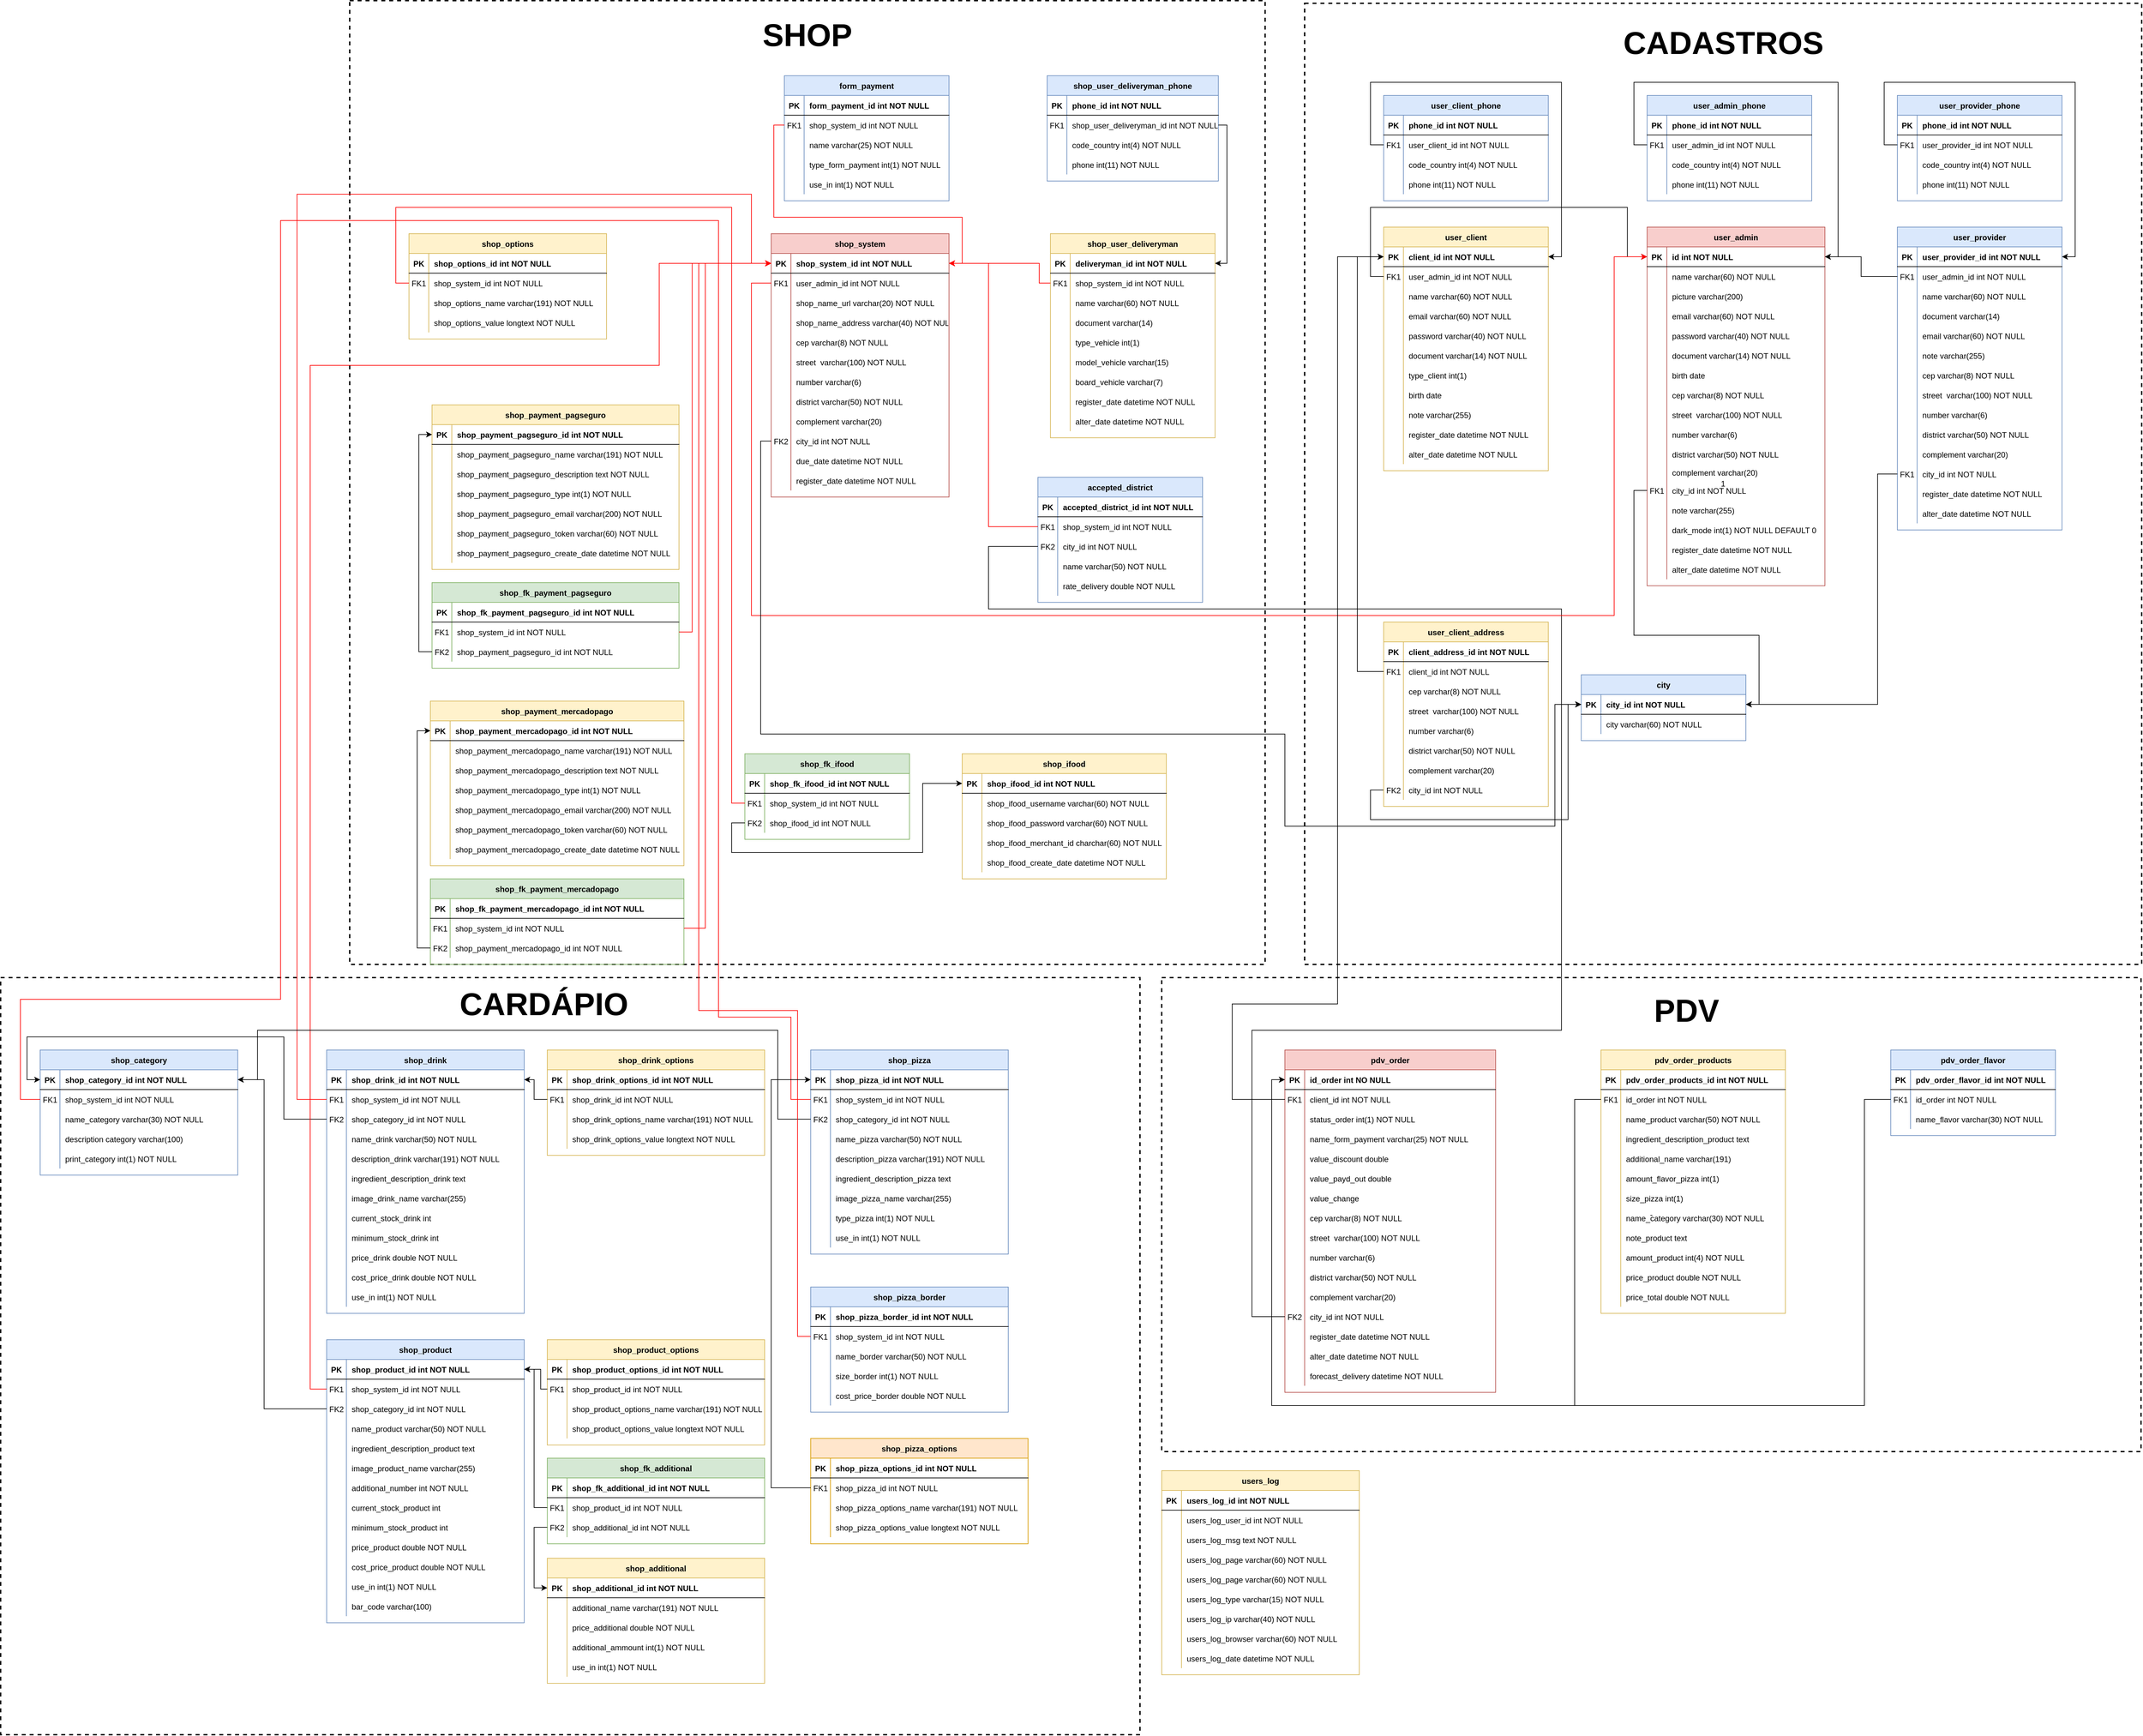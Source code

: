 <mxfile version="14.2.9" type="github">
  <diagram id="D_xxA8OrmMkoxaGB_pkV" name="Page-1">
    <mxGraphModel dx="6863" dy="3077" grid="0" gridSize="10" guides="1" tooltips="1" connect="1" arrows="1" fold="1" page="1" pageScale="1" pageWidth="827" pageHeight="1169" math="0" shadow="0">
      <root>
        <mxCell id="0" />
        <mxCell id="1" parent="0" />
        <mxCell id="rnVLdtqn24hmtSIA6h9a-164" value="" style="rounded=0;whiteSpace=wrap;html=1;fontSize=12;align=center;fillColor=none;dashed=1;strokeWidth=2;" parent="1" vertex="1">
          <mxGeometry x="-2325" y="-719" width="1390" height="1464" as="geometry" />
        </mxCell>
        <mxCell id="xVVQPS6Q5ZMllcrzw9Yf-105" value="1" style="rounded=0;whiteSpace=wrap;html=1;fontSize=12;align=center;fillColor=none;dashed=1;strokeWidth=2;" parent="1" vertex="1">
          <mxGeometry x="-875" y="-715" width="1271" height="1460" as="geometry" />
        </mxCell>
        <mxCell id="xVVQPS6Q5ZMllcrzw9Yf-194" value="" style="rounded=0;whiteSpace=wrap;html=1;fontSize=12;align=center;fillColor=none;dashed=1;strokeWidth=2;" parent="1" vertex="1">
          <mxGeometry x="-2855" y="765" width="1730" height="1150" as="geometry" />
        </mxCell>
        <mxCell id="WwE-XTZqTUs1PnppBZ73-1" value="user_admin_phone" style="shape=table;startSize=30;container=1;collapsible=1;childLayout=tableLayout;fixedRows=1;rowLines=0;fontStyle=1;align=center;resizeLast=1;fillColor=#dae8fc;strokeColor=#6c8ebf;" parent="1" vertex="1">
          <mxGeometry x="-355" y="-575" width="250" height="160" as="geometry" />
        </mxCell>
        <mxCell id="WwE-XTZqTUs1PnppBZ73-2" value="" style="shape=partialRectangle;collapsible=0;dropTarget=0;pointerEvents=0;fillColor=none;points=[[0,0.5],[1,0.5]];portConstraint=eastwest;top=0;left=0;right=0;bottom=1;" parent="WwE-XTZqTUs1PnppBZ73-1" vertex="1">
          <mxGeometry y="30" width="250" height="30" as="geometry" />
        </mxCell>
        <mxCell id="WwE-XTZqTUs1PnppBZ73-3" value="PK" style="shape=partialRectangle;overflow=hidden;connectable=0;fillColor=none;top=0;left=0;bottom=0;right=0;fontStyle=1;" parent="WwE-XTZqTUs1PnppBZ73-2" vertex="1">
          <mxGeometry width="30" height="30" as="geometry" />
        </mxCell>
        <mxCell id="WwE-XTZqTUs1PnppBZ73-4" value="phone_id int NOT NULL " style="shape=partialRectangle;overflow=hidden;connectable=0;fillColor=none;top=0;left=0;bottom=0;right=0;align=left;spacingLeft=6;fontStyle=1;" parent="WwE-XTZqTUs1PnppBZ73-2" vertex="1">
          <mxGeometry x="30" width="220" height="30" as="geometry" />
        </mxCell>
        <mxCell id="WwE-XTZqTUs1PnppBZ73-5" value="" style="shape=partialRectangle;collapsible=0;dropTarget=0;pointerEvents=0;fillColor=none;points=[[0,0.5],[1,0.5]];portConstraint=eastwest;top=0;left=0;right=0;bottom=0;" parent="WwE-XTZqTUs1PnppBZ73-1" vertex="1">
          <mxGeometry y="60" width="250" height="30" as="geometry" />
        </mxCell>
        <mxCell id="WwE-XTZqTUs1PnppBZ73-6" value="FK1" style="shape=partialRectangle;overflow=hidden;connectable=0;fillColor=none;top=0;left=0;bottom=0;right=0;" parent="WwE-XTZqTUs1PnppBZ73-5" vertex="1">
          <mxGeometry width="30" height="30" as="geometry" />
        </mxCell>
        <mxCell id="WwE-XTZqTUs1PnppBZ73-7" value="user_admin_id int NOT NULL" style="shape=partialRectangle;overflow=hidden;connectable=0;fillColor=none;top=0;left=0;bottom=0;right=0;align=left;spacingLeft=6;" parent="WwE-XTZqTUs1PnppBZ73-5" vertex="1">
          <mxGeometry x="30" width="220" height="30" as="geometry" />
        </mxCell>
        <mxCell id="WwE-XTZqTUs1PnppBZ73-8" value="" style="shape=partialRectangle;collapsible=0;dropTarget=0;pointerEvents=0;fillColor=none;points=[[0,0.5],[1,0.5]];portConstraint=eastwest;top=0;left=0;right=0;bottom=0;" parent="WwE-XTZqTUs1PnppBZ73-1" vertex="1">
          <mxGeometry y="90" width="250" height="30" as="geometry" />
        </mxCell>
        <mxCell id="WwE-XTZqTUs1PnppBZ73-9" value="" style="shape=partialRectangle;overflow=hidden;connectable=0;fillColor=none;top=0;left=0;bottom=0;right=0;" parent="WwE-XTZqTUs1PnppBZ73-8" vertex="1">
          <mxGeometry width="30" height="30" as="geometry" />
        </mxCell>
        <mxCell id="WwE-XTZqTUs1PnppBZ73-10" value="code_country int(4) NOT NULL" style="shape=partialRectangle;overflow=hidden;connectable=0;fillColor=none;top=0;left=0;bottom=0;right=0;align=left;spacingLeft=6;" parent="WwE-XTZqTUs1PnppBZ73-8" vertex="1">
          <mxGeometry x="30" width="220" height="30" as="geometry" />
        </mxCell>
        <mxCell id="WwE-XTZqTUs1PnppBZ73-11" value="" style="shape=partialRectangle;collapsible=0;dropTarget=0;pointerEvents=0;fillColor=none;points=[[0,0.5],[1,0.5]];portConstraint=eastwest;top=0;left=0;right=0;bottom=0;" parent="WwE-XTZqTUs1PnppBZ73-1" vertex="1">
          <mxGeometry y="120" width="250" height="30" as="geometry" />
        </mxCell>
        <mxCell id="WwE-XTZqTUs1PnppBZ73-12" value="" style="shape=partialRectangle;overflow=hidden;connectable=0;fillColor=none;top=0;left=0;bottom=0;right=0;" parent="WwE-XTZqTUs1PnppBZ73-11" vertex="1">
          <mxGeometry width="30" height="30" as="geometry" />
        </mxCell>
        <mxCell id="WwE-XTZqTUs1PnppBZ73-13" value="phone int(11) NOT NULL" style="shape=partialRectangle;overflow=hidden;connectable=0;fillColor=none;top=0;left=0;bottom=0;right=0;align=left;spacingLeft=6;" parent="WwE-XTZqTUs1PnppBZ73-11" vertex="1">
          <mxGeometry x="30" width="220" height="30" as="geometry" />
        </mxCell>
        <mxCell id="WwE-XTZqTUs1PnppBZ73-14" value="user_admin" style="shape=table;startSize=30;container=1;collapsible=1;childLayout=tableLayout;fixedRows=1;rowLines=0;fontStyle=1;align=center;resizeLast=1;fillColor=#f8cecc;strokeColor=#b85450;" parent="1" vertex="1">
          <mxGeometry x="-355" y="-375" width="270" height="544.75" as="geometry" />
        </mxCell>
        <mxCell id="WwE-XTZqTUs1PnppBZ73-15" value="" style="shape=partialRectangle;collapsible=0;dropTarget=0;pointerEvents=0;fillColor=none;points=[[0,0.5],[1,0.5]];portConstraint=eastwest;top=0;left=0;right=0;bottom=1;" parent="WwE-XTZqTUs1PnppBZ73-14" vertex="1">
          <mxGeometry y="30" width="270" height="30" as="geometry" />
        </mxCell>
        <mxCell id="WwE-XTZqTUs1PnppBZ73-16" value="PK" style="shape=partialRectangle;overflow=hidden;connectable=0;fillColor=none;top=0;left=0;bottom=0;right=0;fontStyle=1;" parent="WwE-XTZqTUs1PnppBZ73-15" vertex="1">
          <mxGeometry width="30" height="30" as="geometry" />
        </mxCell>
        <mxCell id="WwE-XTZqTUs1PnppBZ73-17" value="id int NOT NULL " style="shape=partialRectangle;overflow=hidden;connectable=0;fillColor=none;top=0;left=0;bottom=0;right=0;align=left;spacingLeft=6;fontStyle=1;" parent="WwE-XTZqTUs1PnppBZ73-15" vertex="1">
          <mxGeometry x="30" width="240" height="30" as="geometry" />
        </mxCell>
        <mxCell id="WwE-XTZqTUs1PnppBZ73-18" value="" style="shape=partialRectangle;collapsible=0;dropTarget=0;pointerEvents=0;fillColor=none;points=[[0,0.5],[1,0.5]];portConstraint=eastwest;top=0;left=0;right=0;bottom=0;" parent="WwE-XTZqTUs1PnppBZ73-14" vertex="1">
          <mxGeometry y="60" width="270" height="30" as="geometry" />
        </mxCell>
        <mxCell id="WwE-XTZqTUs1PnppBZ73-19" value="" style="shape=partialRectangle;overflow=hidden;connectable=0;fillColor=none;top=0;left=0;bottom=0;right=0;" parent="WwE-XTZqTUs1PnppBZ73-18" vertex="1">
          <mxGeometry width="30" height="30" as="geometry" />
        </mxCell>
        <mxCell id="WwE-XTZqTUs1PnppBZ73-20" value="name varchar(60) NOT NULL" style="shape=partialRectangle;overflow=hidden;connectable=0;fillColor=none;top=0;left=0;bottom=0;right=0;align=left;spacingLeft=6;" parent="WwE-XTZqTUs1PnppBZ73-18" vertex="1">
          <mxGeometry x="30" width="240" height="30" as="geometry" />
        </mxCell>
        <mxCell id="WwE-XTZqTUs1PnppBZ73-21" value="" style="shape=partialRectangle;collapsible=0;dropTarget=0;pointerEvents=0;fillColor=none;points=[[0,0.5],[1,0.5]];portConstraint=eastwest;top=0;left=0;right=0;bottom=0;" parent="WwE-XTZqTUs1PnppBZ73-14" vertex="1">
          <mxGeometry y="90" width="270" height="30" as="geometry" />
        </mxCell>
        <mxCell id="WwE-XTZqTUs1PnppBZ73-22" value="" style="shape=partialRectangle;overflow=hidden;connectable=0;fillColor=none;top=0;left=0;bottom=0;right=0;" parent="WwE-XTZqTUs1PnppBZ73-21" vertex="1">
          <mxGeometry width="30" height="30" as="geometry" />
        </mxCell>
        <mxCell id="WwE-XTZqTUs1PnppBZ73-23" value="picture varchar(200)" style="shape=partialRectangle;overflow=hidden;connectable=0;fillColor=none;top=0;left=0;bottom=0;right=0;align=left;spacingLeft=6;" parent="WwE-XTZqTUs1PnppBZ73-21" vertex="1">
          <mxGeometry x="30" width="240" height="30" as="geometry" />
        </mxCell>
        <mxCell id="WwE-XTZqTUs1PnppBZ73-24" value="" style="shape=partialRectangle;collapsible=0;dropTarget=0;pointerEvents=0;fillColor=none;points=[[0,0.5],[1,0.5]];portConstraint=eastwest;top=0;left=0;right=0;bottom=0;" parent="WwE-XTZqTUs1PnppBZ73-14" vertex="1">
          <mxGeometry y="120" width="270" height="30" as="geometry" />
        </mxCell>
        <mxCell id="WwE-XTZqTUs1PnppBZ73-25" value="" style="shape=partialRectangle;overflow=hidden;connectable=0;fillColor=none;top=0;left=0;bottom=0;right=0;" parent="WwE-XTZqTUs1PnppBZ73-24" vertex="1">
          <mxGeometry width="30" height="30" as="geometry" />
        </mxCell>
        <mxCell id="WwE-XTZqTUs1PnppBZ73-26" value="email varchar(60) NOT NULL" style="shape=partialRectangle;overflow=hidden;connectable=0;fillColor=none;top=0;left=0;bottom=0;right=0;align=left;spacingLeft=6;" parent="WwE-XTZqTUs1PnppBZ73-24" vertex="1">
          <mxGeometry x="30" width="240" height="30" as="geometry" />
        </mxCell>
        <mxCell id="WwE-XTZqTUs1PnppBZ73-27" value="" style="shape=partialRectangle;collapsible=0;dropTarget=0;pointerEvents=0;fillColor=none;points=[[0,0.5],[1,0.5]];portConstraint=eastwest;top=0;left=0;right=0;bottom=0;" parent="WwE-XTZqTUs1PnppBZ73-14" vertex="1">
          <mxGeometry y="150" width="270" height="30" as="geometry" />
        </mxCell>
        <mxCell id="WwE-XTZqTUs1PnppBZ73-28" value="" style="shape=partialRectangle;overflow=hidden;connectable=0;fillColor=none;top=0;left=0;bottom=0;right=0;" parent="WwE-XTZqTUs1PnppBZ73-27" vertex="1">
          <mxGeometry width="30" height="30" as="geometry" />
        </mxCell>
        <mxCell id="WwE-XTZqTUs1PnppBZ73-29" value="password varchar(40) NOT NULL" style="shape=partialRectangle;overflow=hidden;connectable=0;fillColor=none;top=0;left=0;bottom=0;right=0;align=left;spacingLeft=6;" parent="WwE-XTZqTUs1PnppBZ73-27" vertex="1">
          <mxGeometry x="30" width="240" height="30" as="geometry" />
        </mxCell>
        <mxCell id="WwE-XTZqTUs1PnppBZ73-30" value="" style="shape=partialRectangle;collapsible=0;dropTarget=0;pointerEvents=0;fillColor=none;points=[[0,0.5],[1,0.5]];portConstraint=eastwest;top=0;left=0;right=0;bottom=0;" parent="WwE-XTZqTUs1PnppBZ73-14" vertex="1">
          <mxGeometry y="180" width="270" height="30" as="geometry" />
        </mxCell>
        <mxCell id="WwE-XTZqTUs1PnppBZ73-31" value="" style="shape=partialRectangle;overflow=hidden;connectable=0;fillColor=none;top=0;left=0;bottom=0;right=0;" parent="WwE-XTZqTUs1PnppBZ73-30" vertex="1">
          <mxGeometry width="30" height="30" as="geometry" />
        </mxCell>
        <mxCell id="WwE-XTZqTUs1PnppBZ73-32" value="document varchar(14) NOT NULL" style="shape=partialRectangle;overflow=hidden;connectable=0;fillColor=none;top=0;left=0;bottom=0;right=0;align=left;spacingLeft=6;" parent="WwE-XTZqTUs1PnppBZ73-30" vertex="1">
          <mxGeometry x="30" width="240" height="30" as="geometry" />
        </mxCell>
        <mxCell id="WwE-XTZqTUs1PnppBZ73-33" value="" style="shape=partialRectangle;collapsible=0;dropTarget=0;pointerEvents=0;fillColor=none;points=[[0,0.5],[1,0.5]];portConstraint=eastwest;top=0;left=0;right=0;bottom=0;" parent="WwE-XTZqTUs1PnppBZ73-14" vertex="1">
          <mxGeometry y="210" width="270" height="30" as="geometry" />
        </mxCell>
        <mxCell id="WwE-XTZqTUs1PnppBZ73-34" value="" style="shape=partialRectangle;overflow=hidden;connectable=0;fillColor=none;top=0;left=0;bottom=0;right=0;" parent="WwE-XTZqTUs1PnppBZ73-33" vertex="1">
          <mxGeometry width="30" height="30" as="geometry" />
        </mxCell>
        <mxCell id="WwE-XTZqTUs1PnppBZ73-35" value="birth date" style="shape=partialRectangle;overflow=hidden;connectable=0;fillColor=none;top=0;left=0;bottom=0;right=0;align=left;spacingLeft=6;" parent="WwE-XTZqTUs1PnppBZ73-33" vertex="1">
          <mxGeometry x="30" width="240" height="30" as="geometry" />
        </mxCell>
        <mxCell id="WwE-XTZqTUs1PnppBZ73-36" value="" style="shape=partialRectangle;collapsible=0;dropTarget=0;pointerEvents=0;fillColor=none;points=[[0,0.5],[1,0.5]];portConstraint=eastwest;top=0;left=0;right=0;bottom=0;" parent="WwE-XTZqTUs1PnppBZ73-14" vertex="1">
          <mxGeometry y="240" width="270" height="30" as="geometry" />
        </mxCell>
        <mxCell id="WwE-XTZqTUs1PnppBZ73-37" value="" style="shape=partialRectangle;overflow=hidden;connectable=0;fillColor=none;top=0;left=0;bottom=0;right=0;" parent="WwE-XTZqTUs1PnppBZ73-36" vertex="1">
          <mxGeometry width="30" height="30" as="geometry" />
        </mxCell>
        <mxCell id="WwE-XTZqTUs1PnppBZ73-38" value="cep varchar(8) NOT NULL" style="shape=partialRectangle;overflow=hidden;connectable=0;fillColor=none;top=0;left=0;bottom=0;right=0;align=left;spacingLeft=6;" parent="WwE-XTZqTUs1PnppBZ73-36" vertex="1">
          <mxGeometry x="30" width="240" height="30" as="geometry" />
        </mxCell>
        <mxCell id="WwE-XTZqTUs1PnppBZ73-39" value="" style="shape=partialRectangle;collapsible=0;dropTarget=0;pointerEvents=0;fillColor=none;points=[[0,0.5],[1,0.5]];portConstraint=eastwest;top=0;left=0;right=0;bottom=0;" parent="WwE-XTZqTUs1PnppBZ73-14" vertex="1">
          <mxGeometry y="270" width="270" height="30" as="geometry" />
        </mxCell>
        <mxCell id="WwE-XTZqTUs1PnppBZ73-40" value="" style="shape=partialRectangle;overflow=hidden;connectable=0;fillColor=none;top=0;left=0;bottom=0;right=0;" parent="WwE-XTZqTUs1PnppBZ73-39" vertex="1">
          <mxGeometry width="30" height="30" as="geometry" />
        </mxCell>
        <mxCell id="WwE-XTZqTUs1PnppBZ73-41" value="street  varchar(100) NOT NULL" style="shape=partialRectangle;overflow=hidden;connectable=0;fillColor=none;top=0;left=0;bottom=0;right=0;align=left;spacingLeft=6;" parent="WwE-XTZqTUs1PnppBZ73-39" vertex="1">
          <mxGeometry x="30" width="240" height="30" as="geometry" />
        </mxCell>
        <mxCell id="WwE-XTZqTUs1PnppBZ73-42" value="" style="shape=partialRectangle;collapsible=0;dropTarget=0;pointerEvents=0;fillColor=none;points=[[0,0.5],[1,0.5]];portConstraint=eastwest;top=0;left=0;right=0;bottom=0;" parent="WwE-XTZqTUs1PnppBZ73-14" vertex="1">
          <mxGeometry y="300" width="270" height="30" as="geometry" />
        </mxCell>
        <mxCell id="WwE-XTZqTUs1PnppBZ73-43" value="" style="shape=partialRectangle;overflow=hidden;connectable=0;fillColor=none;top=0;left=0;bottom=0;right=0;" parent="WwE-XTZqTUs1PnppBZ73-42" vertex="1">
          <mxGeometry width="30" height="30" as="geometry" />
        </mxCell>
        <mxCell id="WwE-XTZqTUs1PnppBZ73-44" value="number varchar(6)" style="shape=partialRectangle;overflow=hidden;connectable=0;fillColor=none;top=0;left=0;bottom=0;right=0;align=left;spacingLeft=6;" parent="WwE-XTZqTUs1PnppBZ73-42" vertex="1">
          <mxGeometry x="30" width="240" height="30" as="geometry" />
        </mxCell>
        <mxCell id="WwE-XTZqTUs1PnppBZ73-45" value="" style="shape=partialRectangle;collapsible=0;dropTarget=0;pointerEvents=0;fillColor=none;points=[[0,0.5],[1,0.5]];portConstraint=eastwest;top=0;left=0;right=0;bottom=0;" parent="WwE-XTZqTUs1PnppBZ73-14" vertex="1">
          <mxGeometry y="330" width="270" height="30" as="geometry" />
        </mxCell>
        <mxCell id="WwE-XTZqTUs1PnppBZ73-46" value="" style="shape=partialRectangle;overflow=hidden;connectable=0;fillColor=none;top=0;left=0;bottom=0;right=0;" parent="WwE-XTZqTUs1PnppBZ73-45" vertex="1">
          <mxGeometry width="30" height="30" as="geometry" />
        </mxCell>
        <mxCell id="WwE-XTZqTUs1PnppBZ73-47" value="district varchar(50) NOT NULL" style="shape=partialRectangle;overflow=hidden;connectable=0;fillColor=none;top=0;left=0;bottom=0;right=0;align=left;spacingLeft=6;" parent="WwE-XTZqTUs1PnppBZ73-45" vertex="1">
          <mxGeometry x="30" width="240" height="30" as="geometry" />
        </mxCell>
        <mxCell id="WwE-XTZqTUs1PnppBZ73-48" value="" style="shape=partialRectangle;collapsible=0;dropTarget=0;pointerEvents=0;fillColor=none;points=[[0,0.5],[1,0.5]];portConstraint=eastwest;top=0;left=0;right=0;bottom=0;" parent="WwE-XTZqTUs1PnppBZ73-14" vertex="1">
          <mxGeometry y="360" width="270" height="25" as="geometry" />
        </mxCell>
        <mxCell id="WwE-XTZqTUs1PnppBZ73-49" value="" style="shape=partialRectangle;overflow=hidden;connectable=0;fillColor=none;top=0;left=0;bottom=0;right=0;" parent="WwE-XTZqTUs1PnppBZ73-48" vertex="1">
          <mxGeometry width="30" height="25" as="geometry" />
        </mxCell>
        <mxCell id="WwE-XTZqTUs1PnppBZ73-50" value="complement varchar(20) " style="shape=partialRectangle;overflow=hidden;connectable=0;fillColor=none;top=0;left=0;bottom=0;right=0;align=left;spacingLeft=6;" parent="WwE-XTZqTUs1PnppBZ73-48" vertex="1">
          <mxGeometry x="30" width="240" height="25" as="geometry" />
        </mxCell>
        <mxCell id="WwE-XTZqTUs1PnppBZ73-51" value="" style="shape=partialRectangle;collapsible=0;dropTarget=0;pointerEvents=0;fillColor=none;points=[[0,0.5],[1,0.5]];portConstraint=eastwest;top=0;left=0;right=0;bottom=0;" parent="WwE-XTZqTUs1PnppBZ73-14" vertex="1">
          <mxGeometry y="385" width="270" height="30" as="geometry" />
        </mxCell>
        <mxCell id="WwE-XTZqTUs1PnppBZ73-52" value="FK1" style="shape=partialRectangle;overflow=hidden;connectable=0;fillColor=none;top=0;left=0;bottom=0;right=0;" parent="WwE-XTZqTUs1PnppBZ73-51" vertex="1">
          <mxGeometry width="30" height="30" as="geometry" />
        </mxCell>
        <mxCell id="WwE-XTZqTUs1PnppBZ73-53" value="city_id int NOT NULL" style="shape=partialRectangle;overflow=hidden;connectable=0;fillColor=none;top=0;left=0;bottom=0;right=0;align=left;spacingLeft=6;" parent="WwE-XTZqTUs1PnppBZ73-51" vertex="1">
          <mxGeometry x="30" width="240" height="30" as="geometry" />
        </mxCell>
        <mxCell id="WwE-XTZqTUs1PnppBZ73-54" value="" style="shape=partialRectangle;collapsible=0;dropTarget=0;pointerEvents=0;fillColor=none;points=[[0,0.5],[1,0.5]];portConstraint=eastwest;top=0;left=0;right=0;bottom=0;" parent="WwE-XTZqTUs1PnppBZ73-14" vertex="1">
          <mxGeometry y="415" width="270" height="30" as="geometry" />
        </mxCell>
        <mxCell id="WwE-XTZqTUs1PnppBZ73-55" value="" style="shape=partialRectangle;overflow=hidden;connectable=0;fillColor=none;top=0;left=0;bottom=0;right=0;" parent="WwE-XTZqTUs1PnppBZ73-54" vertex="1">
          <mxGeometry width="30" height="30" as="geometry" />
        </mxCell>
        <mxCell id="WwE-XTZqTUs1PnppBZ73-56" value="note varchar(255)" style="shape=partialRectangle;overflow=hidden;connectable=0;fillColor=none;top=0;left=0;bottom=0;right=0;align=left;spacingLeft=6;" parent="WwE-XTZqTUs1PnppBZ73-54" vertex="1">
          <mxGeometry x="30" width="240" height="30" as="geometry" />
        </mxCell>
        <mxCell id="WwE-XTZqTUs1PnppBZ73-57" value="" style="shape=partialRectangle;collapsible=0;dropTarget=0;pointerEvents=0;fillColor=none;points=[[0,0.5],[1,0.5]];portConstraint=eastwest;top=0;left=0;right=0;bottom=0;" parent="WwE-XTZqTUs1PnppBZ73-14" vertex="1">
          <mxGeometry y="445" width="270" height="30" as="geometry" />
        </mxCell>
        <mxCell id="WwE-XTZqTUs1PnppBZ73-58" value="" style="shape=partialRectangle;overflow=hidden;connectable=0;fillColor=none;top=0;left=0;bottom=0;right=0;" parent="WwE-XTZqTUs1PnppBZ73-57" vertex="1">
          <mxGeometry width="30" height="30" as="geometry" />
        </mxCell>
        <mxCell id="WwE-XTZqTUs1PnppBZ73-59" value="dark_mode int(1) NOT NULL DEFAULT 0" style="shape=partialRectangle;overflow=hidden;connectable=0;fillColor=none;top=0;left=0;bottom=0;right=0;align=left;spacingLeft=6;" parent="WwE-XTZqTUs1PnppBZ73-57" vertex="1">
          <mxGeometry x="30" width="240" height="30" as="geometry" />
        </mxCell>
        <mxCell id="WwE-XTZqTUs1PnppBZ73-60" value="" style="shape=partialRectangle;collapsible=0;dropTarget=0;pointerEvents=0;fillColor=none;points=[[0,0.5],[1,0.5]];portConstraint=eastwest;top=0;left=0;right=0;bottom=0;" parent="WwE-XTZqTUs1PnppBZ73-14" vertex="1">
          <mxGeometry y="475" width="270" height="30" as="geometry" />
        </mxCell>
        <mxCell id="WwE-XTZqTUs1PnppBZ73-61" value="" style="shape=partialRectangle;overflow=hidden;connectable=0;fillColor=none;top=0;left=0;bottom=0;right=0;" parent="WwE-XTZqTUs1PnppBZ73-60" vertex="1">
          <mxGeometry width="30" height="30" as="geometry" />
        </mxCell>
        <mxCell id="WwE-XTZqTUs1PnppBZ73-62" value="register_date datetime NOT NULL" style="shape=partialRectangle;overflow=hidden;connectable=0;fillColor=none;top=0;left=0;bottom=0;right=0;align=left;spacingLeft=6;" parent="WwE-XTZqTUs1PnppBZ73-60" vertex="1">
          <mxGeometry x="30" width="240" height="30" as="geometry" />
        </mxCell>
        <mxCell id="WwE-XTZqTUs1PnppBZ73-63" value="" style="shape=partialRectangle;collapsible=0;dropTarget=0;pointerEvents=0;fillColor=none;points=[[0,0.5],[1,0.5]];portConstraint=eastwest;top=0;left=0;right=0;bottom=0;" parent="WwE-XTZqTUs1PnppBZ73-14" vertex="1">
          <mxGeometry y="505" width="270" height="30" as="geometry" />
        </mxCell>
        <mxCell id="WwE-XTZqTUs1PnppBZ73-64" value="" style="shape=partialRectangle;overflow=hidden;connectable=0;fillColor=none;top=0;left=0;bottom=0;right=0;" parent="WwE-XTZqTUs1PnppBZ73-63" vertex="1">
          <mxGeometry width="30" height="30" as="geometry" />
        </mxCell>
        <mxCell id="WwE-XTZqTUs1PnppBZ73-65" value="alter_date datetime NOT NULL" style="shape=partialRectangle;overflow=hidden;connectable=0;fillColor=none;top=0;left=0;bottom=0;right=0;align=left;spacingLeft=6;" parent="WwE-XTZqTUs1PnppBZ73-63" vertex="1">
          <mxGeometry x="30" width="240" height="30" as="geometry" />
        </mxCell>
        <mxCell id="WwE-XTZqTUs1PnppBZ73-66" value="shop_user_deliveryman" style="shape=table;startSize=30;container=1;collapsible=1;childLayout=tableLayout;fixedRows=1;rowLines=0;fontStyle=1;align=center;resizeLast=1;fillColor=#fff2cc;strokeColor=#d6b656;" parent="1" vertex="1">
          <mxGeometry x="-1261" y="-365" width="250" height="310" as="geometry" />
        </mxCell>
        <mxCell id="WwE-XTZqTUs1PnppBZ73-67" value="" style="shape=partialRectangle;collapsible=0;dropTarget=0;pointerEvents=0;fillColor=none;points=[[0,0.5],[1,0.5]];portConstraint=eastwest;top=0;left=0;right=0;bottom=1;" parent="WwE-XTZqTUs1PnppBZ73-66" vertex="1">
          <mxGeometry y="30" width="250" height="30" as="geometry" />
        </mxCell>
        <mxCell id="WwE-XTZqTUs1PnppBZ73-68" value="PK" style="shape=partialRectangle;overflow=hidden;connectable=0;fillColor=none;top=0;left=0;bottom=0;right=0;fontStyle=1;" parent="WwE-XTZqTUs1PnppBZ73-67" vertex="1">
          <mxGeometry width="30" height="30" as="geometry" />
        </mxCell>
        <mxCell id="WwE-XTZqTUs1PnppBZ73-69" value="deliveryman_id int NOT NULL " style="shape=partialRectangle;overflow=hidden;connectable=0;fillColor=none;top=0;left=0;bottom=0;right=0;align=left;spacingLeft=6;fontStyle=1;" parent="WwE-XTZqTUs1PnppBZ73-67" vertex="1">
          <mxGeometry x="30" width="220" height="30" as="geometry" />
        </mxCell>
        <mxCell id="WwE-XTZqTUs1PnppBZ73-70" value="" style="shape=partialRectangle;collapsible=0;dropTarget=0;pointerEvents=0;fillColor=none;points=[[0,0.5],[1,0.5]];portConstraint=eastwest;top=0;left=0;right=0;bottom=0;" parent="WwE-XTZqTUs1PnppBZ73-66" vertex="1">
          <mxGeometry y="60" width="250" height="30" as="geometry" />
        </mxCell>
        <mxCell id="WwE-XTZqTUs1PnppBZ73-71" value="FK1" style="shape=partialRectangle;overflow=hidden;connectable=0;fillColor=none;top=0;left=0;bottom=0;right=0;" parent="WwE-XTZqTUs1PnppBZ73-70" vertex="1">
          <mxGeometry width="30" height="30" as="geometry" />
        </mxCell>
        <mxCell id="WwE-XTZqTUs1PnppBZ73-72" value="shop_system_id int NOT NULL " style="shape=partialRectangle;overflow=hidden;connectable=0;fillColor=none;top=0;left=0;bottom=0;right=0;align=left;spacingLeft=6;" parent="WwE-XTZqTUs1PnppBZ73-70" vertex="1">
          <mxGeometry x="30" width="220" height="30" as="geometry" />
        </mxCell>
        <mxCell id="WwE-XTZqTUs1PnppBZ73-73" value="" style="shape=partialRectangle;collapsible=0;dropTarget=0;pointerEvents=0;fillColor=none;points=[[0,0.5],[1,0.5]];portConstraint=eastwest;top=0;left=0;right=0;bottom=0;" parent="WwE-XTZqTUs1PnppBZ73-66" vertex="1">
          <mxGeometry y="90" width="250" height="30" as="geometry" />
        </mxCell>
        <mxCell id="WwE-XTZqTUs1PnppBZ73-74" value="" style="shape=partialRectangle;overflow=hidden;connectable=0;fillColor=none;top=0;left=0;bottom=0;right=0;" parent="WwE-XTZqTUs1PnppBZ73-73" vertex="1">
          <mxGeometry width="30" height="30" as="geometry" />
        </mxCell>
        <mxCell id="WwE-XTZqTUs1PnppBZ73-75" value="name varchar(60) NOT NULL" style="shape=partialRectangle;overflow=hidden;connectable=0;fillColor=none;top=0;left=0;bottom=0;right=0;align=left;spacingLeft=6;" parent="WwE-XTZqTUs1PnppBZ73-73" vertex="1">
          <mxGeometry x="30" width="220" height="30" as="geometry" />
        </mxCell>
        <mxCell id="WwE-XTZqTUs1PnppBZ73-76" value="" style="shape=partialRectangle;collapsible=0;dropTarget=0;pointerEvents=0;fillColor=none;points=[[0,0.5],[1,0.5]];portConstraint=eastwest;top=0;left=0;right=0;bottom=0;" parent="WwE-XTZqTUs1PnppBZ73-66" vertex="1">
          <mxGeometry y="120" width="250" height="30" as="geometry" />
        </mxCell>
        <mxCell id="WwE-XTZqTUs1PnppBZ73-77" value="" style="shape=partialRectangle;overflow=hidden;connectable=0;fillColor=none;top=0;left=0;bottom=0;right=0;" parent="WwE-XTZqTUs1PnppBZ73-76" vertex="1">
          <mxGeometry width="30" height="30" as="geometry" />
        </mxCell>
        <mxCell id="WwE-XTZqTUs1PnppBZ73-78" value="document varchar(14)" style="shape=partialRectangle;overflow=hidden;connectable=0;fillColor=none;top=0;left=0;bottom=0;right=0;align=left;spacingLeft=6;" parent="WwE-XTZqTUs1PnppBZ73-76" vertex="1">
          <mxGeometry x="30" width="220" height="30" as="geometry" />
        </mxCell>
        <mxCell id="WwE-XTZqTUs1PnppBZ73-79" value="" style="shape=partialRectangle;collapsible=0;dropTarget=0;pointerEvents=0;fillColor=none;points=[[0,0.5],[1,0.5]];portConstraint=eastwest;top=0;left=0;right=0;bottom=0;" parent="WwE-XTZqTUs1PnppBZ73-66" vertex="1">
          <mxGeometry y="150" width="250" height="30" as="geometry" />
        </mxCell>
        <mxCell id="WwE-XTZqTUs1PnppBZ73-80" value="" style="shape=partialRectangle;overflow=hidden;connectable=0;fillColor=none;top=0;left=0;bottom=0;right=0;" parent="WwE-XTZqTUs1PnppBZ73-79" vertex="1">
          <mxGeometry width="30" height="30" as="geometry" />
        </mxCell>
        <mxCell id="WwE-XTZqTUs1PnppBZ73-81" value="type_vehicle int(1)" style="shape=partialRectangle;overflow=hidden;connectable=0;fillColor=none;top=0;left=0;bottom=0;right=0;align=left;spacingLeft=6;" parent="WwE-XTZqTUs1PnppBZ73-79" vertex="1">
          <mxGeometry x="30" width="220" height="30" as="geometry" />
        </mxCell>
        <mxCell id="WwE-XTZqTUs1PnppBZ73-82" value="" style="shape=partialRectangle;collapsible=0;dropTarget=0;pointerEvents=0;fillColor=none;points=[[0,0.5],[1,0.5]];portConstraint=eastwest;top=0;left=0;right=0;bottom=0;" parent="WwE-XTZqTUs1PnppBZ73-66" vertex="1">
          <mxGeometry y="180" width="250" height="30" as="geometry" />
        </mxCell>
        <mxCell id="WwE-XTZqTUs1PnppBZ73-83" value="" style="shape=partialRectangle;overflow=hidden;connectable=0;fillColor=none;top=0;left=0;bottom=0;right=0;" parent="WwE-XTZqTUs1PnppBZ73-82" vertex="1">
          <mxGeometry width="30" height="30" as="geometry" />
        </mxCell>
        <mxCell id="WwE-XTZqTUs1PnppBZ73-84" value="model_vehicle varchar(15)" style="shape=partialRectangle;overflow=hidden;connectable=0;fillColor=none;top=0;left=0;bottom=0;right=0;align=left;spacingLeft=6;" parent="WwE-XTZqTUs1PnppBZ73-82" vertex="1">
          <mxGeometry x="30" width="220" height="30" as="geometry" />
        </mxCell>
        <mxCell id="WwE-XTZqTUs1PnppBZ73-85" value="" style="shape=partialRectangle;collapsible=0;dropTarget=0;pointerEvents=0;fillColor=none;points=[[0,0.5],[1,0.5]];portConstraint=eastwest;top=0;left=0;right=0;bottom=0;" parent="WwE-XTZqTUs1PnppBZ73-66" vertex="1">
          <mxGeometry y="210" width="250" height="30" as="geometry" />
        </mxCell>
        <mxCell id="WwE-XTZqTUs1PnppBZ73-86" value="" style="shape=partialRectangle;overflow=hidden;connectable=0;fillColor=none;top=0;left=0;bottom=0;right=0;" parent="WwE-XTZqTUs1PnppBZ73-85" vertex="1">
          <mxGeometry width="30" height="30" as="geometry" />
        </mxCell>
        <mxCell id="WwE-XTZqTUs1PnppBZ73-87" value="board_vehicle varchar(7)" style="shape=partialRectangle;overflow=hidden;connectable=0;fillColor=none;top=0;left=0;bottom=0;right=0;align=left;spacingLeft=6;" parent="WwE-XTZqTUs1PnppBZ73-85" vertex="1">
          <mxGeometry x="30" width="220" height="30" as="geometry" />
        </mxCell>
        <mxCell id="WwE-XTZqTUs1PnppBZ73-88" value="" style="shape=partialRectangle;collapsible=0;dropTarget=0;pointerEvents=0;fillColor=none;points=[[0,0.5],[1,0.5]];portConstraint=eastwest;top=0;left=0;right=0;bottom=0;" parent="WwE-XTZqTUs1PnppBZ73-66" vertex="1">
          <mxGeometry y="240" width="250" height="30" as="geometry" />
        </mxCell>
        <mxCell id="WwE-XTZqTUs1PnppBZ73-89" value="" style="shape=partialRectangle;overflow=hidden;connectable=0;fillColor=none;top=0;left=0;bottom=0;right=0;" parent="WwE-XTZqTUs1PnppBZ73-88" vertex="1">
          <mxGeometry width="30" height="30" as="geometry" />
        </mxCell>
        <mxCell id="WwE-XTZqTUs1PnppBZ73-90" value="register_date datetime NOT NULL" style="shape=partialRectangle;overflow=hidden;connectable=0;fillColor=none;top=0;left=0;bottom=0;right=0;align=left;spacingLeft=6;" parent="WwE-XTZqTUs1PnppBZ73-88" vertex="1">
          <mxGeometry x="30" width="220" height="30" as="geometry" />
        </mxCell>
        <mxCell id="WwE-XTZqTUs1PnppBZ73-91" value="" style="shape=partialRectangle;collapsible=0;dropTarget=0;pointerEvents=0;fillColor=none;points=[[0,0.5],[1,0.5]];portConstraint=eastwest;top=0;left=0;right=0;bottom=0;" parent="WwE-XTZqTUs1PnppBZ73-66" vertex="1">
          <mxGeometry y="270" width="250" height="30" as="geometry" />
        </mxCell>
        <mxCell id="WwE-XTZqTUs1PnppBZ73-92" value="" style="shape=partialRectangle;overflow=hidden;connectable=0;fillColor=none;top=0;left=0;bottom=0;right=0;" parent="WwE-XTZqTUs1PnppBZ73-91" vertex="1">
          <mxGeometry width="30" height="30" as="geometry" />
        </mxCell>
        <mxCell id="WwE-XTZqTUs1PnppBZ73-93" value="alter_date datetime NOT NULL" style="shape=partialRectangle;overflow=hidden;connectable=0;fillColor=none;top=0;left=0;bottom=0;right=0;align=left;spacingLeft=6;" parent="WwE-XTZqTUs1PnppBZ73-91" vertex="1">
          <mxGeometry x="30" width="220" height="30" as="geometry" />
        </mxCell>
        <mxCell id="WwE-XTZqTUs1PnppBZ73-94" value="shop_user_deliveryman_phone" style="shape=table;startSize=30;container=1;collapsible=1;childLayout=tableLayout;fixedRows=1;rowLines=0;fontStyle=1;align=center;resizeLast=1;fillColor=#dae8fc;strokeColor=#6c8ebf;" parent="1" vertex="1">
          <mxGeometry x="-1266" y="-605" width="260" height="160" as="geometry" />
        </mxCell>
        <mxCell id="WwE-XTZqTUs1PnppBZ73-95" value="" style="shape=partialRectangle;collapsible=0;dropTarget=0;pointerEvents=0;fillColor=none;points=[[0,0.5],[1,0.5]];portConstraint=eastwest;top=0;left=0;right=0;bottom=1;" parent="WwE-XTZqTUs1PnppBZ73-94" vertex="1">
          <mxGeometry y="30" width="260" height="30" as="geometry" />
        </mxCell>
        <mxCell id="WwE-XTZqTUs1PnppBZ73-96" value="PK" style="shape=partialRectangle;overflow=hidden;connectable=0;fillColor=none;top=0;left=0;bottom=0;right=0;fontStyle=1;" parent="WwE-XTZqTUs1PnppBZ73-95" vertex="1">
          <mxGeometry width="30" height="30" as="geometry" />
        </mxCell>
        <mxCell id="WwE-XTZqTUs1PnppBZ73-97" value="phone_id int NOT NULL " style="shape=partialRectangle;overflow=hidden;connectable=0;fillColor=none;top=0;left=0;bottom=0;right=0;align=left;spacingLeft=6;fontStyle=1;" parent="WwE-XTZqTUs1PnppBZ73-95" vertex="1">
          <mxGeometry x="30" width="230" height="30" as="geometry" />
        </mxCell>
        <mxCell id="WwE-XTZqTUs1PnppBZ73-98" value="" style="shape=partialRectangle;collapsible=0;dropTarget=0;pointerEvents=0;fillColor=none;points=[[0,0.5],[1,0.5]];portConstraint=eastwest;top=0;left=0;right=0;bottom=0;" parent="WwE-XTZqTUs1PnppBZ73-94" vertex="1">
          <mxGeometry y="60" width="260" height="30" as="geometry" />
        </mxCell>
        <mxCell id="WwE-XTZqTUs1PnppBZ73-99" value="FK1" style="shape=partialRectangle;overflow=hidden;connectable=0;fillColor=none;top=0;left=0;bottom=0;right=0;" parent="WwE-XTZqTUs1PnppBZ73-98" vertex="1">
          <mxGeometry width="30" height="30" as="geometry" />
        </mxCell>
        <mxCell id="WwE-XTZqTUs1PnppBZ73-100" value="shop_user_deliveryman_id int NOT NULL" style="shape=partialRectangle;overflow=hidden;connectable=0;fillColor=none;top=0;left=0;bottom=0;right=0;align=left;spacingLeft=6;" parent="WwE-XTZqTUs1PnppBZ73-98" vertex="1">
          <mxGeometry x="30" width="230" height="30" as="geometry" />
        </mxCell>
        <mxCell id="WwE-XTZqTUs1PnppBZ73-101" value="" style="shape=partialRectangle;collapsible=0;dropTarget=0;pointerEvents=0;fillColor=none;points=[[0,0.5],[1,0.5]];portConstraint=eastwest;top=0;left=0;right=0;bottom=0;" parent="WwE-XTZqTUs1PnppBZ73-94" vertex="1">
          <mxGeometry y="90" width="260" height="30" as="geometry" />
        </mxCell>
        <mxCell id="WwE-XTZqTUs1PnppBZ73-102" value="" style="shape=partialRectangle;overflow=hidden;connectable=0;fillColor=none;top=0;left=0;bottom=0;right=0;" parent="WwE-XTZqTUs1PnppBZ73-101" vertex="1">
          <mxGeometry width="30" height="30" as="geometry" />
        </mxCell>
        <mxCell id="WwE-XTZqTUs1PnppBZ73-103" value="code_country int(4) NOT NULL" style="shape=partialRectangle;overflow=hidden;connectable=0;fillColor=none;top=0;left=0;bottom=0;right=0;align=left;spacingLeft=6;" parent="WwE-XTZqTUs1PnppBZ73-101" vertex="1">
          <mxGeometry x="30" width="230" height="30" as="geometry" />
        </mxCell>
        <mxCell id="WwE-XTZqTUs1PnppBZ73-104" value="" style="shape=partialRectangle;collapsible=0;dropTarget=0;pointerEvents=0;fillColor=none;points=[[0,0.5],[1,0.5]];portConstraint=eastwest;top=0;left=0;right=0;bottom=0;" parent="WwE-XTZqTUs1PnppBZ73-94" vertex="1">
          <mxGeometry y="120" width="260" height="30" as="geometry" />
        </mxCell>
        <mxCell id="WwE-XTZqTUs1PnppBZ73-105" value="" style="shape=partialRectangle;overflow=hidden;connectable=0;fillColor=none;top=0;left=0;bottom=0;right=0;" parent="WwE-XTZqTUs1PnppBZ73-104" vertex="1">
          <mxGeometry width="30" height="30" as="geometry" />
        </mxCell>
        <mxCell id="WwE-XTZqTUs1PnppBZ73-106" value="phone int(11) NOT NULL" style="shape=partialRectangle;overflow=hidden;connectable=0;fillColor=none;top=0;left=0;bottom=0;right=0;align=left;spacingLeft=6;" parent="WwE-XTZqTUs1PnppBZ73-104" vertex="1">
          <mxGeometry x="30" width="230" height="30" as="geometry" />
        </mxCell>
        <mxCell id="WwE-XTZqTUs1PnppBZ73-107" value="user_client_phone" style="shape=table;startSize=30;container=1;collapsible=1;childLayout=tableLayout;fixedRows=1;rowLines=0;fontStyle=1;align=center;resizeLast=1;fillColor=#dae8fc;strokeColor=#6c8ebf;" parent="1" vertex="1">
          <mxGeometry x="-755" y="-575" width="250" height="160" as="geometry" />
        </mxCell>
        <mxCell id="WwE-XTZqTUs1PnppBZ73-108" value="" style="shape=partialRectangle;collapsible=0;dropTarget=0;pointerEvents=0;fillColor=none;points=[[0,0.5],[1,0.5]];portConstraint=eastwest;top=0;left=0;right=0;bottom=1;" parent="WwE-XTZqTUs1PnppBZ73-107" vertex="1">
          <mxGeometry y="30" width="250" height="30" as="geometry" />
        </mxCell>
        <mxCell id="WwE-XTZqTUs1PnppBZ73-109" value="PK" style="shape=partialRectangle;overflow=hidden;connectable=0;fillColor=none;top=0;left=0;bottom=0;right=0;fontStyle=1;" parent="WwE-XTZqTUs1PnppBZ73-108" vertex="1">
          <mxGeometry width="30" height="30" as="geometry" />
        </mxCell>
        <mxCell id="WwE-XTZqTUs1PnppBZ73-110" value="phone_id int NOT NULL " style="shape=partialRectangle;overflow=hidden;connectable=0;fillColor=none;top=0;left=0;bottom=0;right=0;align=left;spacingLeft=6;fontStyle=1;" parent="WwE-XTZqTUs1PnppBZ73-108" vertex="1">
          <mxGeometry x="30" width="220" height="30" as="geometry" />
        </mxCell>
        <mxCell id="WwE-XTZqTUs1PnppBZ73-111" value="" style="shape=partialRectangle;collapsible=0;dropTarget=0;pointerEvents=0;fillColor=none;points=[[0,0.5],[1,0.5]];portConstraint=eastwest;top=0;left=0;right=0;bottom=0;" parent="WwE-XTZqTUs1PnppBZ73-107" vertex="1">
          <mxGeometry y="60" width="250" height="30" as="geometry" />
        </mxCell>
        <mxCell id="WwE-XTZqTUs1PnppBZ73-112" value="FK1" style="shape=partialRectangle;overflow=hidden;connectable=0;fillColor=none;top=0;left=0;bottom=0;right=0;" parent="WwE-XTZqTUs1PnppBZ73-111" vertex="1">
          <mxGeometry width="30" height="30" as="geometry" />
        </mxCell>
        <mxCell id="WwE-XTZqTUs1PnppBZ73-113" value="user_client_id int NOT NULL" style="shape=partialRectangle;overflow=hidden;connectable=0;fillColor=none;top=0;left=0;bottom=0;right=0;align=left;spacingLeft=6;" parent="WwE-XTZqTUs1PnppBZ73-111" vertex="1">
          <mxGeometry x="30" width="220" height="30" as="geometry" />
        </mxCell>
        <mxCell id="WwE-XTZqTUs1PnppBZ73-114" value="" style="shape=partialRectangle;collapsible=0;dropTarget=0;pointerEvents=0;fillColor=none;points=[[0,0.5],[1,0.5]];portConstraint=eastwest;top=0;left=0;right=0;bottom=0;" parent="WwE-XTZqTUs1PnppBZ73-107" vertex="1">
          <mxGeometry y="90" width="250" height="30" as="geometry" />
        </mxCell>
        <mxCell id="WwE-XTZqTUs1PnppBZ73-115" value="" style="shape=partialRectangle;overflow=hidden;connectable=0;fillColor=none;top=0;left=0;bottom=0;right=0;" parent="WwE-XTZqTUs1PnppBZ73-114" vertex="1">
          <mxGeometry width="30" height="30" as="geometry" />
        </mxCell>
        <mxCell id="WwE-XTZqTUs1PnppBZ73-116" value="code_country int(4) NOT NULL" style="shape=partialRectangle;overflow=hidden;connectable=0;fillColor=none;top=0;left=0;bottom=0;right=0;align=left;spacingLeft=6;" parent="WwE-XTZqTUs1PnppBZ73-114" vertex="1">
          <mxGeometry x="30" width="220" height="30" as="geometry" />
        </mxCell>
        <mxCell id="WwE-XTZqTUs1PnppBZ73-117" value="" style="shape=partialRectangle;collapsible=0;dropTarget=0;pointerEvents=0;fillColor=none;points=[[0,0.5],[1,0.5]];portConstraint=eastwest;top=0;left=0;right=0;bottom=0;" parent="WwE-XTZqTUs1PnppBZ73-107" vertex="1">
          <mxGeometry y="120" width="250" height="30" as="geometry" />
        </mxCell>
        <mxCell id="WwE-XTZqTUs1PnppBZ73-118" value="" style="shape=partialRectangle;overflow=hidden;connectable=0;fillColor=none;top=0;left=0;bottom=0;right=0;" parent="WwE-XTZqTUs1PnppBZ73-117" vertex="1">
          <mxGeometry width="30" height="30" as="geometry" />
        </mxCell>
        <mxCell id="WwE-XTZqTUs1PnppBZ73-119" value="phone int(11) NOT NULL" style="shape=partialRectangle;overflow=hidden;connectable=0;fillColor=none;top=0;left=0;bottom=0;right=0;align=left;spacingLeft=6;" parent="WwE-XTZqTUs1PnppBZ73-117" vertex="1">
          <mxGeometry x="30" width="220" height="30" as="geometry" />
        </mxCell>
        <mxCell id="WwE-XTZqTUs1PnppBZ73-120" value="user_client" style="shape=table;startSize=30;container=1;collapsible=1;childLayout=tableLayout;fixedRows=1;rowLines=0;fontStyle=1;align=center;resizeLast=1;fillColor=#fff2cc;strokeColor=#d6b656;" parent="1" vertex="1">
          <mxGeometry x="-755" y="-375" width="250" height="370" as="geometry" />
        </mxCell>
        <mxCell id="WwE-XTZqTUs1PnppBZ73-121" value="" style="shape=partialRectangle;collapsible=0;dropTarget=0;pointerEvents=0;fillColor=none;points=[[0,0.5],[1,0.5]];portConstraint=eastwest;top=0;left=0;right=0;bottom=1;" parent="WwE-XTZqTUs1PnppBZ73-120" vertex="1">
          <mxGeometry y="30" width="250" height="30" as="geometry" />
        </mxCell>
        <mxCell id="WwE-XTZqTUs1PnppBZ73-122" value="PK" style="shape=partialRectangle;overflow=hidden;connectable=0;fillColor=none;top=0;left=0;bottom=0;right=0;fontStyle=1;" parent="WwE-XTZqTUs1PnppBZ73-121" vertex="1">
          <mxGeometry width="30" height="30" as="geometry" />
        </mxCell>
        <mxCell id="WwE-XTZqTUs1PnppBZ73-123" value="client_id int NOT NULL " style="shape=partialRectangle;overflow=hidden;connectable=0;fillColor=none;top=0;left=0;bottom=0;right=0;align=left;spacingLeft=6;fontStyle=1;" parent="WwE-XTZqTUs1PnppBZ73-121" vertex="1">
          <mxGeometry x="30" width="220" height="30" as="geometry" />
        </mxCell>
        <mxCell id="WwE-XTZqTUs1PnppBZ73-124" value="" style="shape=partialRectangle;collapsible=0;dropTarget=0;pointerEvents=0;fillColor=none;points=[[0,0.5],[1,0.5]];portConstraint=eastwest;top=0;left=0;right=0;bottom=0;" parent="WwE-XTZqTUs1PnppBZ73-120" vertex="1">
          <mxGeometry y="60" width="250" height="30" as="geometry" />
        </mxCell>
        <mxCell id="WwE-XTZqTUs1PnppBZ73-125" value="FK1" style="shape=partialRectangle;overflow=hidden;connectable=0;fillColor=none;top=0;left=0;bottom=0;right=0;" parent="WwE-XTZqTUs1PnppBZ73-124" vertex="1">
          <mxGeometry width="30" height="30" as="geometry" />
        </mxCell>
        <mxCell id="WwE-XTZqTUs1PnppBZ73-126" value="user_admin_id int NOT NULL" style="shape=partialRectangle;overflow=hidden;connectable=0;fillColor=none;top=0;left=0;bottom=0;right=0;align=left;spacingLeft=6;" parent="WwE-XTZqTUs1PnppBZ73-124" vertex="1">
          <mxGeometry x="30" width="220" height="30" as="geometry" />
        </mxCell>
        <mxCell id="WwE-XTZqTUs1PnppBZ73-127" value="" style="shape=partialRectangle;collapsible=0;dropTarget=0;pointerEvents=0;fillColor=none;points=[[0,0.5],[1,0.5]];portConstraint=eastwest;top=0;left=0;right=0;bottom=0;" parent="WwE-XTZqTUs1PnppBZ73-120" vertex="1">
          <mxGeometry y="90" width="250" height="30" as="geometry" />
        </mxCell>
        <mxCell id="WwE-XTZqTUs1PnppBZ73-128" value="" style="shape=partialRectangle;overflow=hidden;connectable=0;fillColor=none;top=0;left=0;bottom=0;right=0;" parent="WwE-XTZqTUs1PnppBZ73-127" vertex="1">
          <mxGeometry width="30" height="30" as="geometry" />
        </mxCell>
        <mxCell id="WwE-XTZqTUs1PnppBZ73-129" value="name varchar(60) NOT NULL" style="shape=partialRectangle;overflow=hidden;connectable=0;fillColor=none;top=0;left=0;bottom=0;right=0;align=left;spacingLeft=6;" parent="WwE-XTZqTUs1PnppBZ73-127" vertex="1">
          <mxGeometry x="30" width="220" height="30" as="geometry" />
        </mxCell>
        <mxCell id="WwE-XTZqTUs1PnppBZ73-130" value="" style="shape=partialRectangle;collapsible=0;dropTarget=0;pointerEvents=0;fillColor=none;points=[[0,0.5],[1,0.5]];portConstraint=eastwest;top=0;left=0;right=0;bottom=0;" parent="WwE-XTZqTUs1PnppBZ73-120" vertex="1">
          <mxGeometry y="120" width="250" height="30" as="geometry" />
        </mxCell>
        <mxCell id="WwE-XTZqTUs1PnppBZ73-131" value="" style="shape=partialRectangle;overflow=hidden;connectable=0;fillColor=none;top=0;left=0;bottom=0;right=0;" parent="WwE-XTZqTUs1PnppBZ73-130" vertex="1">
          <mxGeometry width="30" height="30" as="geometry" />
        </mxCell>
        <mxCell id="WwE-XTZqTUs1PnppBZ73-132" value="email varchar(60) NOT NULL" style="shape=partialRectangle;overflow=hidden;connectable=0;fillColor=none;top=0;left=0;bottom=0;right=0;align=left;spacingLeft=6;" parent="WwE-XTZqTUs1PnppBZ73-130" vertex="1">
          <mxGeometry x="30" width="220" height="30" as="geometry" />
        </mxCell>
        <mxCell id="WwE-XTZqTUs1PnppBZ73-133" value="" style="shape=partialRectangle;collapsible=0;dropTarget=0;pointerEvents=0;fillColor=none;points=[[0,0.5],[1,0.5]];portConstraint=eastwest;top=0;left=0;right=0;bottom=0;" parent="WwE-XTZqTUs1PnppBZ73-120" vertex="1">
          <mxGeometry y="150" width="250" height="30" as="geometry" />
        </mxCell>
        <mxCell id="WwE-XTZqTUs1PnppBZ73-134" value="" style="shape=partialRectangle;overflow=hidden;connectable=0;fillColor=none;top=0;left=0;bottom=0;right=0;" parent="WwE-XTZqTUs1PnppBZ73-133" vertex="1">
          <mxGeometry width="30" height="30" as="geometry" />
        </mxCell>
        <mxCell id="WwE-XTZqTUs1PnppBZ73-135" value="password varchar(40) NOT NULL" style="shape=partialRectangle;overflow=hidden;connectable=0;fillColor=none;top=0;left=0;bottom=0;right=0;align=left;spacingLeft=6;" parent="WwE-XTZqTUs1PnppBZ73-133" vertex="1">
          <mxGeometry x="30" width="220" height="30" as="geometry" />
        </mxCell>
        <mxCell id="WwE-XTZqTUs1PnppBZ73-136" value="" style="shape=partialRectangle;collapsible=0;dropTarget=0;pointerEvents=0;fillColor=none;points=[[0,0.5],[1,0.5]];portConstraint=eastwest;top=0;left=0;right=0;bottom=0;" parent="WwE-XTZqTUs1PnppBZ73-120" vertex="1">
          <mxGeometry y="180" width="250" height="30" as="geometry" />
        </mxCell>
        <mxCell id="WwE-XTZqTUs1PnppBZ73-137" value="" style="shape=partialRectangle;overflow=hidden;connectable=0;fillColor=none;top=0;left=0;bottom=0;right=0;" parent="WwE-XTZqTUs1PnppBZ73-136" vertex="1">
          <mxGeometry width="30" height="30" as="geometry" />
        </mxCell>
        <mxCell id="WwE-XTZqTUs1PnppBZ73-138" value="document varchar(14) NOT NULL" style="shape=partialRectangle;overflow=hidden;connectable=0;fillColor=none;top=0;left=0;bottom=0;right=0;align=left;spacingLeft=6;" parent="WwE-XTZqTUs1PnppBZ73-136" vertex="1">
          <mxGeometry x="30" width="220" height="30" as="geometry" />
        </mxCell>
        <mxCell id="WwE-XTZqTUs1PnppBZ73-139" value="" style="shape=partialRectangle;collapsible=0;dropTarget=0;pointerEvents=0;fillColor=none;points=[[0,0.5],[1,0.5]];portConstraint=eastwest;top=0;left=0;right=0;bottom=0;" parent="WwE-XTZqTUs1PnppBZ73-120" vertex="1">
          <mxGeometry y="210" width="250" height="30" as="geometry" />
        </mxCell>
        <mxCell id="WwE-XTZqTUs1PnppBZ73-140" value="" style="shape=partialRectangle;overflow=hidden;connectable=0;fillColor=none;top=0;left=0;bottom=0;right=0;" parent="WwE-XTZqTUs1PnppBZ73-139" vertex="1">
          <mxGeometry width="30" height="30" as="geometry" />
        </mxCell>
        <mxCell id="WwE-XTZqTUs1PnppBZ73-141" value="type_client int(1)" style="shape=partialRectangle;overflow=hidden;connectable=0;fillColor=none;top=0;left=0;bottom=0;right=0;align=left;spacingLeft=6;" parent="WwE-XTZqTUs1PnppBZ73-139" vertex="1">
          <mxGeometry x="30" width="220" height="30" as="geometry" />
        </mxCell>
        <mxCell id="WwE-XTZqTUs1PnppBZ73-142" value="" style="shape=partialRectangle;collapsible=0;dropTarget=0;pointerEvents=0;fillColor=none;points=[[0,0.5],[1,0.5]];portConstraint=eastwest;top=0;left=0;right=0;bottom=0;" parent="WwE-XTZqTUs1PnppBZ73-120" vertex="1">
          <mxGeometry y="240" width="250" height="30" as="geometry" />
        </mxCell>
        <mxCell id="WwE-XTZqTUs1PnppBZ73-143" value="" style="shape=partialRectangle;overflow=hidden;connectable=0;fillColor=none;top=0;left=0;bottom=0;right=0;" parent="WwE-XTZqTUs1PnppBZ73-142" vertex="1">
          <mxGeometry width="30" height="30" as="geometry" />
        </mxCell>
        <mxCell id="WwE-XTZqTUs1PnppBZ73-144" value="birth date" style="shape=partialRectangle;overflow=hidden;connectable=0;fillColor=none;top=0;left=0;bottom=0;right=0;align=left;spacingLeft=6;" parent="WwE-XTZqTUs1PnppBZ73-142" vertex="1">
          <mxGeometry x="30" width="220" height="30" as="geometry" />
        </mxCell>
        <mxCell id="WwE-XTZqTUs1PnppBZ73-163" value="" style="shape=partialRectangle;collapsible=0;dropTarget=0;pointerEvents=0;fillColor=none;points=[[0,0.5],[1,0.5]];portConstraint=eastwest;top=0;left=0;right=0;bottom=0;" parent="WwE-XTZqTUs1PnppBZ73-120" vertex="1">
          <mxGeometry y="270" width="250" height="30" as="geometry" />
        </mxCell>
        <mxCell id="WwE-XTZqTUs1PnppBZ73-164" value="" style="shape=partialRectangle;overflow=hidden;connectable=0;fillColor=none;top=0;left=0;bottom=0;right=0;" parent="WwE-XTZqTUs1PnppBZ73-163" vertex="1">
          <mxGeometry width="30" height="30" as="geometry" />
        </mxCell>
        <mxCell id="WwE-XTZqTUs1PnppBZ73-165" value="note varchar(255)" style="shape=partialRectangle;overflow=hidden;connectable=0;fillColor=none;top=0;left=0;bottom=0;right=0;align=left;spacingLeft=6;" parent="WwE-XTZqTUs1PnppBZ73-163" vertex="1">
          <mxGeometry x="30" width="220" height="30" as="geometry" />
        </mxCell>
        <mxCell id="WwE-XTZqTUs1PnppBZ73-166" value="" style="shape=partialRectangle;collapsible=0;dropTarget=0;pointerEvents=0;fillColor=none;points=[[0,0.5],[1,0.5]];portConstraint=eastwest;top=0;left=0;right=0;bottom=0;" parent="WwE-XTZqTUs1PnppBZ73-120" vertex="1">
          <mxGeometry y="300" width="250" height="30" as="geometry" />
        </mxCell>
        <mxCell id="WwE-XTZqTUs1PnppBZ73-167" value="" style="shape=partialRectangle;overflow=hidden;connectable=0;fillColor=none;top=0;left=0;bottom=0;right=0;" parent="WwE-XTZqTUs1PnppBZ73-166" vertex="1">
          <mxGeometry width="30" height="30" as="geometry" />
        </mxCell>
        <mxCell id="WwE-XTZqTUs1PnppBZ73-168" value="register_date datetime NOT NULL" style="shape=partialRectangle;overflow=hidden;connectable=0;fillColor=none;top=0;left=0;bottom=0;right=0;align=left;spacingLeft=6;" parent="WwE-XTZqTUs1PnppBZ73-166" vertex="1">
          <mxGeometry x="30" width="220" height="30" as="geometry" />
        </mxCell>
        <mxCell id="WwE-XTZqTUs1PnppBZ73-169" value="" style="shape=partialRectangle;collapsible=0;dropTarget=0;pointerEvents=0;fillColor=none;points=[[0,0.5],[1,0.5]];portConstraint=eastwest;top=0;left=0;right=0;bottom=0;" parent="WwE-XTZqTUs1PnppBZ73-120" vertex="1">
          <mxGeometry y="330" width="250" height="30" as="geometry" />
        </mxCell>
        <mxCell id="WwE-XTZqTUs1PnppBZ73-170" value="" style="shape=partialRectangle;overflow=hidden;connectable=0;fillColor=none;top=0;left=0;bottom=0;right=0;" parent="WwE-XTZqTUs1PnppBZ73-169" vertex="1">
          <mxGeometry width="30" height="30" as="geometry" />
        </mxCell>
        <mxCell id="WwE-XTZqTUs1PnppBZ73-171" value="alter_date datetime NOT NULL" style="shape=partialRectangle;overflow=hidden;connectable=0;fillColor=none;top=0;left=0;bottom=0;right=0;align=left;spacingLeft=6;" parent="WwE-XTZqTUs1PnppBZ73-169" vertex="1">
          <mxGeometry x="30" width="220" height="30" as="geometry" />
        </mxCell>
        <mxCell id="WwE-XTZqTUs1PnppBZ73-172" value="user_provider" style="shape=table;startSize=30;container=1;collapsible=1;childLayout=tableLayout;fixedRows=1;rowLines=0;fontStyle=1;align=center;resizeLast=1;fillColor=#dae8fc;strokeColor=#6c8ebf;" parent="1" vertex="1">
          <mxGeometry x="25" y="-375" width="250" height="460" as="geometry" />
        </mxCell>
        <mxCell id="WwE-XTZqTUs1PnppBZ73-173" value="" style="shape=partialRectangle;collapsible=0;dropTarget=0;pointerEvents=0;fillColor=none;points=[[0,0.5],[1,0.5]];portConstraint=eastwest;top=0;left=0;right=0;bottom=1;" parent="WwE-XTZqTUs1PnppBZ73-172" vertex="1">
          <mxGeometry y="30" width="250" height="30" as="geometry" />
        </mxCell>
        <mxCell id="WwE-XTZqTUs1PnppBZ73-174" value="PK" style="shape=partialRectangle;overflow=hidden;connectable=0;fillColor=none;top=0;left=0;bottom=0;right=0;fontStyle=1;" parent="WwE-XTZqTUs1PnppBZ73-173" vertex="1">
          <mxGeometry width="30" height="30" as="geometry" />
        </mxCell>
        <mxCell id="WwE-XTZqTUs1PnppBZ73-175" value="user_provider_id int NOT NULL" style="shape=partialRectangle;overflow=hidden;connectable=0;fillColor=none;top=0;left=0;bottom=0;right=0;align=left;spacingLeft=6;fontStyle=1;" parent="WwE-XTZqTUs1PnppBZ73-173" vertex="1">
          <mxGeometry x="30" width="220" height="30" as="geometry" />
        </mxCell>
        <mxCell id="WwE-XTZqTUs1PnppBZ73-176" value="" style="shape=partialRectangle;collapsible=0;dropTarget=0;pointerEvents=0;fillColor=none;points=[[0,0.5],[1,0.5]];portConstraint=eastwest;top=0;left=0;right=0;bottom=0;" parent="WwE-XTZqTUs1PnppBZ73-172" vertex="1">
          <mxGeometry y="60" width="250" height="30" as="geometry" />
        </mxCell>
        <mxCell id="WwE-XTZqTUs1PnppBZ73-177" value="FK1" style="shape=partialRectangle;overflow=hidden;connectable=0;fillColor=none;top=0;left=0;bottom=0;right=0;" parent="WwE-XTZqTUs1PnppBZ73-176" vertex="1">
          <mxGeometry width="30" height="30" as="geometry" />
        </mxCell>
        <mxCell id="WwE-XTZqTUs1PnppBZ73-178" value="user_admin_id int NOT NULL" style="shape=partialRectangle;overflow=hidden;connectable=0;fillColor=none;top=0;left=0;bottom=0;right=0;align=left;spacingLeft=6;" parent="WwE-XTZqTUs1PnppBZ73-176" vertex="1">
          <mxGeometry x="30" width="220" height="30" as="geometry" />
        </mxCell>
        <mxCell id="WwE-XTZqTUs1PnppBZ73-179" value="" style="shape=partialRectangle;collapsible=0;dropTarget=0;pointerEvents=0;fillColor=none;points=[[0,0.5],[1,0.5]];portConstraint=eastwest;top=0;left=0;right=0;bottom=0;" parent="WwE-XTZqTUs1PnppBZ73-172" vertex="1">
          <mxGeometry y="90" width="250" height="30" as="geometry" />
        </mxCell>
        <mxCell id="WwE-XTZqTUs1PnppBZ73-180" value="" style="shape=partialRectangle;overflow=hidden;connectable=0;fillColor=none;top=0;left=0;bottom=0;right=0;" parent="WwE-XTZqTUs1PnppBZ73-179" vertex="1">
          <mxGeometry width="30" height="30" as="geometry" />
        </mxCell>
        <mxCell id="WwE-XTZqTUs1PnppBZ73-181" value="name varchar(60) NOT NULL" style="shape=partialRectangle;overflow=hidden;connectable=0;fillColor=none;top=0;left=0;bottom=0;right=0;align=left;spacingLeft=6;" parent="WwE-XTZqTUs1PnppBZ73-179" vertex="1">
          <mxGeometry x="30" width="220" height="30" as="geometry" />
        </mxCell>
        <mxCell id="WwE-XTZqTUs1PnppBZ73-182" value="" style="shape=partialRectangle;collapsible=0;dropTarget=0;pointerEvents=0;fillColor=none;points=[[0,0.5],[1,0.5]];portConstraint=eastwest;top=0;left=0;right=0;bottom=0;" parent="WwE-XTZqTUs1PnppBZ73-172" vertex="1">
          <mxGeometry y="120" width="250" height="30" as="geometry" />
        </mxCell>
        <mxCell id="WwE-XTZqTUs1PnppBZ73-183" value="" style="shape=partialRectangle;overflow=hidden;connectable=0;fillColor=none;top=0;left=0;bottom=0;right=0;" parent="WwE-XTZqTUs1PnppBZ73-182" vertex="1">
          <mxGeometry width="30" height="30" as="geometry" />
        </mxCell>
        <mxCell id="WwE-XTZqTUs1PnppBZ73-184" value="document varchar(14)" style="shape=partialRectangle;overflow=hidden;connectable=0;fillColor=none;top=0;left=0;bottom=0;right=0;align=left;spacingLeft=6;" parent="WwE-XTZqTUs1PnppBZ73-182" vertex="1">
          <mxGeometry x="30" width="220" height="30" as="geometry" />
        </mxCell>
        <mxCell id="WwE-XTZqTUs1PnppBZ73-185" value="" style="shape=partialRectangle;collapsible=0;dropTarget=0;pointerEvents=0;fillColor=none;points=[[0,0.5],[1,0.5]];portConstraint=eastwest;top=0;left=0;right=0;bottom=0;" parent="WwE-XTZqTUs1PnppBZ73-172" vertex="1">
          <mxGeometry y="150" width="250" height="30" as="geometry" />
        </mxCell>
        <mxCell id="WwE-XTZqTUs1PnppBZ73-186" value="" style="shape=partialRectangle;overflow=hidden;connectable=0;fillColor=none;top=0;left=0;bottom=0;right=0;" parent="WwE-XTZqTUs1PnppBZ73-185" vertex="1">
          <mxGeometry width="30" height="30" as="geometry" />
        </mxCell>
        <mxCell id="WwE-XTZqTUs1PnppBZ73-187" value="email varchar(60) NOT NULL" style="shape=partialRectangle;overflow=hidden;connectable=0;fillColor=none;top=0;left=0;bottom=0;right=0;align=left;spacingLeft=6;" parent="WwE-XTZqTUs1PnppBZ73-185" vertex="1">
          <mxGeometry x="30" width="220" height="30" as="geometry" />
        </mxCell>
        <mxCell id="WwE-XTZqTUs1PnppBZ73-188" value="" style="shape=partialRectangle;collapsible=0;dropTarget=0;pointerEvents=0;fillColor=none;points=[[0,0.5],[1,0.5]];portConstraint=eastwest;top=0;left=0;right=0;bottom=0;" parent="WwE-XTZqTUs1PnppBZ73-172" vertex="1">
          <mxGeometry y="180" width="250" height="30" as="geometry" />
        </mxCell>
        <mxCell id="WwE-XTZqTUs1PnppBZ73-189" value="" style="shape=partialRectangle;overflow=hidden;connectable=0;fillColor=none;top=0;left=0;bottom=0;right=0;" parent="WwE-XTZqTUs1PnppBZ73-188" vertex="1">
          <mxGeometry width="30" height="30" as="geometry" />
        </mxCell>
        <mxCell id="WwE-XTZqTUs1PnppBZ73-190" value="note varchar(255)" style="shape=partialRectangle;overflow=hidden;connectable=0;fillColor=none;top=0;left=0;bottom=0;right=0;align=left;spacingLeft=6;" parent="WwE-XTZqTUs1PnppBZ73-188" vertex="1">
          <mxGeometry x="30" width="220" height="30" as="geometry" />
        </mxCell>
        <mxCell id="WwE-XTZqTUs1PnppBZ73-191" value="" style="shape=partialRectangle;collapsible=0;dropTarget=0;pointerEvents=0;fillColor=none;points=[[0,0.5],[1,0.5]];portConstraint=eastwest;top=0;left=0;right=0;bottom=0;" parent="WwE-XTZqTUs1PnppBZ73-172" vertex="1">
          <mxGeometry y="210" width="250" height="30" as="geometry" />
        </mxCell>
        <mxCell id="WwE-XTZqTUs1PnppBZ73-192" value="" style="shape=partialRectangle;overflow=hidden;connectable=0;fillColor=none;top=0;left=0;bottom=0;right=0;" parent="WwE-XTZqTUs1PnppBZ73-191" vertex="1">
          <mxGeometry width="30" height="30" as="geometry" />
        </mxCell>
        <mxCell id="WwE-XTZqTUs1PnppBZ73-193" value="cep varchar(8) NOT NULL" style="shape=partialRectangle;overflow=hidden;connectable=0;fillColor=none;top=0;left=0;bottom=0;right=0;align=left;spacingLeft=6;" parent="WwE-XTZqTUs1PnppBZ73-191" vertex="1">
          <mxGeometry x="30" width="220" height="30" as="geometry" />
        </mxCell>
        <mxCell id="WwE-XTZqTUs1PnppBZ73-194" value="" style="shape=partialRectangle;collapsible=0;dropTarget=0;pointerEvents=0;fillColor=none;points=[[0,0.5],[1,0.5]];portConstraint=eastwest;top=0;left=0;right=0;bottom=0;" parent="WwE-XTZqTUs1PnppBZ73-172" vertex="1">
          <mxGeometry y="240" width="250" height="30" as="geometry" />
        </mxCell>
        <mxCell id="WwE-XTZqTUs1PnppBZ73-195" value="" style="shape=partialRectangle;overflow=hidden;connectable=0;fillColor=none;top=0;left=0;bottom=0;right=0;" parent="WwE-XTZqTUs1PnppBZ73-194" vertex="1">
          <mxGeometry width="30" height="30" as="geometry" />
        </mxCell>
        <mxCell id="WwE-XTZqTUs1PnppBZ73-196" value="street  varchar(100) NOT NULL" style="shape=partialRectangle;overflow=hidden;connectable=0;fillColor=none;top=0;left=0;bottom=0;right=0;align=left;spacingLeft=6;" parent="WwE-XTZqTUs1PnppBZ73-194" vertex="1">
          <mxGeometry x="30" width="220" height="30" as="geometry" />
        </mxCell>
        <mxCell id="WwE-XTZqTUs1PnppBZ73-197" value="" style="shape=partialRectangle;collapsible=0;dropTarget=0;pointerEvents=0;fillColor=none;points=[[0,0.5],[1,0.5]];portConstraint=eastwest;top=0;left=0;right=0;bottom=0;" parent="WwE-XTZqTUs1PnppBZ73-172" vertex="1">
          <mxGeometry y="270" width="250" height="30" as="geometry" />
        </mxCell>
        <mxCell id="WwE-XTZqTUs1PnppBZ73-198" value="" style="shape=partialRectangle;overflow=hidden;connectable=0;fillColor=none;top=0;left=0;bottom=0;right=0;" parent="WwE-XTZqTUs1PnppBZ73-197" vertex="1">
          <mxGeometry width="30" height="30" as="geometry" />
        </mxCell>
        <mxCell id="WwE-XTZqTUs1PnppBZ73-199" value="number varchar(6)" style="shape=partialRectangle;overflow=hidden;connectable=0;fillColor=none;top=0;left=0;bottom=0;right=0;align=left;spacingLeft=6;" parent="WwE-XTZqTUs1PnppBZ73-197" vertex="1">
          <mxGeometry x="30" width="220" height="30" as="geometry" />
        </mxCell>
        <mxCell id="WwE-XTZqTUs1PnppBZ73-200" value="" style="shape=partialRectangle;collapsible=0;dropTarget=0;pointerEvents=0;fillColor=none;points=[[0,0.5],[1,0.5]];portConstraint=eastwest;top=0;left=0;right=0;bottom=0;" parent="WwE-XTZqTUs1PnppBZ73-172" vertex="1">
          <mxGeometry y="300" width="250" height="30" as="geometry" />
        </mxCell>
        <mxCell id="WwE-XTZqTUs1PnppBZ73-201" value="" style="shape=partialRectangle;overflow=hidden;connectable=0;fillColor=none;top=0;left=0;bottom=0;right=0;" parent="WwE-XTZqTUs1PnppBZ73-200" vertex="1">
          <mxGeometry width="30" height="30" as="geometry" />
        </mxCell>
        <mxCell id="WwE-XTZqTUs1PnppBZ73-202" value="district varchar(50) NOT NULL" style="shape=partialRectangle;overflow=hidden;connectable=0;fillColor=none;top=0;left=0;bottom=0;right=0;align=left;spacingLeft=6;" parent="WwE-XTZqTUs1PnppBZ73-200" vertex="1">
          <mxGeometry x="30" width="220" height="30" as="geometry" />
        </mxCell>
        <mxCell id="WwE-XTZqTUs1PnppBZ73-203" value="" style="shape=partialRectangle;collapsible=0;dropTarget=0;pointerEvents=0;fillColor=none;points=[[0,0.5],[1,0.5]];portConstraint=eastwest;top=0;left=0;right=0;bottom=0;" parent="WwE-XTZqTUs1PnppBZ73-172" vertex="1">
          <mxGeometry y="330" width="250" height="30" as="geometry" />
        </mxCell>
        <mxCell id="WwE-XTZqTUs1PnppBZ73-204" value="" style="shape=partialRectangle;overflow=hidden;connectable=0;fillColor=none;top=0;left=0;bottom=0;right=0;" parent="WwE-XTZqTUs1PnppBZ73-203" vertex="1">
          <mxGeometry width="30" height="30" as="geometry" />
        </mxCell>
        <mxCell id="WwE-XTZqTUs1PnppBZ73-205" value="complement varchar(20) " style="shape=partialRectangle;overflow=hidden;connectable=0;fillColor=none;top=0;left=0;bottom=0;right=0;align=left;spacingLeft=6;" parent="WwE-XTZqTUs1PnppBZ73-203" vertex="1">
          <mxGeometry x="30" width="220" height="30" as="geometry" />
        </mxCell>
        <mxCell id="WwE-XTZqTUs1PnppBZ73-206" value="" style="shape=partialRectangle;collapsible=0;dropTarget=0;pointerEvents=0;fillColor=none;points=[[0,0.5],[1,0.5]];portConstraint=eastwest;top=0;left=0;right=0;bottom=0;" parent="WwE-XTZqTUs1PnppBZ73-172" vertex="1">
          <mxGeometry y="360" width="250" height="30" as="geometry" />
        </mxCell>
        <mxCell id="WwE-XTZqTUs1PnppBZ73-207" value="FK1" style="shape=partialRectangle;overflow=hidden;connectable=0;fillColor=none;top=0;left=0;bottom=0;right=0;" parent="WwE-XTZqTUs1PnppBZ73-206" vertex="1">
          <mxGeometry width="30" height="30" as="geometry" />
        </mxCell>
        <mxCell id="WwE-XTZqTUs1PnppBZ73-208" value="city_id int NOT NULL" style="shape=partialRectangle;overflow=hidden;connectable=0;fillColor=none;top=0;left=0;bottom=0;right=0;align=left;spacingLeft=6;" parent="WwE-XTZqTUs1PnppBZ73-206" vertex="1">
          <mxGeometry x="30" width="220" height="30" as="geometry" />
        </mxCell>
        <mxCell id="WwE-XTZqTUs1PnppBZ73-209" value="" style="shape=partialRectangle;collapsible=0;dropTarget=0;pointerEvents=0;fillColor=none;points=[[0,0.5],[1,0.5]];portConstraint=eastwest;top=0;left=0;right=0;bottom=0;" parent="WwE-XTZqTUs1PnppBZ73-172" vertex="1">
          <mxGeometry y="390" width="250" height="30" as="geometry" />
        </mxCell>
        <mxCell id="WwE-XTZqTUs1PnppBZ73-210" value="" style="shape=partialRectangle;overflow=hidden;connectable=0;fillColor=none;top=0;left=0;bottom=0;right=0;" parent="WwE-XTZqTUs1PnppBZ73-209" vertex="1">
          <mxGeometry width="30" height="30" as="geometry" />
        </mxCell>
        <mxCell id="WwE-XTZqTUs1PnppBZ73-211" value="register_date datetime NOT NULL" style="shape=partialRectangle;overflow=hidden;connectable=0;fillColor=none;top=0;left=0;bottom=0;right=0;align=left;spacingLeft=6;" parent="WwE-XTZqTUs1PnppBZ73-209" vertex="1">
          <mxGeometry x="30" width="220" height="30" as="geometry" />
        </mxCell>
        <mxCell id="WwE-XTZqTUs1PnppBZ73-212" value="" style="shape=partialRectangle;collapsible=0;dropTarget=0;pointerEvents=0;fillColor=none;points=[[0,0.5],[1,0.5]];portConstraint=eastwest;top=0;left=0;right=0;bottom=0;" parent="WwE-XTZqTUs1PnppBZ73-172" vertex="1">
          <mxGeometry y="420" width="250" height="30" as="geometry" />
        </mxCell>
        <mxCell id="WwE-XTZqTUs1PnppBZ73-213" value="" style="shape=partialRectangle;overflow=hidden;connectable=0;fillColor=none;top=0;left=0;bottom=0;right=0;" parent="WwE-XTZqTUs1PnppBZ73-212" vertex="1">
          <mxGeometry width="30" height="30" as="geometry" />
        </mxCell>
        <mxCell id="WwE-XTZqTUs1PnppBZ73-214" value="alter_date datetime NOT NULL" style="shape=partialRectangle;overflow=hidden;connectable=0;fillColor=none;top=0;left=0;bottom=0;right=0;align=left;spacingLeft=6;" parent="WwE-XTZqTUs1PnppBZ73-212" vertex="1">
          <mxGeometry x="30" width="220" height="30" as="geometry" />
        </mxCell>
        <mxCell id="WwE-XTZqTUs1PnppBZ73-215" value="user_provider_phone" style="shape=table;startSize=30;container=1;collapsible=1;childLayout=tableLayout;fixedRows=1;rowLines=0;fontStyle=1;align=center;resizeLast=1;fillColor=#dae8fc;strokeColor=#6c8ebf;" parent="1" vertex="1">
          <mxGeometry x="25" y="-575" width="250" height="160" as="geometry" />
        </mxCell>
        <mxCell id="WwE-XTZqTUs1PnppBZ73-216" value="" style="shape=partialRectangle;collapsible=0;dropTarget=0;pointerEvents=0;fillColor=none;points=[[0,0.5],[1,0.5]];portConstraint=eastwest;top=0;left=0;right=0;bottom=1;" parent="WwE-XTZqTUs1PnppBZ73-215" vertex="1">
          <mxGeometry y="30" width="250" height="30" as="geometry" />
        </mxCell>
        <mxCell id="WwE-XTZqTUs1PnppBZ73-217" value="PK" style="shape=partialRectangle;overflow=hidden;connectable=0;fillColor=none;top=0;left=0;bottom=0;right=0;fontStyle=1;" parent="WwE-XTZqTUs1PnppBZ73-216" vertex="1">
          <mxGeometry width="30" height="30" as="geometry" />
        </mxCell>
        <mxCell id="WwE-XTZqTUs1PnppBZ73-218" value="phone_id int NOT NULL " style="shape=partialRectangle;overflow=hidden;connectable=0;fillColor=none;top=0;left=0;bottom=0;right=0;align=left;spacingLeft=6;fontStyle=1;" parent="WwE-XTZqTUs1PnppBZ73-216" vertex="1">
          <mxGeometry x="30" width="220" height="30" as="geometry" />
        </mxCell>
        <mxCell id="WwE-XTZqTUs1PnppBZ73-219" value="" style="shape=partialRectangle;collapsible=0;dropTarget=0;pointerEvents=0;fillColor=none;points=[[0,0.5],[1,0.5]];portConstraint=eastwest;top=0;left=0;right=0;bottom=0;" parent="WwE-XTZqTUs1PnppBZ73-215" vertex="1">
          <mxGeometry y="60" width="250" height="30" as="geometry" />
        </mxCell>
        <mxCell id="WwE-XTZqTUs1PnppBZ73-220" value="FK1" style="shape=partialRectangle;overflow=hidden;connectable=0;fillColor=none;top=0;left=0;bottom=0;right=0;" parent="WwE-XTZqTUs1PnppBZ73-219" vertex="1">
          <mxGeometry width="30" height="30" as="geometry" />
        </mxCell>
        <mxCell id="WwE-XTZqTUs1PnppBZ73-221" value="user_provider_id int NOT NULL" style="shape=partialRectangle;overflow=hidden;connectable=0;fillColor=none;top=0;left=0;bottom=0;right=0;align=left;spacingLeft=6;" parent="WwE-XTZqTUs1PnppBZ73-219" vertex="1">
          <mxGeometry x="30" width="220" height="30" as="geometry" />
        </mxCell>
        <mxCell id="WwE-XTZqTUs1PnppBZ73-222" value="" style="shape=partialRectangle;collapsible=0;dropTarget=0;pointerEvents=0;fillColor=none;points=[[0,0.5],[1,0.5]];portConstraint=eastwest;top=0;left=0;right=0;bottom=0;" parent="WwE-XTZqTUs1PnppBZ73-215" vertex="1">
          <mxGeometry y="90" width="250" height="30" as="geometry" />
        </mxCell>
        <mxCell id="WwE-XTZqTUs1PnppBZ73-223" value="" style="shape=partialRectangle;overflow=hidden;connectable=0;fillColor=none;top=0;left=0;bottom=0;right=0;" parent="WwE-XTZqTUs1PnppBZ73-222" vertex="1">
          <mxGeometry width="30" height="30" as="geometry" />
        </mxCell>
        <mxCell id="WwE-XTZqTUs1PnppBZ73-224" value="code_country int(4) NOT NULL" style="shape=partialRectangle;overflow=hidden;connectable=0;fillColor=none;top=0;left=0;bottom=0;right=0;align=left;spacingLeft=6;" parent="WwE-XTZqTUs1PnppBZ73-222" vertex="1">
          <mxGeometry x="30" width="220" height="30" as="geometry" />
        </mxCell>
        <mxCell id="WwE-XTZqTUs1PnppBZ73-225" value="" style="shape=partialRectangle;collapsible=0;dropTarget=0;pointerEvents=0;fillColor=none;points=[[0,0.5],[1,0.5]];portConstraint=eastwest;top=0;left=0;right=0;bottom=0;" parent="WwE-XTZqTUs1PnppBZ73-215" vertex="1">
          <mxGeometry y="120" width="250" height="30" as="geometry" />
        </mxCell>
        <mxCell id="WwE-XTZqTUs1PnppBZ73-226" value="" style="shape=partialRectangle;overflow=hidden;connectable=0;fillColor=none;top=0;left=0;bottom=0;right=0;" parent="WwE-XTZqTUs1PnppBZ73-225" vertex="1">
          <mxGeometry width="30" height="30" as="geometry" />
        </mxCell>
        <mxCell id="WwE-XTZqTUs1PnppBZ73-227" value="phone int(11) NOT NULL" style="shape=partialRectangle;overflow=hidden;connectable=0;fillColor=none;top=0;left=0;bottom=0;right=0;align=left;spacingLeft=6;" parent="WwE-XTZqTUs1PnppBZ73-225" vertex="1">
          <mxGeometry x="30" width="220" height="30" as="geometry" />
        </mxCell>
        <mxCell id="WwE-XTZqTUs1PnppBZ73-228" value="city" style="shape=table;startSize=30;container=1;collapsible=1;childLayout=tableLayout;fixedRows=1;rowLines=0;fontStyle=1;align=center;resizeLast=1;fillColor=#dae8fc;strokeColor=#6c8ebf;" parent="1" vertex="1">
          <mxGeometry x="-455" y="305" width="250" height="100" as="geometry" />
        </mxCell>
        <mxCell id="WwE-XTZqTUs1PnppBZ73-229" value="" style="shape=partialRectangle;collapsible=0;dropTarget=0;pointerEvents=0;fillColor=none;points=[[0,0.5],[1,0.5]];portConstraint=eastwest;top=0;left=0;right=0;bottom=1;" parent="WwE-XTZqTUs1PnppBZ73-228" vertex="1">
          <mxGeometry y="30" width="250" height="30" as="geometry" />
        </mxCell>
        <mxCell id="WwE-XTZqTUs1PnppBZ73-230" value="PK" style="shape=partialRectangle;overflow=hidden;connectable=0;fillColor=none;top=0;left=0;bottom=0;right=0;fontStyle=1;" parent="WwE-XTZqTUs1PnppBZ73-229" vertex="1">
          <mxGeometry width="30" height="30" as="geometry" />
        </mxCell>
        <mxCell id="WwE-XTZqTUs1PnppBZ73-231" value="city_id int NOT NULL " style="shape=partialRectangle;overflow=hidden;connectable=0;fillColor=none;top=0;left=0;bottom=0;right=0;align=left;spacingLeft=6;fontStyle=1;" parent="WwE-XTZqTUs1PnppBZ73-229" vertex="1">
          <mxGeometry x="30" width="220" height="30" as="geometry" />
        </mxCell>
        <mxCell id="WwE-XTZqTUs1PnppBZ73-232" value="" style="shape=partialRectangle;collapsible=0;dropTarget=0;pointerEvents=0;fillColor=none;points=[[0,0.5],[1,0.5]];portConstraint=eastwest;top=0;left=0;right=0;bottom=0;" parent="WwE-XTZqTUs1PnppBZ73-228" vertex="1">
          <mxGeometry y="60" width="250" height="30" as="geometry" />
        </mxCell>
        <mxCell id="WwE-XTZqTUs1PnppBZ73-233" value="" style="shape=partialRectangle;overflow=hidden;connectable=0;fillColor=none;top=0;left=0;bottom=0;right=0;" parent="WwE-XTZqTUs1PnppBZ73-232" vertex="1">
          <mxGeometry width="30" height="30" as="geometry" />
        </mxCell>
        <mxCell id="WwE-XTZqTUs1PnppBZ73-234" value="city varchar(60) NOT NULL" style="shape=partialRectangle;overflow=hidden;connectable=0;fillColor=none;top=0;left=0;bottom=0;right=0;align=left;spacingLeft=6;" parent="WwE-XTZqTUs1PnppBZ73-232" vertex="1">
          <mxGeometry x="30" width="220" height="30" as="geometry" />
        </mxCell>
        <mxCell id="WwE-XTZqTUs1PnppBZ73-235" style="edgeStyle=orthogonalEdgeStyle;rounded=0;orthogonalLoop=1;jettySize=auto;html=1;entryX=1;entryY=0.5;entryDx=0;entryDy=0;" parent="1" source="WwE-XTZqTUs1PnppBZ73-206" target="WwE-XTZqTUs1PnppBZ73-229" edge="1">
          <mxGeometry relative="1" as="geometry">
            <Array as="points">
              <mxPoint x="-5" />
              <mxPoint x="-5" y="350" />
            </Array>
          </mxGeometry>
        </mxCell>
        <mxCell id="WwE-XTZqTUs1PnppBZ73-236" style="edgeStyle=orthogonalEdgeStyle;rounded=0;orthogonalLoop=1;jettySize=auto;html=1;entryX=1;entryY=0.5;entryDx=0;entryDy=0;" parent="1" source="WwE-XTZqTUs1PnppBZ73-51" target="WwE-XTZqTUs1PnppBZ73-229" edge="1">
          <mxGeometry relative="1" as="geometry">
            <Array as="points">
              <mxPoint x="-375" y="25" />
              <mxPoint x="-375" y="245" />
              <mxPoint x="-185" y="245" />
              <mxPoint x="-185" y="350" />
            </Array>
          </mxGeometry>
        </mxCell>
        <mxCell id="WwE-XTZqTUs1PnppBZ73-237" style="edgeStyle=orthogonalEdgeStyle;rounded=0;orthogonalLoop=1;jettySize=auto;html=1;entryX=0;entryY=0.5;entryDx=0;entryDy=0;exitX=0;exitY=0.5;exitDx=0;exitDy=0;" parent="1" source="Z2qWTn9Xz1W97cG7wDKW-41" target="WwE-XTZqTUs1PnppBZ73-229" edge="1">
          <mxGeometry relative="1" as="geometry">
            <Array as="points">
              <mxPoint x="-775" y="480" />
              <mxPoint x="-775" y="525" />
              <mxPoint x="-475" y="525" />
              <mxPoint x="-475" y="350" />
            </Array>
          </mxGeometry>
        </mxCell>
        <mxCell id="WwE-XTZqTUs1PnppBZ73-238" style="edgeStyle=orthogonalEdgeStyle;rounded=0;orthogonalLoop=1;jettySize=auto;html=1;entryX=1;entryY=0.5;entryDx=0;entryDy=0;" parent="1" source="WwE-XTZqTUs1PnppBZ73-111" target="WwE-XTZqTUs1PnppBZ73-121" edge="1">
          <mxGeometry relative="1" as="geometry">
            <Array as="points">
              <mxPoint x="-775" y="-500" />
              <mxPoint x="-775" y="-595" />
              <mxPoint x="-485" y="-595" />
              <mxPoint x="-485" y="-330" />
            </Array>
          </mxGeometry>
        </mxCell>
        <mxCell id="WwE-XTZqTUs1PnppBZ73-239" style="edgeStyle=orthogonalEdgeStyle;rounded=0;orthogonalLoop=1;jettySize=auto;html=1;entryX=0;entryY=0.5;entryDx=0;entryDy=0;" parent="1" source="WwE-XTZqTUs1PnppBZ73-124" target="WwE-XTZqTUs1PnppBZ73-15" edge="1">
          <mxGeometry relative="1" as="geometry">
            <Array as="points">
              <mxPoint x="-775" y="-300" />
              <mxPoint x="-775" y="-405" />
              <mxPoint x="-385" y="-405" />
              <mxPoint x="-385" y="-330" />
            </Array>
          </mxGeometry>
        </mxCell>
        <mxCell id="WwE-XTZqTUs1PnppBZ73-240" style="edgeStyle=orthogonalEdgeStyle;rounded=0;orthogonalLoop=1;jettySize=auto;html=1;entryX=1;entryY=0.5;entryDx=0;entryDy=0;" parent="1" source="WwE-XTZqTUs1PnppBZ73-5" target="WwE-XTZqTUs1PnppBZ73-15" edge="1">
          <mxGeometry relative="1" as="geometry">
            <Array as="points">
              <mxPoint x="-375" y="-500" />
              <mxPoint x="-375" y="-595" />
              <mxPoint x="-65" y="-595" />
              <mxPoint x="-65" y="-330" />
            </Array>
          </mxGeometry>
        </mxCell>
        <mxCell id="WwE-XTZqTUs1PnppBZ73-241" style="edgeStyle=orthogonalEdgeStyle;rounded=0;orthogonalLoop=1;jettySize=auto;html=1;entryX=1;entryY=0.5;entryDx=0;entryDy=0;strokeColor=#FF0000;" parent="1" source="WwE-XTZqTUs1PnppBZ73-70" target="aLZaUYX3-i_yTkERXKSu-2" edge="1">
          <mxGeometry relative="1" as="geometry">
            <mxPoint x="-1625" y="-680" as="targetPoint" />
            <Array as="points">
              <mxPoint x="-1278" y="-290" />
              <mxPoint x="-1278" y="-320" />
            </Array>
          </mxGeometry>
        </mxCell>
        <mxCell id="WwE-XTZqTUs1PnppBZ73-242" style="edgeStyle=orthogonalEdgeStyle;rounded=0;orthogonalLoop=1;jettySize=auto;html=1;entryX=1;entryY=0.5;entryDx=0;entryDy=0;" parent="1" source="WwE-XTZqTUs1PnppBZ73-176" target="WwE-XTZqTUs1PnppBZ73-15" edge="1">
          <mxGeometry relative="1" as="geometry" />
        </mxCell>
        <mxCell id="WwE-XTZqTUs1PnppBZ73-243" style="edgeStyle=orthogonalEdgeStyle;rounded=0;orthogonalLoop=1;jettySize=auto;html=1;entryX=1;entryY=0.5;entryDx=0;entryDy=0;" parent="1" source="WwE-XTZqTUs1PnppBZ73-219" target="WwE-XTZqTUs1PnppBZ73-173" edge="1">
          <mxGeometry relative="1" as="geometry">
            <Array as="points">
              <mxPoint x="5" y="-500" />
              <mxPoint x="5" y="-595" />
              <mxPoint x="295" y="-595" />
              <mxPoint x="295" y="-330" />
            </Array>
          </mxGeometry>
        </mxCell>
        <mxCell id="WwE-XTZqTUs1PnppBZ73-244" style="edgeStyle=orthogonalEdgeStyle;rounded=0;orthogonalLoop=1;jettySize=auto;html=1;entryX=1;entryY=0.5;entryDx=0;entryDy=0;" parent="1" source="WwE-XTZqTUs1PnppBZ73-98" target="WwE-XTZqTUs1PnppBZ73-67" edge="1">
          <mxGeometry relative="1" as="geometry">
            <Array as="points">
              <mxPoint x="-993" y="-530" />
              <mxPoint x="-993" y="-320" />
            </Array>
          </mxGeometry>
        </mxCell>
        <mxCell id="WwE-XTZqTUs1PnppBZ73-245" value="form_payment" style="shape=table;startSize=30;container=1;collapsible=1;childLayout=tableLayout;fixedRows=1;rowLines=0;fontStyle=1;align=center;resizeLast=1;fillColor=#dae8fc;strokeColor=#6c8ebf;" parent="1" vertex="1">
          <mxGeometry x="-1665" y="-605" width="250" height="190" as="geometry">
            <mxRectangle x="-750" y="-640" width="120" height="30" as="alternateBounds" />
          </mxGeometry>
        </mxCell>
        <mxCell id="WwE-XTZqTUs1PnppBZ73-246" value="" style="shape=partialRectangle;collapsible=0;dropTarget=0;pointerEvents=0;fillColor=none;points=[[0,0.5],[1,0.5]];portConstraint=eastwest;top=0;left=0;right=0;bottom=1;" parent="WwE-XTZqTUs1PnppBZ73-245" vertex="1">
          <mxGeometry y="30" width="250" height="30" as="geometry" />
        </mxCell>
        <mxCell id="WwE-XTZqTUs1PnppBZ73-247" value="PK" style="shape=partialRectangle;overflow=hidden;connectable=0;fillColor=none;top=0;left=0;bottom=0;right=0;fontStyle=1;" parent="WwE-XTZqTUs1PnppBZ73-246" vertex="1">
          <mxGeometry width="30" height="30" as="geometry" />
        </mxCell>
        <mxCell id="WwE-XTZqTUs1PnppBZ73-248" value="form_payment_id int NOT NULL " style="shape=partialRectangle;overflow=hidden;connectable=0;fillColor=none;top=0;left=0;bottom=0;right=0;align=left;spacingLeft=6;fontStyle=1;" parent="WwE-XTZqTUs1PnppBZ73-246" vertex="1">
          <mxGeometry x="30" width="220" height="30" as="geometry" />
        </mxCell>
        <mxCell id="WwE-XTZqTUs1PnppBZ73-249" value="" style="shape=partialRectangle;collapsible=0;dropTarget=0;pointerEvents=0;fillColor=none;points=[[0,0.5],[1,0.5]];portConstraint=eastwest;top=0;left=0;right=0;bottom=0;" parent="WwE-XTZqTUs1PnppBZ73-245" vertex="1">
          <mxGeometry y="60" width="250" height="30" as="geometry" />
        </mxCell>
        <mxCell id="WwE-XTZqTUs1PnppBZ73-250" value="FK1" style="shape=partialRectangle;overflow=hidden;connectable=0;fillColor=none;top=0;left=0;bottom=0;right=0;" parent="WwE-XTZqTUs1PnppBZ73-249" vertex="1">
          <mxGeometry width="30" height="30" as="geometry" />
        </mxCell>
        <mxCell id="WwE-XTZqTUs1PnppBZ73-251" value="shop_system_id int NOT NULL " style="shape=partialRectangle;overflow=hidden;connectable=0;fillColor=none;top=0;left=0;bottom=0;right=0;align=left;spacingLeft=6;" parent="WwE-XTZqTUs1PnppBZ73-249" vertex="1">
          <mxGeometry x="30" width="220" height="30" as="geometry" />
        </mxCell>
        <mxCell id="WwE-XTZqTUs1PnppBZ73-252" value="" style="shape=partialRectangle;collapsible=0;dropTarget=0;pointerEvents=0;fillColor=none;points=[[0,0.5],[1,0.5]];portConstraint=eastwest;top=0;left=0;right=0;bottom=0;" parent="WwE-XTZqTUs1PnppBZ73-245" vertex="1">
          <mxGeometry y="90" width="250" height="30" as="geometry" />
        </mxCell>
        <mxCell id="WwE-XTZqTUs1PnppBZ73-253" value="" style="shape=partialRectangle;overflow=hidden;connectable=0;fillColor=none;top=0;left=0;bottom=0;right=0;" parent="WwE-XTZqTUs1PnppBZ73-252" vertex="1">
          <mxGeometry width="30" height="30" as="geometry" />
        </mxCell>
        <mxCell id="WwE-XTZqTUs1PnppBZ73-254" value="name varchar(25) NOT NULL" style="shape=partialRectangle;overflow=hidden;connectable=0;fillColor=none;top=0;left=0;bottom=0;right=0;align=left;spacingLeft=6;" parent="WwE-XTZqTUs1PnppBZ73-252" vertex="1">
          <mxGeometry x="30" width="220" height="30" as="geometry" />
        </mxCell>
        <mxCell id="WwE-XTZqTUs1PnppBZ73-255" value="" style="shape=partialRectangle;collapsible=0;dropTarget=0;pointerEvents=0;fillColor=none;points=[[0,0.5],[1,0.5]];portConstraint=eastwest;top=0;left=0;right=0;bottom=0;" parent="WwE-XTZqTUs1PnppBZ73-245" vertex="1">
          <mxGeometry y="120" width="250" height="30" as="geometry" />
        </mxCell>
        <mxCell id="WwE-XTZqTUs1PnppBZ73-256" value="" style="shape=partialRectangle;overflow=hidden;connectable=0;fillColor=none;top=0;left=0;bottom=0;right=0;" parent="WwE-XTZqTUs1PnppBZ73-255" vertex="1">
          <mxGeometry width="30" height="30" as="geometry" />
        </mxCell>
        <mxCell id="WwE-XTZqTUs1PnppBZ73-257" value="type_form_payment int(1) NOT NULL" style="shape=partialRectangle;overflow=hidden;connectable=0;fillColor=none;top=0;left=0;bottom=0;right=0;align=left;spacingLeft=6;" parent="WwE-XTZqTUs1PnppBZ73-255" vertex="1">
          <mxGeometry x="30" width="220" height="30" as="geometry" />
        </mxCell>
        <mxCell id="WwE-XTZqTUs1PnppBZ73-258" value="" style="shape=partialRectangle;collapsible=0;dropTarget=0;pointerEvents=0;fillColor=none;points=[[0,0.5],[1,0.5]];portConstraint=eastwest;top=0;left=0;right=0;bottom=0;" parent="WwE-XTZqTUs1PnppBZ73-245" vertex="1">
          <mxGeometry y="150" width="250" height="30" as="geometry" />
        </mxCell>
        <mxCell id="WwE-XTZqTUs1PnppBZ73-259" value="" style="shape=partialRectangle;overflow=hidden;connectable=0;fillColor=none;top=0;left=0;bottom=0;right=0;" parent="WwE-XTZqTUs1PnppBZ73-258" vertex="1">
          <mxGeometry width="30" height="30" as="geometry" />
        </mxCell>
        <mxCell id="WwE-XTZqTUs1PnppBZ73-260" value="use_in int(1) NOT NULL" style="shape=partialRectangle;overflow=hidden;connectable=0;fillColor=none;top=0;left=0;bottom=0;right=0;align=left;spacingLeft=6;" parent="WwE-XTZqTUs1PnppBZ73-258" vertex="1">
          <mxGeometry x="30" width="220" height="30" as="geometry" />
        </mxCell>
        <mxCell id="WwE-XTZqTUs1PnppBZ73-262" value="accepted_district" style="shape=table;startSize=30;container=1;collapsible=1;childLayout=tableLayout;fixedRows=1;rowLines=0;fontStyle=1;align=center;resizeLast=1;fillColor=#dae8fc;strokeColor=#6c8ebf;" parent="1" vertex="1">
          <mxGeometry x="-1280" y="5" width="250" height="190" as="geometry" />
        </mxCell>
        <mxCell id="WwE-XTZqTUs1PnppBZ73-263" value="" style="shape=partialRectangle;collapsible=0;dropTarget=0;pointerEvents=0;fillColor=none;points=[[0,0.5],[1,0.5]];portConstraint=eastwest;top=0;left=0;right=0;bottom=1;" parent="WwE-XTZqTUs1PnppBZ73-262" vertex="1">
          <mxGeometry y="30" width="250" height="30" as="geometry" />
        </mxCell>
        <mxCell id="WwE-XTZqTUs1PnppBZ73-264" value="PK" style="shape=partialRectangle;overflow=hidden;connectable=0;fillColor=none;top=0;left=0;bottom=0;right=0;fontStyle=1;" parent="WwE-XTZqTUs1PnppBZ73-263" vertex="1">
          <mxGeometry width="30" height="30" as="geometry" />
        </mxCell>
        <mxCell id="WwE-XTZqTUs1PnppBZ73-265" value="accepted_district_id int NOT NULL " style="shape=partialRectangle;overflow=hidden;connectable=0;fillColor=none;top=0;left=0;bottom=0;right=0;align=left;spacingLeft=6;fontStyle=1;" parent="WwE-XTZqTUs1PnppBZ73-263" vertex="1">
          <mxGeometry x="30" width="220" height="30" as="geometry" />
        </mxCell>
        <mxCell id="WwE-XTZqTUs1PnppBZ73-266" value="" style="shape=partialRectangle;collapsible=0;dropTarget=0;pointerEvents=0;fillColor=none;points=[[0,0.5],[1,0.5]];portConstraint=eastwest;top=0;left=0;right=0;bottom=0;" parent="WwE-XTZqTUs1PnppBZ73-262" vertex="1">
          <mxGeometry y="60" width="250" height="30" as="geometry" />
        </mxCell>
        <mxCell id="WwE-XTZqTUs1PnppBZ73-267" value="FK1" style="shape=partialRectangle;overflow=hidden;connectable=0;fillColor=none;top=0;left=0;bottom=0;right=0;" parent="WwE-XTZqTUs1PnppBZ73-266" vertex="1">
          <mxGeometry width="30" height="30" as="geometry" />
        </mxCell>
        <mxCell id="WwE-XTZqTUs1PnppBZ73-268" value="shop_system_id int NOT NULL " style="shape=partialRectangle;overflow=hidden;connectable=0;fillColor=none;top=0;left=0;bottom=0;right=0;align=left;spacingLeft=6;" parent="WwE-XTZqTUs1PnppBZ73-266" vertex="1">
          <mxGeometry x="30" width="220" height="30" as="geometry" />
        </mxCell>
        <mxCell id="WwE-XTZqTUs1PnppBZ73-269" value="" style="shape=partialRectangle;collapsible=0;dropTarget=0;pointerEvents=0;fillColor=none;points=[[0,0.5],[1,0.5]];portConstraint=eastwest;top=0;left=0;right=0;bottom=0;" parent="WwE-XTZqTUs1PnppBZ73-262" vertex="1">
          <mxGeometry y="90" width="250" height="30" as="geometry" />
        </mxCell>
        <mxCell id="WwE-XTZqTUs1PnppBZ73-270" value="FK2" style="shape=partialRectangle;overflow=hidden;connectable=0;fillColor=none;top=0;left=0;bottom=0;right=0;" parent="WwE-XTZqTUs1PnppBZ73-269" vertex="1">
          <mxGeometry width="30" height="30" as="geometry" />
        </mxCell>
        <mxCell id="WwE-XTZqTUs1PnppBZ73-271" value="city_id int NOT NULL" style="shape=partialRectangle;overflow=hidden;connectable=0;fillColor=none;top=0;left=0;bottom=0;right=0;align=left;spacingLeft=6;" parent="WwE-XTZqTUs1PnppBZ73-269" vertex="1">
          <mxGeometry x="30" width="220" height="30" as="geometry" />
        </mxCell>
        <mxCell id="WwE-XTZqTUs1PnppBZ73-272" value="" style="shape=partialRectangle;collapsible=0;dropTarget=0;pointerEvents=0;fillColor=none;points=[[0,0.5],[1,0.5]];portConstraint=eastwest;top=0;left=0;right=0;bottom=0;" parent="WwE-XTZqTUs1PnppBZ73-262" vertex="1">
          <mxGeometry y="120" width="250" height="30" as="geometry" />
        </mxCell>
        <mxCell id="WwE-XTZqTUs1PnppBZ73-273" value="" style="shape=partialRectangle;overflow=hidden;connectable=0;fillColor=none;top=0;left=0;bottom=0;right=0;" parent="WwE-XTZqTUs1PnppBZ73-272" vertex="1">
          <mxGeometry width="30" height="30" as="geometry" />
        </mxCell>
        <mxCell id="WwE-XTZqTUs1PnppBZ73-274" value="name varchar(50) NOT NULL" style="shape=partialRectangle;overflow=hidden;connectable=0;fillColor=none;top=0;left=0;bottom=0;right=0;align=left;spacingLeft=6;" parent="WwE-XTZqTUs1PnppBZ73-272" vertex="1">
          <mxGeometry x="30" width="220" height="30" as="geometry" />
        </mxCell>
        <mxCell id="WwE-XTZqTUs1PnppBZ73-275" value="" style="shape=partialRectangle;collapsible=0;dropTarget=0;pointerEvents=0;fillColor=none;points=[[0,0.5],[1,0.5]];portConstraint=eastwest;top=0;left=0;right=0;bottom=0;" parent="WwE-XTZqTUs1PnppBZ73-262" vertex="1">
          <mxGeometry y="150" width="250" height="30" as="geometry" />
        </mxCell>
        <mxCell id="WwE-XTZqTUs1PnppBZ73-276" value="" style="shape=partialRectangle;overflow=hidden;connectable=0;fillColor=none;top=0;left=0;bottom=0;right=0;" parent="WwE-XTZqTUs1PnppBZ73-275" vertex="1">
          <mxGeometry width="30" height="30" as="geometry" />
        </mxCell>
        <mxCell id="WwE-XTZqTUs1PnppBZ73-277" value="rate_delivery double NOT NULL" style="shape=partialRectangle;overflow=hidden;connectable=0;fillColor=none;top=0;left=0;bottom=0;right=0;align=left;spacingLeft=6;" parent="WwE-XTZqTUs1PnppBZ73-275" vertex="1">
          <mxGeometry x="30" width="220" height="30" as="geometry" />
        </mxCell>
        <mxCell id="WwE-XTZqTUs1PnppBZ73-279" style="edgeStyle=orthogonalEdgeStyle;rounded=0;orthogonalLoop=1;jettySize=auto;html=1;entryX=0;entryY=0.5;entryDx=0;entryDy=0;exitX=0;exitY=0.5;exitDx=0;exitDy=0;" parent="1" source="WwE-XTZqTUs1PnppBZ73-269" target="WwE-XTZqTUs1PnppBZ73-229" edge="1">
          <mxGeometry relative="1" as="geometry">
            <Array as="points">
              <mxPoint x="-1355" y="110" />
              <mxPoint x="-1355" y="205" />
              <mxPoint x="-485" y="205" />
              <mxPoint x="-485" y="350" />
            </Array>
          </mxGeometry>
        </mxCell>
        <mxCell id="aLZaUYX3-i_yTkERXKSu-1" value="shop_system" style="shape=table;startSize=30;container=1;collapsible=1;childLayout=tableLayout;fixedRows=1;rowLines=0;fontStyle=1;align=center;resizeLast=1;fillColor=#f8cecc;strokeColor=#b85450;fontSize=12;" parent="1" vertex="1">
          <mxGeometry x="-1685" y="-365" width="270" height="400" as="geometry" />
        </mxCell>
        <mxCell id="aLZaUYX3-i_yTkERXKSu-2" value="" style="shape=partialRectangle;collapsible=0;dropTarget=0;pointerEvents=0;fillColor=none;points=[[0,0.5],[1,0.5]];portConstraint=eastwest;top=0;left=0;right=0;bottom=1;" parent="aLZaUYX3-i_yTkERXKSu-1" vertex="1">
          <mxGeometry y="30" width="270" height="30" as="geometry" />
        </mxCell>
        <mxCell id="aLZaUYX3-i_yTkERXKSu-3" value="PK" style="shape=partialRectangle;overflow=hidden;connectable=0;fillColor=none;top=0;left=0;bottom=0;right=0;fontStyle=1;" parent="aLZaUYX3-i_yTkERXKSu-2" vertex="1">
          <mxGeometry width="30" height="30" as="geometry" />
        </mxCell>
        <mxCell id="aLZaUYX3-i_yTkERXKSu-4" value="shop_system_id int NOT NULL " style="shape=partialRectangle;overflow=hidden;connectable=0;fillColor=none;top=0;left=0;bottom=0;right=0;align=left;spacingLeft=6;fontStyle=1;" parent="aLZaUYX3-i_yTkERXKSu-2" vertex="1">
          <mxGeometry x="30" width="240" height="30" as="geometry" />
        </mxCell>
        <mxCell id="xVVQPS6Q5ZMllcrzw9Yf-1" value="" style="shape=partialRectangle;collapsible=0;dropTarget=0;pointerEvents=0;fillColor=none;points=[[0,0.5],[1,0.5]];portConstraint=eastwest;top=0;left=0;right=0;bottom=0;" parent="aLZaUYX3-i_yTkERXKSu-1" vertex="1">
          <mxGeometry y="60" width="270" height="30" as="geometry" />
        </mxCell>
        <mxCell id="xVVQPS6Q5ZMllcrzw9Yf-2" value="FK1" style="shape=partialRectangle;overflow=hidden;connectable=0;fillColor=none;top=0;left=0;bottom=0;right=0;" parent="xVVQPS6Q5ZMllcrzw9Yf-1" vertex="1">
          <mxGeometry width="30" height="30" as="geometry" />
        </mxCell>
        <mxCell id="xVVQPS6Q5ZMllcrzw9Yf-3" value="user_admin_id int NOT NULL" style="shape=partialRectangle;overflow=hidden;connectable=0;fillColor=none;top=0;left=0;bottom=0;right=0;align=left;spacingLeft=6;" parent="xVVQPS6Q5ZMllcrzw9Yf-1" vertex="1">
          <mxGeometry x="30" width="240" height="30" as="geometry" />
        </mxCell>
        <mxCell id="xVVQPS6Q5ZMllcrzw9Yf-107" value="" style="shape=partialRectangle;collapsible=0;dropTarget=0;pointerEvents=0;fillColor=none;points=[[0,0.5],[1,0.5]];portConstraint=eastwest;top=0;left=0;right=0;bottom=0;" parent="aLZaUYX3-i_yTkERXKSu-1" vertex="1">
          <mxGeometry y="90" width="270" height="30" as="geometry" />
        </mxCell>
        <mxCell id="xVVQPS6Q5ZMllcrzw9Yf-108" value="" style="shape=partialRectangle;overflow=hidden;connectable=0;fillColor=none;top=0;left=0;bottom=0;right=0;" parent="xVVQPS6Q5ZMllcrzw9Yf-107" vertex="1">
          <mxGeometry width="30" height="30" as="geometry" />
        </mxCell>
        <mxCell id="xVVQPS6Q5ZMllcrzw9Yf-109" value="shop_name_url varchar(20) NOT NULL" style="shape=partialRectangle;overflow=hidden;connectable=0;fillColor=none;top=0;left=0;bottom=0;right=0;align=left;spacingLeft=6;" parent="xVVQPS6Q5ZMllcrzw9Yf-107" vertex="1">
          <mxGeometry x="30" width="240" height="30" as="geometry" />
        </mxCell>
        <mxCell id="xVVQPS6Q5ZMllcrzw9Yf-114" value="" style="shape=partialRectangle;collapsible=0;dropTarget=0;pointerEvents=0;fillColor=none;points=[[0,0.5],[1,0.5]];portConstraint=eastwest;top=0;left=0;right=0;bottom=0;" parent="aLZaUYX3-i_yTkERXKSu-1" vertex="1">
          <mxGeometry y="120" width="270" height="30" as="geometry" />
        </mxCell>
        <mxCell id="xVVQPS6Q5ZMllcrzw9Yf-115" value="" style="shape=partialRectangle;overflow=hidden;connectable=0;fillColor=none;top=0;left=0;bottom=0;right=0;" parent="xVVQPS6Q5ZMllcrzw9Yf-114" vertex="1">
          <mxGeometry width="30" height="30" as="geometry" />
        </mxCell>
        <mxCell id="xVVQPS6Q5ZMllcrzw9Yf-116" value="shop_name_address varchar(40) NOT NULL" style="shape=partialRectangle;overflow=hidden;connectable=0;fillColor=none;top=0;left=0;bottom=0;right=0;align=left;spacingLeft=6;" parent="xVVQPS6Q5ZMllcrzw9Yf-114" vertex="1">
          <mxGeometry x="30" width="240" height="30" as="geometry" />
        </mxCell>
        <mxCell id="xVVQPS6Q5ZMllcrzw9Yf-117" value="" style="shape=partialRectangle;collapsible=0;dropTarget=0;pointerEvents=0;fillColor=none;points=[[0,0.5],[1,0.5]];portConstraint=eastwest;top=0;left=0;right=0;bottom=0;" parent="aLZaUYX3-i_yTkERXKSu-1" vertex="1">
          <mxGeometry y="150" width="270" height="30" as="geometry" />
        </mxCell>
        <mxCell id="xVVQPS6Q5ZMllcrzw9Yf-118" value="" style="shape=partialRectangle;overflow=hidden;connectable=0;fillColor=none;top=0;left=0;bottom=0;right=0;" parent="xVVQPS6Q5ZMllcrzw9Yf-117" vertex="1">
          <mxGeometry width="30" height="30" as="geometry" />
        </mxCell>
        <mxCell id="xVVQPS6Q5ZMllcrzw9Yf-119" value="cep varchar(8) NOT NULL" style="shape=partialRectangle;overflow=hidden;connectable=0;fillColor=none;top=0;left=0;bottom=0;right=0;align=left;spacingLeft=6;" parent="xVVQPS6Q5ZMllcrzw9Yf-117" vertex="1">
          <mxGeometry x="30" width="240" height="30" as="geometry" />
        </mxCell>
        <mxCell id="xVVQPS6Q5ZMllcrzw9Yf-120" value="" style="shape=partialRectangle;collapsible=0;dropTarget=0;pointerEvents=0;fillColor=none;points=[[0,0.5],[1,0.5]];portConstraint=eastwest;top=0;left=0;right=0;bottom=0;" parent="aLZaUYX3-i_yTkERXKSu-1" vertex="1">
          <mxGeometry y="180" width="270" height="30" as="geometry" />
        </mxCell>
        <mxCell id="xVVQPS6Q5ZMllcrzw9Yf-121" value="" style="shape=partialRectangle;overflow=hidden;connectable=0;fillColor=none;top=0;left=0;bottom=0;right=0;" parent="xVVQPS6Q5ZMllcrzw9Yf-120" vertex="1">
          <mxGeometry width="30" height="30" as="geometry" />
        </mxCell>
        <mxCell id="xVVQPS6Q5ZMllcrzw9Yf-122" value="street  varchar(100) NOT NULL" style="shape=partialRectangle;overflow=hidden;connectable=0;fillColor=none;top=0;left=0;bottom=0;right=0;align=left;spacingLeft=6;" parent="xVVQPS6Q5ZMllcrzw9Yf-120" vertex="1">
          <mxGeometry x="30" width="240" height="30" as="geometry" />
        </mxCell>
        <mxCell id="xVVQPS6Q5ZMllcrzw9Yf-123" value="" style="shape=partialRectangle;collapsible=0;dropTarget=0;pointerEvents=0;fillColor=none;points=[[0,0.5],[1,0.5]];portConstraint=eastwest;top=0;left=0;right=0;bottom=0;" parent="aLZaUYX3-i_yTkERXKSu-1" vertex="1">
          <mxGeometry y="210" width="270" height="30" as="geometry" />
        </mxCell>
        <mxCell id="xVVQPS6Q5ZMllcrzw9Yf-124" value="" style="shape=partialRectangle;overflow=hidden;connectable=0;fillColor=none;top=0;left=0;bottom=0;right=0;" parent="xVVQPS6Q5ZMllcrzw9Yf-123" vertex="1">
          <mxGeometry width="30" height="30" as="geometry" />
        </mxCell>
        <mxCell id="xVVQPS6Q5ZMllcrzw9Yf-125" value="number varchar(6)" style="shape=partialRectangle;overflow=hidden;connectable=0;fillColor=none;top=0;left=0;bottom=0;right=0;align=left;spacingLeft=6;" parent="xVVQPS6Q5ZMllcrzw9Yf-123" vertex="1">
          <mxGeometry x="30" width="240" height="30" as="geometry" />
        </mxCell>
        <mxCell id="xVVQPS6Q5ZMllcrzw9Yf-126" value="" style="shape=partialRectangle;collapsible=0;dropTarget=0;pointerEvents=0;fillColor=none;points=[[0,0.5],[1,0.5]];portConstraint=eastwest;top=0;left=0;right=0;bottom=0;" parent="aLZaUYX3-i_yTkERXKSu-1" vertex="1">
          <mxGeometry y="240" width="270" height="30" as="geometry" />
        </mxCell>
        <mxCell id="xVVQPS6Q5ZMllcrzw9Yf-127" value="" style="shape=partialRectangle;overflow=hidden;connectable=0;fillColor=none;top=0;left=0;bottom=0;right=0;" parent="xVVQPS6Q5ZMllcrzw9Yf-126" vertex="1">
          <mxGeometry width="30" height="30" as="geometry" />
        </mxCell>
        <mxCell id="xVVQPS6Q5ZMllcrzw9Yf-128" value="district varchar(50) NOT NULL" style="shape=partialRectangle;overflow=hidden;connectable=0;fillColor=none;top=0;left=0;bottom=0;right=0;align=left;spacingLeft=6;" parent="xVVQPS6Q5ZMllcrzw9Yf-126" vertex="1">
          <mxGeometry x="30" width="240" height="30" as="geometry" />
        </mxCell>
        <mxCell id="xVVQPS6Q5ZMllcrzw9Yf-129" value="" style="shape=partialRectangle;collapsible=0;dropTarget=0;pointerEvents=0;fillColor=none;points=[[0,0.5],[1,0.5]];portConstraint=eastwest;top=0;left=0;right=0;bottom=0;" parent="aLZaUYX3-i_yTkERXKSu-1" vertex="1">
          <mxGeometry y="270" width="270" height="30" as="geometry" />
        </mxCell>
        <mxCell id="xVVQPS6Q5ZMllcrzw9Yf-130" value="" style="shape=partialRectangle;overflow=hidden;connectable=0;fillColor=none;top=0;left=0;bottom=0;right=0;" parent="xVVQPS6Q5ZMllcrzw9Yf-129" vertex="1">
          <mxGeometry width="30" height="30" as="geometry" />
        </mxCell>
        <mxCell id="xVVQPS6Q5ZMllcrzw9Yf-131" value="complement varchar(20)" style="shape=partialRectangle;overflow=hidden;connectable=0;fillColor=none;top=0;left=0;bottom=0;right=0;align=left;spacingLeft=6;" parent="xVVQPS6Q5ZMllcrzw9Yf-129" vertex="1">
          <mxGeometry x="30" width="240" height="30" as="geometry" />
        </mxCell>
        <mxCell id="xVVQPS6Q5ZMllcrzw9Yf-132" value="" style="shape=partialRectangle;collapsible=0;dropTarget=0;pointerEvents=0;fillColor=none;points=[[0,0.5],[1,0.5]];portConstraint=eastwest;top=0;left=0;right=0;bottom=0;" parent="aLZaUYX3-i_yTkERXKSu-1" vertex="1">
          <mxGeometry y="300" width="270" height="30" as="geometry" />
        </mxCell>
        <mxCell id="xVVQPS6Q5ZMllcrzw9Yf-133" value="FK2" style="shape=partialRectangle;overflow=hidden;connectable=0;fillColor=none;top=0;left=0;bottom=0;right=0;" parent="xVVQPS6Q5ZMllcrzw9Yf-132" vertex="1">
          <mxGeometry width="30" height="30" as="geometry" />
        </mxCell>
        <mxCell id="xVVQPS6Q5ZMllcrzw9Yf-134" value="city_id int NOT NULL" style="shape=partialRectangle;overflow=hidden;connectable=0;fillColor=none;top=0;left=0;bottom=0;right=0;align=left;spacingLeft=6;" parent="xVVQPS6Q5ZMllcrzw9Yf-132" vertex="1">
          <mxGeometry x="30" width="240" height="30" as="geometry" />
        </mxCell>
        <mxCell id="aLZaUYX3-i_yTkERXKSu-5" value="" style="shape=partialRectangle;collapsible=0;dropTarget=0;pointerEvents=0;fillColor=none;points=[[0,0.5],[1,0.5]];portConstraint=eastwest;top=0;left=0;right=0;bottom=0;" parent="aLZaUYX3-i_yTkERXKSu-1" vertex="1">
          <mxGeometry y="330" width="270" height="30" as="geometry" />
        </mxCell>
        <mxCell id="aLZaUYX3-i_yTkERXKSu-6" value="" style="shape=partialRectangle;overflow=hidden;connectable=0;fillColor=none;top=0;left=0;bottom=0;right=0;" parent="aLZaUYX3-i_yTkERXKSu-5" vertex="1">
          <mxGeometry width="30" height="30" as="geometry" />
        </mxCell>
        <mxCell id="aLZaUYX3-i_yTkERXKSu-7" value="due_date datetime NOT NULL" style="shape=partialRectangle;overflow=hidden;connectable=0;fillColor=none;top=0;left=0;bottom=0;right=0;align=left;spacingLeft=6;" parent="aLZaUYX3-i_yTkERXKSu-5" vertex="1">
          <mxGeometry x="30" width="240" height="30" as="geometry" />
        </mxCell>
        <mxCell id="aLZaUYX3-i_yTkERXKSu-8" value="" style="shape=partialRectangle;collapsible=0;dropTarget=0;pointerEvents=0;fillColor=none;points=[[0,0.5],[1,0.5]];portConstraint=eastwest;top=0;left=0;right=0;bottom=0;" parent="aLZaUYX3-i_yTkERXKSu-1" vertex="1">
          <mxGeometry y="360" width="270" height="30" as="geometry" />
        </mxCell>
        <mxCell id="aLZaUYX3-i_yTkERXKSu-9" value="" style="shape=partialRectangle;overflow=hidden;connectable=0;fillColor=none;top=0;left=0;bottom=0;right=0;" parent="aLZaUYX3-i_yTkERXKSu-8" vertex="1">
          <mxGeometry width="30" height="30" as="geometry" />
        </mxCell>
        <mxCell id="aLZaUYX3-i_yTkERXKSu-10" value="register_date datetime NOT NULL" style="shape=partialRectangle;overflow=hidden;connectable=0;fillColor=none;top=0;left=0;bottom=0;right=0;align=left;spacingLeft=6;" parent="aLZaUYX3-i_yTkERXKSu-8" vertex="1">
          <mxGeometry x="30" width="240" height="30" as="geometry" />
        </mxCell>
        <mxCell id="xVVQPS6Q5ZMllcrzw9Yf-4" style="edgeStyle=orthogonalEdgeStyle;rounded=0;orthogonalLoop=1;jettySize=auto;html=1;entryX=0;entryY=0.5;entryDx=0;entryDy=0;fontSize=12;exitX=0;exitY=0.5;exitDx=0;exitDy=0;strokeColor=#FF0000;" parent="1" source="xVVQPS6Q5ZMllcrzw9Yf-1" target="WwE-XTZqTUs1PnppBZ73-15" edge="1">
          <mxGeometry relative="1" as="geometry">
            <mxPoint x="-1945" y="-305" as="sourcePoint" />
            <Array as="points">
              <mxPoint x="-1715" y="-290" />
              <mxPoint x="-1715" y="215" />
              <mxPoint x="-405" y="215" />
              <mxPoint x="-405" y="-330" />
            </Array>
          </mxGeometry>
        </mxCell>
        <mxCell id="xVVQPS6Q5ZMllcrzw9Yf-106" value="&lt;font style=&quot;font-size: 48px&quot;&gt;&lt;b&gt;CADASTROS&lt;/b&gt;&lt;/font&gt;" style="text;html=1;strokeColor=none;fillColor=none;align=center;verticalAlign=middle;whiteSpace=wrap;rounded=0;dashed=1;fontSize=12;" parent="1" vertex="1">
          <mxGeometry x="-424.5" y="-685" width="370" height="60" as="geometry" />
        </mxCell>
        <mxCell id="xVVQPS6Q5ZMllcrzw9Yf-135" value="shop_options" style="shape=table;startSize=30;container=1;collapsible=1;childLayout=tableLayout;fixedRows=1;rowLines=0;fontStyle=1;align=center;resizeLast=1;fillColor=#fff2cc;strokeColor=#d6b656;fontSize=12;" parent="1" vertex="1">
          <mxGeometry x="-2235" y="-365" width="300" height="160" as="geometry" />
        </mxCell>
        <mxCell id="xVVQPS6Q5ZMllcrzw9Yf-136" value="" style="shape=partialRectangle;collapsible=0;dropTarget=0;pointerEvents=0;fillColor=none;points=[[0,0.5],[1,0.5]];portConstraint=eastwest;top=0;left=0;right=0;bottom=1;" parent="xVVQPS6Q5ZMllcrzw9Yf-135" vertex="1">
          <mxGeometry y="30" width="300" height="30" as="geometry" />
        </mxCell>
        <mxCell id="xVVQPS6Q5ZMllcrzw9Yf-137" value="PK" style="shape=partialRectangle;overflow=hidden;connectable=0;fillColor=none;top=0;left=0;bottom=0;right=0;fontStyle=1;" parent="xVVQPS6Q5ZMllcrzw9Yf-136" vertex="1">
          <mxGeometry width="30" height="30" as="geometry" />
        </mxCell>
        <mxCell id="xVVQPS6Q5ZMllcrzw9Yf-138" value="shop_options_id int NOT NULL " style="shape=partialRectangle;overflow=hidden;connectable=0;fillColor=none;top=0;left=0;bottom=0;right=0;align=left;spacingLeft=6;fontStyle=1;" parent="xVVQPS6Q5ZMllcrzw9Yf-136" vertex="1">
          <mxGeometry x="30" width="270" height="30" as="geometry" />
        </mxCell>
        <mxCell id="xVVQPS6Q5ZMllcrzw9Yf-145" value="" style="shape=partialRectangle;collapsible=0;dropTarget=0;pointerEvents=0;fillColor=none;points=[[0,0.5],[1,0.5]];portConstraint=eastwest;top=0;left=0;right=0;bottom=0;" parent="xVVQPS6Q5ZMllcrzw9Yf-135" vertex="1">
          <mxGeometry y="60" width="300" height="30" as="geometry" />
        </mxCell>
        <mxCell id="xVVQPS6Q5ZMllcrzw9Yf-146" value="FK1" style="shape=partialRectangle;overflow=hidden;connectable=0;fillColor=none;top=0;left=0;bottom=0;right=0;" parent="xVVQPS6Q5ZMllcrzw9Yf-145" vertex="1">
          <mxGeometry width="30" height="30" as="geometry" />
        </mxCell>
        <mxCell id="xVVQPS6Q5ZMllcrzw9Yf-147" value="shop_system_id int NOT NULL" style="shape=partialRectangle;overflow=hidden;connectable=0;fillColor=none;top=0;left=0;bottom=0;right=0;align=left;spacingLeft=6;" parent="xVVQPS6Q5ZMllcrzw9Yf-145" vertex="1">
          <mxGeometry x="30" width="270" height="30" as="geometry" />
        </mxCell>
        <mxCell id="xVVQPS6Q5ZMllcrzw9Yf-139" value="" style="shape=partialRectangle;collapsible=0;dropTarget=0;pointerEvents=0;fillColor=none;points=[[0,0.5],[1,0.5]];portConstraint=eastwest;top=0;left=0;right=0;bottom=0;" parent="xVVQPS6Q5ZMllcrzw9Yf-135" vertex="1">
          <mxGeometry y="90" width="300" height="30" as="geometry" />
        </mxCell>
        <mxCell id="xVVQPS6Q5ZMllcrzw9Yf-140" value="" style="shape=partialRectangle;overflow=hidden;connectable=0;fillColor=none;top=0;left=0;bottom=0;right=0;" parent="xVVQPS6Q5ZMllcrzw9Yf-139" vertex="1">
          <mxGeometry width="30" height="30" as="geometry" />
        </mxCell>
        <mxCell id="xVVQPS6Q5ZMllcrzw9Yf-141" value="shop_options_name varchar(191) NOT NULL" style="shape=partialRectangle;overflow=hidden;connectable=0;fillColor=none;top=0;left=0;bottom=0;right=0;align=left;spacingLeft=6;" parent="xVVQPS6Q5ZMllcrzw9Yf-139" vertex="1">
          <mxGeometry x="30" width="270" height="30" as="geometry" />
        </mxCell>
        <mxCell id="xVVQPS6Q5ZMllcrzw9Yf-142" value="" style="shape=partialRectangle;collapsible=0;dropTarget=0;pointerEvents=0;fillColor=none;points=[[0,0.5],[1,0.5]];portConstraint=eastwest;top=0;left=0;right=0;bottom=0;" parent="xVVQPS6Q5ZMllcrzw9Yf-135" vertex="1">
          <mxGeometry y="120" width="300" height="30" as="geometry" />
        </mxCell>
        <mxCell id="xVVQPS6Q5ZMllcrzw9Yf-143" value="" style="shape=partialRectangle;overflow=hidden;connectable=0;fillColor=none;top=0;left=0;bottom=0;right=0;" parent="xVVQPS6Q5ZMllcrzw9Yf-142" vertex="1">
          <mxGeometry width="30" height="30" as="geometry" />
        </mxCell>
        <mxCell id="xVVQPS6Q5ZMllcrzw9Yf-144" value="shop_options_value longtext NOT NULL" style="shape=partialRectangle;overflow=hidden;connectable=0;fillColor=none;top=0;left=0;bottom=0;right=0;align=left;spacingLeft=6;" parent="xVVQPS6Q5ZMllcrzw9Yf-142" vertex="1">
          <mxGeometry x="30" width="270" height="30" as="geometry" />
        </mxCell>
        <mxCell id="xVVQPS6Q5ZMllcrzw9Yf-162" style="edgeStyle=orthogonalEdgeStyle;rounded=0;orthogonalLoop=1;jettySize=auto;html=1;fontSize=12;strokeColor=#FF0000;" parent="1" source="xVVQPS6Q5ZMllcrzw9Yf-145" target="aLZaUYX3-i_yTkERXKSu-2" edge="1">
          <mxGeometry relative="1" as="geometry">
            <Array as="points">
              <mxPoint x="-2255" y="-290" />
              <mxPoint x="-2255" y="-405" />
              <mxPoint x="-1745" y="-405" />
              <mxPoint x="-1745" y="-320" />
            </Array>
          </mxGeometry>
        </mxCell>
        <mxCell id="xVVQPS6Q5ZMllcrzw9Yf-181" value="shop_category" style="shape=table;startSize=30;container=1;collapsible=1;childLayout=tableLayout;fixedRows=1;rowLines=0;fontStyle=1;align=center;resizeLast=1;fillColor=#dae8fc;strokeColor=#6c8ebf;fontSize=12;" parent="1" vertex="1">
          <mxGeometry x="-2795" y="875" width="300" height="190" as="geometry">
            <mxRectangle x="-2530" y="600" width="120" height="30" as="alternateBounds" />
          </mxGeometry>
        </mxCell>
        <mxCell id="xVVQPS6Q5ZMllcrzw9Yf-182" value="" style="shape=partialRectangle;collapsible=0;dropTarget=0;pointerEvents=0;fillColor=none;points=[[0,0.5],[1,0.5]];portConstraint=eastwest;top=0;left=0;right=0;bottom=1;" parent="xVVQPS6Q5ZMllcrzw9Yf-181" vertex="1">
          <mxGeometry y="30" width="300" height="30" as="geometry" />
        </mxCell>
        <mxCell id="xVVQPS6Q5ZMllcrzw9Yf-183" value="PK" style="shape=partialRectangle;overflow=hidden;connectable=0;fillColor=none;top=0;left=0;bottom=0;right=0;fontStyle=1;" parent="xVVQPS6Q5ZMllcrzw9Yf-182" vertex="1">
          <mxGeometry width="30" height="30" as="geometry" />
        </mxCell>
        <mxCell id="xVVQPS6Q5ZMllcrzw9Yf-184" value="shop_category_id int NOT NULL " style="shape=partialRectangle;overflow=hidden;connectable=0;fillColor=none;top=0;left=0;bottom=0;right=0;align=left;spacingLeft=6;fontStyle=1;" parent="xVVQPS6Q5ZMllcrzw9Yf-182" vertex="1">
          <mxGeometry x="30" width="270" height="30" as="geometry" />
        </mxCell>
        <mxCell id="xVVQPS6Q5ZMllcrzw9Yf-197" value="" style="shape=partialRectangle;collapsible=0;dropTarget=0;pointerEvents=0;fillColor=none;points=[[0,0.5],[1,0.5]];portConstraint=eastwest;top=0;left=0;right=0;bottom=0;" parent="xVVQPS6Q5ZMllcrzw9Yf-181" vertex="1">
          <mxGeometry y="60" width="300" height="30" as="geometry" />
        </mxCell>
        <mxCell id="xVVQPS6Q5ZMllcrzw9Yf-198" value="FK1" style="shape=partialRectangle;overflow=hidden;connectable=0;fillColor=none;top=0;left=0;bottom=0;right=0;" parent="xVVQPS6Q5ZMllcrzw9Yf-197" vertex="1">
          <mxGeometry width="30" height="30" as="geometry" />
        </mxCell>
        <mxCell id="xVVQPS6Q5ZMllcrzw9Yf-199" value="shop_system_id int NOT NULL" style="shape=partialRectangle;overflow=hidden;connectable=0;fillColor=none;top=0;left=0;bottom=0;right=0;align=left;spacingLeft=6;" parent="xVVQPS6Q5ZMllcrzw9Yf-197" vertex="1">
          <mxGeometry x="30" width="270" height="30" as="geometry" />
        </mxCell>
        <mxCell id="xVVQPS6Q5ZMllcrzw9Yf-185" value="" style="shape=partialRectangle;collapsible=0;dropTarget=0;pointerEvents=0;fillColor=none;points=[[0,0.5],[1,0.5]];portConstraint=eastwest;top=0;left=0;right=0;bottom=0;" parent="xVVQPS6Q5ZMllcrzw9Yf-181" vertex="1">
          <mxGeometry y="90" width="300" height="30" as="geometry" />
        </mxCell>
        <mxCell id="xVVQPS6Q5ZMllcrzw9Yf-186" value="" style="shape=partialRectangle;overflow=hidden;connectable=0;fillColor=none;top=0;left=0;bottom=0;right=0;" parent="xVVQPS6Q5ZMllcrzw9Yf-185" vertex="1">
          <mxGeometry width="30" height="30" as="geometry" />
        </mxCell>
        <mxCell id="xVVQPS6Q5ZMllcrzw9Yf-187" value="name_category varchar(30) NOT NULL" style="shape=partialRectangle;overflow=hidden;connectable=0;fillColor=none;top=0;left=0;bottom=0;right=0;align=left;spacingLeft=6;" parent="xVVQPS6Q5ZMllcrzw9Yf-185" vertex="1">
          <mxGeometry x="30" width="270" height="30" as="geometry" />
        </mxCell>
        <mxCell id="xVVQPS6Q5ZMllcrzw9Yf-188" value="" style="shape=partialRectangle;collapsible=0;dropTarget=0;pointerEvents=0;fillColor=none;points=[[0,0.5],[1,0.5]];portConstraint=eastwest;top=0;left=0;right=0;bottom=0;" parent="xVVQPS6Q5ZMllcrzw9Yf-181" vertex="1">
          <mxGeometry y="120" width="300" height="30" as="geometry" />
        </mxCell>
        <mxCell id="xVVQPS6Q5ZMllcrzw9Yf-189" value="" style="shape=partialRectangle;overflow=hidden;connectable=0;fillColor=none;top=0;left=0;bottom=0;right=0;" parent="xVVQPS6Q5ZMllcrzw9Yf-188" vertex="1">
          <mxGeometry width="30" height="30" as="geometry" />
        </mxCell>
        <mxCell id="xVVQPS6Q5ZMllcrzw9Yf-190" value="description category varchar(100)" style="shape=partialRectangle;overflow=hidden;connectable=0;fillColor=none;top=0;left=0;bottom=0;right=0;align=left;spacingLeft=6;" parent="xVVQPS6Q5ZMllcrzw9Yf-188" vertex="1">
          <mxGeometry x="30" width="270" height="30" as="geometry" />
        </mxCell>
        <mxCell id="xVVQPS6Q5ZMllcrzw9Yf-191" value="" style="shape=partialRectangle;collapsible=0;dropTarget=0;pointerEvents=0;fillColor=none;points=[[0,0.5],[1,0.5]];portConstraint=eastwest;top=0;left=0;right=0;bottom=0;" parent="xVVQPS6Q5ZMllcrzw9Yf-181" vertex="1">
          <mxGeometry y="150" width="300" height="30" as="geometry" />
        </mxCell>
        <mxCell id="xVVQPS6Q5ZMllcrzw9Yf-192" value="" style="shape=partialRectangle;overflow=hidden;connectable=0;fillColor=none;top=0;left=0;bottom=0;right=0;" parent="xVVQPS6Q5ZMllcrzw9Yf-191" vertex="1">
          <mxGeometry width="30" height="30" as="geometry" />
        </mxCell>
        <mxCell id="xVVQPS6Q5ZMllcrzw9Yf-193" value="print_category int(1) NOT NULL" style="shape=partialRectangle;overflow=hidden;connectable=0;fillColor=none;top=0;left=0;bottom=0;right=0;align=left;spacingLeft=6;" parent="xVVQPS6Q5ZMllcrzw9Yf-191" vertex="1">
          <mxGeometry x="30" width="270" height="30" as="geometry" />
        </mxCell>
        <mxCell id="xVVQPS6Q5ZMllcrzw9Yf-195" value="&lt;font style=&quot;font-size: 48px&quot;&gt;&lt;b&gt;CARDÁPIO&lt;/b&gt;&lt;/font&gt;" style="text;html=1;strokeColor=none;fillColor=none;align=center;verticalAlign=middle;whiteSpace=wrap;rounded=0;dashed=1;fontSize=12;" parent="1" vertex="1">
          <mxGeometry x="-2215" y="775" width="370" height="60" as="geometry" />
        </mxCell>
        <mxCell id="xVVQPS6Q5ZMllcrzw9Yf-200" style="edgeStyle=orthogonalEdgeStyle;rounded=0;orthogonalLoop=1;jettySize=auto;html=1;entryX=0;entryY=0.5;entryDx=0;entryDy=0;fontSize=12;exitX=0;exitY=0.5;exitDx=0;exitDy=0;strokeColor=#FF0000;" parent="1" source="xVVQPS6Q5ZMllcrzw9Yf-197" target="aLZaUYX3-i_yTkERXKSu-2" edge="1">
          <mxGeometry relative="1" as="geometry">
            <Array as="points">
              <mxPoint x="-2825" y="950" />
              <mxPoint x="-2825" y="798" />
              <mxPoint x="-2430" y="798" />
              <mxPoint x="-2430" y="-385" />
              <mxPoint x="-1765" y="-385" />
              <mxPoint x="-1765" y="-320" />
            </Array>
          </mxGeometry>
        </mxCell>
        <mxCell id="xVVQPS6Q5ZMllcrzw9Yf-201" value="shop_drink" style="shape=table;startSize=30;container=1;collapsible=1;childLayout=tableLayout;fixedRows=1;rowLines=0;fontStyle=1;align=center;resizeLast=1;fillColor=#dae8fc;strokeColor=#6c8ebf;fontSize=12;" parent="1" vertex="1">
          <mxGeometry x="-2360" y="875" width="300" height="400" as="geometry" />
        </mxCell>
        <mxCell id="xVVQPS6Q5ZMllcrzw9Yf-202" value="" style="shape=partialRectangle;collapsible=0;dropTarget=0;pointerEvents=0;fillColor=none;points=[[0,0.5],[1,0.5]];portConstraint=eastwest;top=0;left=0;right=0;bottom=1;" parent="xVVQPS6Q5ZMllcrzw9Yf-201" vertex="1">
          <mxGeometry y="30" width="300" height="30" as="geometry" />
        </mxCell>
        <mxCell id="xVVQPS6Q5ZMllcrzw9Yf-203" value="PK" style="shape=partialRectangle;overflow=hidden;connectable=0;fillColor=none;top=0;left=0;bottom=0;right=0;fontStyle=1;" parent="xVVQPS6Q5ZMllcrzw9Yf-202" vertex="1">
          <mxGeometry width="30" height="30" as="geometry" />
        </mxCell>
        <mxCell id="xVVQPS6Q5ZMllcrzw9Yf-204" value="shop_drink_id int NOT NULL " style="shape=partialRectangle;overflow=hidden;connectable=0;fillColor=none;top=0;left=0;bottom=0;right=0;align=left;spacingLeft=6;fontStyle=1;" parent="xVVQPS6Q5ZMllcrzw9Yf-202" vertex="1">
          <mxGeometry x="30" width="270" height="30" as="geometry" />
        </mxCell>
        <mxCell id="xVVQPS6Q5ZMllcrzw9Yf-205" value="" style="shape=partialRectangle;collapsible=0;dropTarget=0;pointerEvents=0;fillColor=none;points=[[0,0.5],[1,0.5]];portConstraint=eastwest;top=0;left=0;right=0;bottom=0;" parent="xVVQPS6Q5ZMllcrzw9Yf-201" vertex="1">
          <mxGeometry y="60" width="300" height="30" as="geometry" />
        </mxCell>
        <mxCell id="xVVQPS6Q5ZMllcrzw9Yf-206" value="FK1" style="shape=partialRectangle;overflow=hidden;connectable=0;fillColor=none;top=0;left=0;bottom=0;right=0;" parent="xVVQPS6Q5ZMllcrzw9Yf-205" vertex="1">
          <mxGeometry width="30" height="30" as="geometry" />
        </mxCell>
        <mxCell id="xVVQPS6Q5ZMllcrzw9Yf-207" value="shop_system_id int NOT NULL" style="shape=partialRectangle;overflow=hidden;connectable=0;fillColor=none;top=0;left=0;bottom=0;right=0;align=left;spacingLeft=6;" parent="xVVQPS6Q5ZMllcrzw9Yf-205" vertex="1">
          <mxGeometry x="30" width="270" height="30" as="geometry" />
        </mxCell>
        <mxCell id="xVVQPS6Q5ZMllcrzw9Yf-217" value="" style="shape=partialRectangle;collapsible=0;dropTarget=0;pointerEvents=0;fillColor=none;points=[[0,0.5],[1,0.5]];portConstraint=eastwest;top=0;left=0;right=0;bottom=0;" parent="xVVQPS6Q5ZMllcrzw9Yf-201" vertex="1">
          <mxGeometry y="90" width="300" height="30" as="geometry" />
        </mxCell>
        <mxCell id="xVVQPS6Q5ZMllcrzw9Yf-218" value="FK2" style="shape=partialRectangle;overflow=hidden;connectable=0;fillColor=none;top=0;left=0;bottom=0;right=0;" parent="xVVQPS6Q5ZMllcrzw9Yf-217" vertex="1">
          <mxGeometry width="30" height="30" as="geometry" />
        </mxCell>
        <mxCell id="xVVQPS6Q5ZMllcrzw9Yf-219" value="shop_category_id int NOT NULL" style="shape=partialRectangle;overflow=hidden;connectable=0;fillColor=none;top=0;left=0;bottom=0;right=0;align=left;spacingLeft=6;" parent="xVVQPS6Q5ZMllcrzw9Yf-217" vertex="1">
          <mxGeometry x="30" width="270" height="30" as="geometry" />
        </mxCell>
        <mxCell id="xVVQPS6Q5ZMllcrzw9Yf-208" value="" style="shape=partialRectangle;collapsible=0;dropTarget=0;pointerEvents=0;fillColor=none;points=[[0,0.5],[1,0.5]];portConstraint=eastwest;top=0;left=0;right=0;bottom=0;" parent="xVVQPS6Q5ZMllcrzw9Yf-201" vertex="1">
          <mxGeometry y="120" width="300" height="30" as="geometry" />
        </mxCell>
        <mxCell id="xVVQPS6Q5ZMllcrzw9Yf-209" value="" style="shape=partialRectangle;overflow=hidden;connectable=0;fillColor=none;top=0;left=0;bottom=0;right=0;" parent="xVVQPS6Q5ZMllcrzw9Yf-208" vertex="1">
          <mxGeometry width="30" height="30" as="geometry" />
        </mxCell>
        <mxCell id="xVVQPS6Q5ZMllcrzw9Yf-210" value="name_drink varchar(50) NOT NULL" style="shape=partialRectangle;overflow=hidden;connectable=0;fillColor=none;top=0;left=0;bottom=0;right=0;align=left;spacingLeft=6;" parent="xVVQPS6Q5ZMllcrzw9Yf-208" vertex="1">
          <mxGeometry x="30" width="270" height="30" as="geometry" />
        </mxCell>
        <mxCell id="xVVQPS6Q5ZMllcrzw9Yf-211" value="" style="shape=partialRectangle;collapsible=0;dropTarget=0;pointerEvents=0;fillColor=none;points=[[0,0.5],[1,0.5]];portConstraint=eastwest;top=0;left=0;right=0;bottom=0;" parent="xVVQPS6Q5ZMllcrzw9Yf-201" vertex="1">
          <mxGeometry y="150" width="300" height="30" as="geometry" />
        </mxCell>
        <mxCell id="xVVQPS6Q5ZMllcrzw9Yf-212" value="" style="shape=partialRectangle;overflow=hidden;connectable=0;fillColor=none;top=0;left=0;bottom=0;right=0;" parent="xVVQPS6Q5ZMllcrzw9Yf-211" vertex="1">
          <mxGeometry width="30" height="30" as="geometry" />
        </mxCell>
        <mxCell id="xVVQPS6Q5ZMllcrzw9Yf-213" value="description_drink varchar(191) NOT NULL" style="shape=partialRectangle;overflow=hidden;connectable=0;fillColor=none;top=0;left=0;bottom=0;right=0;align=left;spacingLeft=6;" parent="xVVQPS6Q5ZMllcrzw9Yf-211" vertex="1">
          <mxGeometry x="30" width="270" height="30" as="geometry" />
        </mxCell>
        <mxCell id="g_pjymYqvYy9KFEnzyRE-64" value="" style="shape=partialRectangle;collapsible=0;dropTarget=0;pointerEvents=0;fillColor=none;points=[[0,0.5],[1,0.5]];portConstraint=eastwest;top=0;left=0;right=0;bottom=0;" parent="xVVQPS6Q5ZMllcrzw9Yf-201" vertex="1">
          <mxGeometry y="180" width="300" height="30" as="geometry" />
        </mxCell>
        <mxCell id="g_pjymYqvYy9KFEnzyRE-65" value="" style="shape=partialRectangle;overflow=hidden;connectable=0;fillColor=none;top=0;left=0;bottom=0;right=0;" parent="g_pjymYqvYy9KFEnzyRE-64" vertex="1">
          <mxGeometry width="30" height="30" as="geometry" />
        </mxCell>
        <mxCell id="g_pjymYqvYy9KFEnzyRE-66" value="ingredient_description_drink text" style="shape=partialRectangle;overflow=hidden;connectable=0;fillColor=none;top=0;left=0;bottom=0;right=0;align=left;spacingLeft=6;" parent="g_pjymYqvYy9KFEnzyRE-64" vertex="1">
          <mxGeometry x="30" width="270" height="30" as="geometry" />
        </mxCell>
        <mxCell id="g_pjymYqvYy9KFEnzyRE-67" value="" style="shape=partialRectangle;collapsible=0;dropTarget=0;pointerEvents=0;fillColor=none;points=[[0,0.5],[1,0.5]];portConstraint=eastwest;top=0;left=0;right=0;bottom=0;" parent="xVVQPS6Q5ZMllcrzw9Yf-201" vertex="1">
          <mxGeometry y="210" width="300" height="30" as="geometry" />
        </mxCell>
        <mxCell id="g_pjymYqvYy9KFEnzyRE-68" value="" style="shape=partialRectangle;overflow=hidden;connectable=0;fillColor=none;top=0;left=0;bottom=0;right=0;" parent="g_pjymYqvYy9KFEnzyRE-67" vertex="1">
          <mxGeometry width="30" height="30" as="geometry" />
        </mxCell>
        <mxCell id="g_pjymYqvYy9KFEnzyRE-69" value="image_drink_name varchar(255)" style="shape=partialRectangle;overflow=hidden;connectable=0;fillColor=none;top=0;left=0;bottom=0;right=0;align=left;spacingLeft=6;" parent="g_pjymYqvYy9KFEnzyRE-67" vertex="1">
          <mxGeometry x="30" width="270" height="30" as="geometry" />
        </mxCell>
        <mxCell id="xVVQPS6Q5ZMllcrzw9Yf-214" value="" style="shape=partialRectangle;collapsible=0;dropTarget=0;pointerEvents=0;fillColor=none;points=[[0,0.5],[1,0.5]];portConstraint=eastwest;top=0;left=0;right=0;bottom=0;" parent="xVVQPS6Q5ZMllcrzw9Yf-201" vertex="1">
          <mxGeometry y="240" width="300" height="30" as="geometry" />
        </mxCell>
        <mxCell id="xVVQPS6Q5ZMllcrzw9Yf-215" value="" style="shape=partialRectangle;overflow=hidden;connectable=0;fillColor=none;top=0;left=0;bottom=0;right=0;" parent="xVVQPS6Q5ZMllcrzw9Yf-214" vertex="1">
          <mxGeometry width="30" height="30" as="geometry" />
        </mxCell>
        <mxCell id="xVVQPS6Q5ZMllcrzw9Yf-216" value="current_stock_drink int " style="shape=partialRectangle;overflow=hidden;connectable=0;fillColor=none;top=0;left=0;bottom=0;right=0;align=left;spacingLeft=6;" parent="xVVQPS6Q5ZMllcrzw9Yf-214" vertex="1">
          <mxGeometry x="30" width="270" height="30" as="geometry" />
        </mxCell>
        <mxCell id="xVVQPS6Q5ZMllcrzw9Yf-223" value="" style="shape=partialRectangle;collapsible=0;dropTarget=0;pointerEvents=0;fillColor=none;points=[[0,0.5],[1,0.5]];portConstraint=eastwest;top=0;left=0;right=0;bottom=0;" parent="xVVQPS6Q5ZMllcrzw9Yf-201" vertex="1">
          <mxGeometry y="270" width="300" height="30" as="geometry" />
        </mxCell>
        <mxCell id="xVVQPS6Q5ZMllcrzw9Yf-224" value="" style="shape=partialRectangle;overflow=hidden;connectable=0;fillColor=none;top=0;left=0;bottom=0;right=0;" parent="xVVQPS6Q5ZMllcrzw9Yf-223" vertex="1">
          <mxGeometry width="30" height="30" as="geometry" />
        </mxCell>
        <mxCell id="xVVQPS6Q5ZMllcrzw9Yf-225" value="minimum_stock_drink int " style="shape=partialRectangle;overflow=hidden;connectable=0;fillColor=none;top=0;left=0;bottom=0;right=0;align=left;spacingLeft=6;" parent="xVVQPS6Q5ZMllcrzw9Yf-223" vertex="1">
          <mxGeometry x="30" width="270" height="30" as="geometry" />
        </mxCell>
        <mxCell id="xVVQPS6Q5ZMllcrzw9Yf-226" value="" style="shape=partialRectangle;collapsible=0;dropTarget=0;pointerEvents=0;fillColor=none;points=[[0,0.5],[1,0.5]];portConstraint=eastwest;top=0;left=0;right=0;bottom=0;" parent="xVVQPS6Q5ZMllcrzw9Yf-201" vertex="1">
          <mxGeometry y="300" width="300" height="30" as="geometry" />
        </mxCell>
        <mxCell id="xVVQPS6Q5ZMllcrzw9Yf-227" value="" style="shape=partialRectangle;overflow=hidden;connectable=0;fillColor=none;top=0;left=0;bottom=0;right=0;" parent="xVVQPS6Q5ZMllcrzw9Yf-226" vertex="1">
          <mxGeometry width="30" height="30" as="geometry" />
        </mxCell>
        <mxCell id="xVVQPS6Q5ZMllcrzw9Yf-228" value="price_drink double NOT NULL" style="shape=partialRectangle;overflow=hidden;connectable=0;fillColor=none;top=0;left=0;bottom=0;right=0;align=left;spacingLeft=6;" parent="xVVQPS6Q5ZMllcrzw9Yf-226" vertex="1">
          <mxGeometry x="30" width="270" height="30" as="geometry" />
        </mxCell>
        <mxCell id="xVVQPS6Q5ZMllcrzw9Yf-232" value="" style="shape=partialRectangle;collapsible=0;dropTarget=0;pointerEvents=0;fillColor=none;points=[[0,0.5],[1,0.5]];portConstraint=eastwest;top=0;left=0;right=0;bottom=0;" parent="xVVQPS6Q5ZMllcrzw9Yf-201" vertex="1">
          <mxGeometry y="330" width="300" height="30" as="geometry" />
        </mxCell>
        <mxCell id="xVVQPS6Q5ZMllcrzw9Yf-233" value="" style="shape=partialRectangle;overflow=hidden;connectable=0;fillColor=none;top=0;left=0;bottom=0;right=0;" parent="xVVQPS6Q5ZMllcrzw9Yf-232" vertex="1">
          <mxGeometry width="30" height="30" as="geometry" />
        </mxCell>
        <mxCell id="xVVQPS6Q5ZMllcrzw9Yf-234" value="cost_price_drink double NOT NULL" style="shape=partialRectangle;overflow=hidden;connectable=0;fillColor=none;top=0;left=0;bottom=0;right=0;align=left;spacingLeft=6;" parent="xVVQPS6Q5ZMllcrzw9Yf-232" vertex="1">
          <mxGeometry x="30" width="270" height="30" as="geometry" />
        </mxCell>
        <mxCell id="xVVQPS6Q5ZMllcrzw9Yf-235" value="" style="shape=partialRectangle;collapsible=0;dropTarget=0;pointerEvents=0;fillColor=none;points=[[0,0.5],[1,0.5]];portConstraint=eastwest;top=0;left=0;right=0;bottom=0;" parent="xVVQPS6Q5ZMllcrzw9Yf-201" vertex="1">
          <mxGeometry y="360" width="300" height="30" as="geometry" />
        </mxCell>
        <mxCell id="xVVQPS6Q5ZMllcrzw9Yf-236" value="" style="shape=partialRectangle;overflow=hidden;connectable=0;fillColor=none;top=0;left=0;bottom=0;right=0;" parent="xVVQPS6Q5ZMllcrzw9Yf-235" vertex="1">
          <mxGeometry width="30" height="30" as="geometry" />
        </mxCell>
        <mxCell id="xVVQPS6Q5ZMllcrzw9Yf-237" value="use_in int(1) NOT NULL" style="shape=partialRectangle;overflow=hidden;connectable=0;fillColor=none;top=0;left=0;bottom=0;right=0;align=left;spacingLeft=6;" parent="xVVQPS6Q5ZMllcrzw9Yf-235" vertex="1">
          <mxGeometry x="30" width="270" height="30" as="geometry" />
        </mxCell>
        <mxCell id="xVVQPS6Q5ZMllcrzw9Yf-221" style="edgeStyle=orthogonalEdgeStyle;rounded=0;orthogonalLoop=1;jettySize=auto;html=1;entryX=0;entryY=0.5;entryDx=0;entryDy=0;fontSize=12;" parent="1" source="xVVQPS6Q5ZMllcrzw9Yf-217" target="xVVQPS6Q5ZMllcrzw9Yf-182" edge="1">
          <mxGeometry relative="1" as="geometry">
            <Array as="points">
              <mxPoint x="-2425" y="980" />
              <mxPoint x="-2425" y="855" />
              <mxPoint x="-2815" y="855" />
              <mxPoint x="-2815" y="920" />
            </Array>
          </mxGeometry>
        </mxCell>
        <mxCell id="xVVQPS6Q5ZMllcrzw9Yf-222" style="edgeStyle=orthogonalEdgeStyle;rounded=0;orthogonalLoop=1;jettySize=auto;html=1;entryX=0;entryY=0.5;entryDx=0;entryDy=0;fontSize=12;strokeColor=#FF0000;" parent="1" source="xVVQPS6Q5ZMllcrzw9Yf-205" target="aLZaUYX3-i_yTkERXKSu-2" edge="1">
          <mxGeometry relative="1" as="geometry">
            <Array as="points">
              <mxPoint x="-2405" y="950" />
              <mxPoint x="-2405" y="-425" />
              <mxPoint x="-1715" y="-425" />
              <mxPoint x="-1715" y="-320" />
            </Array>
          </mxGeometry>
        </mxCell>
        <mxCell id="g_pjymYqvYy9KFEnzyRE-2" style="edgeStyle=orthogonalEdgeStyle;rounded=0;orthogonalLoop=1;jettySize=auto;html=1;entryX=1;entryY=0.5;entryDx=0;entryDy=0;exitX=0;exitY=0.5;exitDx=0;exitDy=0;strokeColor=#FF0000;" parent="1" source="WwE-XTZqTUs1PnppBZ73-249" target="aLZaUYX3-i_yTkERXKSu-2" edge="1">
          <mxGeometry relative="1" as="geometry">
            <mxPoint x="-1575" y="-805" as="sourcePoint" />
            <mxPoint x="-1495" y="-285" as="targetPoint" />
            <Array as="points">
              <mxPoint x="-1681" y="-530" />
              <mxPoint x="-1681" y="-390" />
              <mxPoint x="-1395" y="-390" />
              <mxPoint x="-1395" y="-320" />
            </Array>
          </mxGeometry>
        </mxCell>
        <mxCell id="g_pjymYqvYy9KFEnzyRE-3" style="edgeStyle=orthogonalEdgeStyle;rounded=0;orthogonalLoop=1;jettySize=auto;html=1;exitX=0;exitY=0.5;exitDx=0;exitDy=0;entryX=1;entryY=0.5;entryDx=0;entryDy=0;strokeColor=#FF0000;" parent="1" source="WwE-XTZqTUs1PnppBZ73-266" target="aLZaUYX3-i_yTkERXKSu-2" edge="1">
          <mxGeometry relative="1" as="geometry">
            <Array as="points">
              <mxPoint x="-1355" y="80" />
              <mxPoint x="-1355" y="-320" />
            </Array>
          </mxGeometry>
        </mxCell>
        <mxCell id="g_pjymYqvYy9KFEnzyRE-4" style="edgeStyle=orthogonalEdgeStyle;rounded=0;orthogonalLoop=1;jettySize=auto;html=1;exitX=0;exitY=0.5;exitDx=0;exitDy=0;entryX=0;entryY=0.5;entryDx=0;entryDy=0;" parent="1" source="xVVQPS6Q5ZMllcrzw9Yf-132" target="WwE-XTZqTUs1PnppBZ73-229" edge="1">
          <mxGeometry relative="1" as="geometry">
            <Array as="points">
              <mxPoint x="-1701" y="-50" />
              <mxPoint x="-1701" y="395" />
              <mxPoint x="-905" y="395" />
              <mxPoint x="-905" y="535" />
              <mxPoint x="-495" y="535" />
              <mxPoint x="-495" y="350" />
            </Array>
          </mxGeometry>
        </mxCell>
        <mxCell id="g_pjymYqvYy9KFEnzyRE-5" value="shop_drink_options" style="shape=table;startSize=30;container=1;collapsible=1;childLayout=tableLayout;fixedRows=1;rowLines=0;fontStyle=1;align=center;resizeLast=1;fillColor=#fff2cc;strokeColor=#d6b656;fontSize=12;" parent="1" vertex="1">
          <mxGeometry x="-2025" y="875" width="330" height="160" as="geometry" />
        </mxCell>
        <mxCell id="g_pjymYqvYy9KFEnzyRE-6" value="" style="shape=partialRectangle;collapsible=0;dropTarget=0;pointerEvents=0;fillColor=none;points=[[0,0.5],[1,0.5]];portConstraint=eastwest;top=0;left=0;right=0;bottom=1;" parent="g_pjymYqvYy9KFEnzyRE-5" vertex="1">
          <mxGeometry y="30" width="330" height="30" as="geometry" />
        </mxCell>
        <mxCell id="g_pjymYqvYy9KFEnzyRE-7" value="PK" style="shape=partialRectangle;overflow=hidden;connectable=0;fillColor=none;top=0;left=0;bottom=0;right=0;fontStyle=1;" parent="g_pjymYqvYy9KFEnzyRE-6" vertex="1">
          <mxGeometry width="30" height="30" as="geometry" />
        </mxCell>
        <mxCell id="g_pjymYqvYy9KFEnzyRE-8" value="shop_drink_options_id int NOT NULL " style="shape=partialRectangle;overflow=hidden;connectable=0;fillColor=none;top=0;left=0;bottom=0;right=0;align=left;spacingLeft=6;fontStyle=1;" parent="g_pjymYqvYy9KFEnzyRE-6" vertex="1">
          <mxGeometry x="30" width="300" height="30" as="geometry" />
        </mxCell>
        <mxCell id="g_pjymYqvYy9KFEnzyRE-9" value="" style="shape=partialRectangle;collapsible=0;dropTarget=0;pointerEvents=0;fillColor=none;points=[[0,0.5],[1,0.5]];portConstraint=eastwest;top=0;left=0;right=0;bottom=0;" parent="g_pjymYqvYy9KFEnzyRE-5" vertex="1">
          <mxGeometry y="60" width="330" height="30" as="geometry" />
        </mxCell>
        <mxCell id="g_pjymYqvYy9KFEnzyRE-10" value="FK1" style="shape=partialRectangle;overflow=hidden;connectable=0;fillColor=none;top=0;left=0;bottom=0;right=0;" parent="g_pjymYqvYy9KFEnzyRE-9" vertex="1">
          <mxGeometry width="30" height="30" as="geometry" />
        </mxCell>
        <mxCell id="g_pjymYqvYy9KFEnzyRE-11" value="shop_drink_id int NOT NULL " style="shape=partialRectangle;overflow=hidden;connectable=0;fillColor=none;top=0;left=0;bottom=0;right=0;align=left;spacingLeft=6;" parent="g_pjymYqvYy9KFEnzyRE-9" vertex="1">
          <mxGeometry x="30" width="300" height="30" as="geometry" />
        </mxCell>
        <mxCell id="g_pjymYqvYy9KFEnzyRE-12" value="" style="shape=partialRectangle;collapsible=0;dropTarget=0;pointerEvents=0;fillColor=none;points=[[0,0.5],[1,0.5]];portConstraint=eastwest;top=0;left=0;right=0;bottom=0;" parent="g_pjymYqvYy9KFEnzyRE-5" vertex="1">
          <mxGeometry y="90" width="330" height="30" as="geometry" />
        </mxCell>
        <mxCell id="g_pjymYqvYy9KFEnzyRE-13" value="" style="shape=partialRectangle;overflow=hidden;connectable=0;fillColor=none;top=0;left=0;bottom=0;right=0;" parent="g_pjymYqvYy9KFEnzyRE-12" vertex="1">
          <mxGeometry width="30" height="30" as="geometry" />
        </mxCell>
        <mxCell id="g_pjymYqvYy9KFEnzyRE-14" value="shop_drink_options_name varchar(191) NOT NULL" style="shape=partialRectangle;overflow=hidden;connectable=0;fillColor=none;top=0;left=0;bottom=0;right=0;align=left;spacingLeft=6;" parent="g_pjymYqvYy9KFEnzyRE-12" vertex="1">
          <mxGeometry x="30" width="300" height="30" as="geometry" />
        </mxCell>
        <mxCell id="g_pjymYqvYy9KFEnzyRE-15" value="" style="shape=partialRectangle;collapsible=0;dropTarget=0;pointerEvents=0;fillColor=none;points=[[0,0.5],[1,0.5]];portConstraint=eastwest;top=0;left=0;right=0;bottom=0;" parent="g_pjymYqvYy9KFEnzyRE-5" vertex="1">
          <mxGeometry y="120" width="330" height="30" as="geometry" />
        </mxCell>
        <mxCell id="g_pjymYqvYy9KFEnzyRE-16" value="" style="shape=partialRectangle;overflow=hidden;connectable=0;fillColor=none;top=0;left=0;bottom=0;right=0;" parent="g_pjymYqvYy9KFEnzyRE-15" vertex="1">
          <mxGeometry width="30" height="30" as="geometry" />
        </mxCell>
        <mxCell id="g_pjymYqvYy9KFEnzyRE-17" value="shop_drink_options_value longtext NOT NULL" style="shape=partialRectangle;overflow=hidden;connectable=0;fillColor=none;top=0;left=0;bottom=0;right=0;align=left;spacingLeft=6;" parent="g_pjymYqvYy9KFEnzyRE-15" vertex="1">
          <mxGeometry x="30" width="300" height="30" as="geometry" />
        </mxCell>
        <mxCell id="g_pjymYqvYy9KFEnzyRE-19" style="edgeStyle=orthogonalEdgeStyle;rounded=0;orthogonalLoop=1;jettySize=auto;html=1;exitX=0;exitY=0.5;exitDx=0;exitDy=0;entryX=1;entryY=0.5;entryDx=0;entryDy=0;" parent="1" source="g_pjymYqvYy9KFEnzyRE-9" target="xVVQPS6Q5ZMllcrzw9Yf-202" edge="1">
          <mxGeometry relative="1" as="geometry" />
        </mxCell>
        <mxCell id="g_pjymYqvYy9KFEnzyRE-71" value="shop_product_options" style="shape=table;startSize=30;container=1;collapsible=1;childLayout=tableLayout;fixedRows=1;rowLines=0;fontStyle=1;align=center;resizeLast=1;fillColor=#fff2cc;strokeColor=#d6b656;fontSize=12;" parent="1" vertex="1">
          <mxGeometry x="-2025" y="1315" width="330" height="160" as="geometry" />
        </mxCell>
        <mxCell id="g_pjymYqvYy9KFEnzyRE-72" value="" style="shape=partialRectangle;collapsible=0;dropTarget=0;pointerEvents=0;fillColor=none;points=[[0,0.5],[1,0.5]];portConstraint=eastwest;top=0;left=0;right=0;bottom=1;" parent="g_pjymYqvYy9KFEnzyRE-71" vertex="1">
          <mxGeometry y="30" width="330" height="30" as="geometry" />
        </mxCell>
        <mxCell id="g_pjymYqvYy9KFEnzyRE-73" value="PK" style="shape=partialRectangle;overflow=hidden;connectable=0;fillColor=none;top=0;left=0;bottom=0;right=0;fontStyle=1;" parent="g_pjymYqvYy9KFEnzyRE-72" vertex="1">
          <mxGeometry width="30" height="30" as="geometry" />
        </mxCell>
        <mxCell id="g_pjymYqvYy9KFEnzyRE-74" value="shop_product_options_id int NOT NULL " style="shape=partialRectangle;overflow=hidden;connectable=0;fillColor=none;top=0;left=0;bottom=0;right=0;align=left;spacingLeft=6;fontStyle=1;" parent="g_pjymYqvYy9KFEnzyRE-72" vertex="1">
          <mxGeometry x="30" width="300" height="30" as="geometry" />
        </mxCell>
        <mxCell id="g_pjymYqvYy9KFEnzyRE-75" value="" style="shape=partialRectangle;collapsible=0;dropTarget=0;pointerEvents=0;fillColor=none;points=[[0,0.5],[1,0.5]];portConstraint=eastwest;top=0;left=0;right=0;bottom=0;" parent="g_pjymYqvYy9KFEnzyRE-71" vertex="1">
          <mxGeometry y="60" width="330" height="30" as="geometry" />
        </mxCell>
        <mxCell id="g_pjymYqvYy9KFEnzyRE-76" value="FK1" style="shape=partialRectangle;overflow=hidden;connectable=0;fillColor=none;top=0;left=0;bottom=0;right=0;" parent="g_pjymYqvYy9KFEnzyRE-75" vertex="1">
          <mxGeometry width="30" height="30" as="geometry" />
        </mxCell>
        <mxCell id="g_pjymYqvYy9KFEnzyRE-77" value="shop_product_id int NOT NULL " style="shape=partialRectangle;overflow=hidden;connectable=0;fillColor=none;top=0;left=0;bottom=0;right=0;align=left;spacingLeft=6;" parent="g_pjymYqvYy9KFEnzyRE-75" vertex="1">
          <mxGeometry x="30" width="300" height="30" as="geometry" />
        </mxCell>
        <mxCell id="g_pjymYqvYy9KFEnzyRE-78" value="" style="shape=partialRectangle;collapsible=0;dropTarget=0;pointerEvents=0;fillColor=none;points=[[0,0.5],[1,0.5]];portConstraint=eastwest;top=0;left=0;right=0;bottom=0;" parent="g_pjymYqvYy9KFEnzyRE-71" vertex="1">
          <mxGeometry y="90" width="330" height="30" as="geometry" />
        </mxCell>
        <mxCell id="g_pjymYqvYy9KFEnzyRE-79" value="" style="shape=partialRectangle;overflow=hidden;connectable=0;fillColor=none;top=0;left=0;bottom=0;right=0;" parent="g_pjymYqvYy9KFEnzyRE-78" vertex="1">
          <mxGeometry width="30" height="30" as="geometry" />
        </mxCell>
        <mxCell id="g_pjymYqvYy9KFEnzyRE-80" value="shop_product_options_name varchar(191) NOT NULL" style="shape=partialRectangle;overflow=hidden;connectable=0;fillColor=none;top=0;left=0;bottom=0;right=0;align=left;spacingLeft=6;" parent="g_pjymYqvYy9KFEnzyRE-78" vertex="1">
          <mxGeometry x="30" width="300" height="30" as="geometry" />
        </mxCell>
        <mxCell id="g_pjymYqvYy9KFEnzyRE-81" value="" style="shape=partialRectangle;collapsible=0;dropTarget=0;pointerEvents=0;fillColor=none;points=[[0,0.5],[1,0.5]];portConstraint=eastwest;top=0;left=0;right=0;bottom=0;" parent="g_pjymYqvYy9KFEnzyRE-71" vertex="1">
          <mxGeometry y="120" width="330" height="30" as="geometry" />
        </mxCell>
        <mxCell id="g_pjymYqvYy9KFEnzyRE-82" value="" style="shape=partialRectangle;overflow=hidden;connectable=0;fillColor=none;top=0;left=0;bottom=0;right=0;" parent="g_pjymYqvYy9KFEnzyRE-81" vertex="1">
          <mxGeometry width="30" height="30" as="geometry" />
        </mxCell>
        <mxCell id="g_pjymYqvYy9KFEnzyRE-83" value="shop_product_options_value longtext NOT NULL" style="shape=partialRectangle;overflow=hidden;connectable=0;fillColor=none;top=0;left=0;bottom=0;right=0;align=left;spacingLeft=6;" parent="g_pjymYqvYy9KFEnzyRE-81" vertex="1">
          <mxGeometry x="30" width="300" height="30" as="geometry" />
        </mxCell>
        <mxCell id="g_pjymYqvYy9KFEnzyRE-84" value="shop_product" style="shape=table;startSize=30;container=1;collapsible=1;childLayout=tableLayout;fixedRows=1;rowLines=0;fontStyle=1;align=center;resizeLast=1;fillColor=#dae8fc;strokeColor=#6c8ebf;fontSize=12;" parent="1" vertex="1">
          <mxGeometry x="-2360" y="1315" width="300" height="430" as="geometry" />
        </mxCell>
        <mxCell id="g_pjymYqvYy9KFEnzyRE-85" value="" style="shape=partialRectangle;collapsible=0;dropTarget=0;pointerEvents=0;fillColor=none;points=[[0,0.5],[1,0.5]];portConstraint=eastwest;top=0;left=0;right=0;bottom=1;" parent="g_pjymYqvYy9KFEnzyRE-84" vertex="1">
          <mxGeometry y="30" width="300" height="30" as="geometry" />
        </mxCell>
        <mxCell id="g_pjymYqvYy9KFEnzyRE-86" value="PK" style="shape=partialRectangle;overflow=hidden;connectable=0;fillColor=none;top=0;left=0;bottom=0;right=0;fontStyle=1;" parent="g_pjymYqvYy9KFEnzyRE-85" vertex="1">
          <mxGeometry width="30" height="30" as="geometry" />
        </mxCell>
        <mxCell id="g_pjymYqvYy9KFEnzyRE-87" value="shop_product_id int NOT NULL " style="shape=partialRectangle;overflow=hidden;connectable=0;fillColor=none;top=0;left=0;bottom=0;right=0;align=left;spacingLeft=6;fontStyle=1;" parent="g_pjymYqvYy9KFEnzyRE-85" vertex="1">
          <mxGeometry x="30" width="270" height="30" as="geometry" />
        </mxCell>
        <mxCell id="g_pjymYqvYy9KFEnzyRE-88" value="" style="shape=partialRectangle;collapsible=0;dropTarget=0;pointerEvents=0;fillColor=none;points=[[0,0.5],[1,0.5]];portConstraint=eastwest;top=0;left=0;right=0;bottom=0;" parent="g_pjymYqvYy9KFEnzyRE-84" vertex="1">
          <mxGeometry y="60" width="300" height="30" as="geometry" />
        </mxCell>
        <mxCell id="g_pjymYqvYy9KFEnzyRE-89" value="FK1" style="shape=partialRectangle;overflow=hidden;connectable=0;fillColor=none;top=0;left=0;bottom=0;right=0;" parent="g_pjymYqvYy9KFEnzyRE-88" vertex="1">
          <mxGeometry width="30" height="30" as="geometry" />
        </mxCell>
        <mxCell id="g_pjymYqvYy9KFEnzyRE-90" value="shop_system_id int NOT NULL" style="shape=partialRectangle;overflow=hidden;connectable=0;fillColor=none;top=0;left=0;bottom=0;right=0;align=left;spacingLeft=6;" parent="g_pjymYqvYy9KFEnzyRE-88" vertex="1">
          <mxGeometry x="30" width="270" height="30" as="geometry" />
        </mxCell>
        <mxCell id="g_pjymYqvYy9KFEnzyRE-91" value="" style="shape=partialRectangle;collapsible=0;dropTarget=0;pointerEvents=0;fillColor=none;points=[[0,0.5],[1,0.5]];portConstraint=eastwest;top=0;left=0;right=0;bottom=0;" parent="g_pjymYqvYy9KFEnzyRE-84" vertex="1">
          <mxGeometry y="90" width="300" height="30" as="geometry" />
        </mxCell>
        <mxCell id="g_pjymYqvYy9KFEnzyRE-92" value="FK2" style="shape=partialRectangle;overflow=hidden;connectable=0;fillColor=none;top=0;left=0;bottom=0;right=0;" parent="g_pjymYqvYy9KFEnzyRE-91" vertex="1">
          <mxGeometry width="30" height="30" as="geometry" />
        </mxCell>
        <mxCell id="g_pjymYqvYy9KFEnzyRE-93" value="shop_category_id int NOT NULL" style="shape=partialRectangle;overflow=hidden;connectable=0;fillColor=none;top=0;left=0;bottom=0;right=0;align=left;spacingLeft=6;" parent="g_pjymYqvYy9KFEnzyRE-91" vertex="1">
          <mxGeometry x="30" width="270" height="30" as="geometry" />
        </mxCell>
        <mxCell id="g_pjymYqvYy9KFEnzyRE-94" value="" style="shape=partialRectangle;collapsible=0;dropTarget=0;pointerEvents=0;fillColor=none;points=[[0,0.5],[1,0.5]];portConstraint=eastwest;top=0;left=0;right=0;bottom=0;" parent="g_pjymYqvYy9KFEnzyRE-84" vertex="1">
          <mxGeometry y="120" width="300" height="30" as="geometry" />
        </mxCell>
        <mxCell id="g_pjymYqvYy9KFEnzyRE-95" value="" style="shape=partialRectangle;overflow=hidden;connectable=0;fillColor=none;top=0;left=0;bottom=0;right=0;" parent="g_pjymYqvYy9KFEnzyRE-94" vertex="1">
          <mxGeometry width="30" height="30" as="geometry" />
        </mxCell>
        <mxCell id="g_pjymYqvYy9KFEnzyRE-96" value="name_product varchar(50) NOT NULL" style="shape=partialRectangle;overflow=hidden;connectable=0;fillColor=none;top=0;left=0;bottom=0;right=0;align=left;spacingLeft=6;" parent="g_pjymYqvYy9KFEnzyRE-94" vertex="1">
          <mxGeometry x="30" width="270" height="30" as="geometry" />
        </mxCell>
        <mxCell id="g_pjymYqvYy9KFEnzyRE-115" value="" style="shape=partialRectangle;collapsible=0;dropTarget=0;pointerEvents=0;fillColor=none;points=[[0,0.5],[1,0.5]];portConstraint=eastwest;top=0;left=0;right=0;bottom=0;" parent="g_pjymYqvYy9KFEnzyRE-84" vertex="1">
          <mxGeometry y="150" width="300" height="30" as="geometry" />
        </mxCell>
        <mxCell id="g_pjymYqvYy9KFEnzyRE-116" value="" style="shape=partialRectangle;overflow=hidden;connectable=0;fillColor=none;top=0;left=0;bottom=0;right=0;" parent="g_pjymYqvYy9KFEnzyRE-115" vertex="1">
          <mxGeometry width="30" height="30" as="geometry" />
        </mxCell>
        <mxCell id="g_pjymYqvYy9KFEnzyRE-117" value="ingredient_description_product text" style="shape=partialRectangle;overflow=hidden;connectable=0;fillColor=none;top=0;left=0;bottom=0;right=0;align=left;spacingLeft=6;" parent="g_pjymYqvYy9KFEnzyRE-115" vertex="1">
          <mxGeometry x="30" width="270" height="30" as="geometry" />
        </mxCell>
        <mxCell id="g_pjymYqvYy9KFEnzyRE-118" value="" style="shape=partialRectangle;collapsible=0;dropTarget=0;pointerEvents=0;fillColor=none;points=[[0,0.5],[1,0.5]];portConstraint=eastwest;top=0;left=0;right=0;bottom=0;" parent="g_pjymYqvYy9KFEnzyRE-84" vertex="1">
          <mxGeometry y="180" width="300" height="30" as="geometry" />
        </mxCell>
        <mxCell id="g_pjymYqvYy9KFEnzyRE-119" value="" style="shape=partialRectangle;overflow=hidden;connectable=0;fillColor=none;top=0;left=0;bottom=0;right=0;" parent="g_pjymYqvYy9KFEnzyRE-118" vertex="1">
          <mxGeometry width="30" height="30" as="geometry" />
        </mxCell>
        <mxCell id="g_pjymYqvYy9KFEnzyRE-120" value="image_product_name varchar(255)" style="shape=partialRectangle;overflow=hidden;connectable=0;fillColor=none;top=0;left=0;bottom=0;right=0;align=left;spacingLeft=6;" parent="g_pjymYqvYy9KFEnzyRE-118" vertex="1">
          <mxGeometry x="30" width="270" height="30" as="geometry" />
        </mxCell>
        <mxCell id="rnVLdtqn24hmtSIA6h9a-51" value="" style="shape=partialRectangle;collapsible=0;dropTarget=0;pointerEvents=0;fillColor=none;points=[[0,0.5],[1,0.5]];portConstraint=eastwest;top=0;left=0;right=0;bottom=0;" parent="g_pjymYqvYy9KFEnzyRE-84" vertex="1">
          <mxGeometry y="210" width="300" height="30" as="geometry" />
        </mxCell>
        <mxCell id="rnVLdtqn24hmtSIA6h9a-52" value="" style="shape=partialRectangle;overflow=hidden;connectable=0;fillColor=none;top=0;left=0;bottom=0;right=0;" parent="rnVLdtqn24hmtSIA6h9a-51" vertex="1">
          <mxGeometry width="30" height="30" as="geometry" />
        </mxCell>
        <mxCell id="rnVLdtqn24hmtSIA6h9a-53" value="additional_number int NOT NULL" style="shape=partialRectangle;overflow=hidden;connectable=0;fillColor=none;top=0;left=0;bottom=0;right=0;align=left;spacingLeft=6;" parent="rnVLdtqn24hmtSIA6h9a-51" vertex="1">
          <mxGeometry x="30" width="270" height="30" as="geometry" />
        </mxCell>
        <mxCell id="g_pjymYqvYy9KFEnzyRE-100" value="" style="shape=partialRectangle;collapsible=0;dropTarget=0;pointerEvents=0;fillColor=none;points=[[0,0.5],[1,0.5]];portConstraint=eastwest;top=0;left=0;right=0;bottom=0;" parent="g_pjymYqvYy9KFEnzyRE-84" vertex="1">
          <mxGeometry y="240" width="300" height="30" as="geometry" />
        </mxCell>
        <mxCell id="g_pjymYqvYy9KFEnzyRE-101" value="" style="shape=partialRectangle;overflow=hidden;connectable=0;fillColor=none;top=0;left=0;bottom=0;right=0;" parent="g_pjymYqvYy9KFEnzyRE-100" vertex="1">
          <mxGeometry width="30" height="30" as="geometry" />
        </mxCell>
        <mxCell id="g_pjymYqvYy9KFEnzyRE-102" value="current_stock_product int " style="shape=partialRectangle;overflow=hidden;connectable=0;fillColor=none;top=0;left=0;bottom=0;right=0;align=left;spacingLeft=6;" parent="g_pjymYqvYy9KFEnzyRE-100" vertex="1">
          <mxGeometry x="30" width="270" height="30" as="geometry" />
        </mxCell>
        <mxCell id="g_pjymYqvYy9KFEnzyRE-103" value="" style="shape=partialRectangle;collapsible=0;dropTarget=0;pointerEvents=0;fillColor=none;points=[[0,0.5],[1,0.5]];portConstraint=eastwest;top=0;left=0;right=0;bottom=0;" parent="g_pjymYqvYy9KFEnzyRE-84" vertex="1">
          <mxGeometry y="270" width="300" height="30" as="geometry" />
        </mxCell>
        <mxCell id="g_pjymYqvYy9KFEnzyRE-104" value="" style="shape=partialRectangle;overflow=hidden;connectable=0;fillColor=none;top=0;left=0;bottom=0;right=0;" parent="g_pjymYqvYy9KFEnzyRE-103" vertex="1">
          <mxGeometry width="30" height="30" as="geometry" />
        </mxCell>
        <mxCell id="g_pjymYqvYy9KFEnzyRE-105" value="minimum_stock_product int " style="shape=partialRectangle;overflow=hidden;connectable=0;fillColor=none;top=0;left=0;bottom=0;right=0;align=left;spacingLeft=6;" parent="g_pjymYqvYy9KFEnzyRE-103" vertex="1">
          <mxGeometry x="30" width="270" height="30" as="geometry" />
        </mxCell>
        <mxCell id="g_pjymYqvYy9KFEnzyRE-106" value="" style="shape=partialRectangle;collapsible=0;dropTarget=0;pointerEvents=0;fillColor=none;points=[[0,0.5],[1,0.5]];portConstraint=eastwest;top=0;left=0;right=0;bottom=0;" parent="g_pjymYqvYy9KFEnzyRE-84" vertex="1">
          <mxGeometry y="300" width="300" height="30" as="geometry" />
        </mxCell>
        <mxCell id="g_pjymYqvYy9KFEnzyRE-107" value="" style="shape=partialRectangle;overflow=hidden;connectable=0;fillColor=none;top=0;left=0;bottom=0;right=0;" parent="g_pjymYqvYy9KFEnzyRE-106" vertex="1">
          <mxGeometry width="30" height="30" as="geometry" />
        </mxCell>
        <mxCell id="g_pjymYqvYy9KFEnzyRE-108" value="price_product double NOT NULL" style="shape=partialRectangle;overflow=hidden;connectable=0;fillColor=none;top=0;left=0;bottom=0;right=0;align=left;spacingLeft=6;" parent="g_pjymYqvYy9KFEnzyRE-106" vertex="1">
          <mxGeometry x="30" width="270" height="30" as="geometry" />
        </mxCell>
        <mxCell id="g_pjymYqvYy9KFEnzyRE-109" value="" style="shape=partialRectangle;collapsible=0;dropTarget=0;pointerEvents=0;fillColor=none;points=[[0,0.5],[1,0.5]];portConstraint=eastwest;top=0;left=0;right=0;bottom=0;" parent="g_pjymYqvYy9KFEnzyRE-84" vertex="1">
          <mxGeometry y="330" width="300" height="30" as="geometry" />
        </mxCell>
        <mxCell id="g_pjymYqvYy9KFEnzyRE-110" value="" style="shape=partialRectangle;overflow=hidden;connectable=0;fillColor=none;top=0;left=0;bottom=0;right=0;" parent="g_pjymYqvYy9KFEnzyRE-109" vertex="1">
          <mxGeometry width="30" height="30" as="geometry" />
        </mxCell>
        <mxCell id="g_pjymYqvYy9KFEnzyRE-111" value="cost_price_product double NOT NULL" style="shape=partialRectangle;overflow=hidden;connectable=0;fillColor=none;top=0;left=0;bottom=0;right=0;align=left;spacingLeft=6;" parent="g_pjymYqvYy9KFEnzyRE-109" vertex="1">
          <mxGeometry x="30" width="270" height="30" as="geometry" />
        </mxCell>
        <mxCell id="g_pjymYqvYy9KFEnzyRE-112" value="" style="shape=partialRectangle;collapsible=0;dropTarget=0;pointerEvents=0;fillColor=none;points=[[0,0.5],[1,0.5]];portConstraint=eastwest;top=0;left=0;right=0;bottom=0;" parent="g_pjymYqvYy9KFEnzyRE-84" vertex="1">
          <mxGeometry y="360" width="300" height="30" as="geometry" />
        </mxCell>
        <mxCell id="g_pjymYqvYy9KFEnzyRE-113" value="" style="shape=partialRectangle;overflow=hidden;connectable=0;fillColor=none;top=0;left=0;bottom=0;right=0;" parent="g_pjymYqvYy9KFEnzyRE-112" vertex="1">
          <mxGeometry width="30" height="30" as="geometry" />
        </mxCell>
        <mxCell id="g_pjymYqvYy9KFEnzyRE-114" value="use_in int(1) NOT NULL" style="shape=partialRectangle;overflow=hidden;connectable=0;fillColor=none;top=0;left=0;bottom=0;right=0;align=left;spacingLeft=6;" parent="g_pjymYqvYy9KFEnzyRE-112" vertex="1">
          <mxGeometry x="30" width="270" height="30" as="geometry" />
        </mxCell>
        <mxCell id="rnVLdtqn24hmtSIA6h9a-1" value="" style="shape=partialRectangle;collapsible=0;dropTarget=0;pointerEvents=0;fillColor=none;points=[[0,0.5],[1,0.5]];portConstraint=eastwest;top=0;left=0;right=0;bottom=0;" parent="g_pjymYqvYy9KFEnzyRE-84" vertex="1">
          <mxGeometry y="390" width="300" height="30" as="geometry" />
        </mxCell>
        <mxCell id="rnVLdtqn24hmtSIA6h9a-2" value="" style="shape=partialRectangle;overflow=hidden;connectable=0;fillColor=none;top=0;left=0;bottom=0;right=0;" parent="rnVLdtqn24hmtSIA6h9a-1" vertex="1">
          <mxGeometry width="30" height="30" as="geometry" />
        </mxCell>
        <mxCell id="rnVLdtqn24hmtSIA6h9a-3" value="bar_code varchar(100)" style="shape=partialRectangle;overflow=hidden;connectable=0;fillColor=none;top=0;left=0;bottom=0;right=0;align=left;spacingLeft=6;" parent="rnVLdtqn24hmtSIA6h9a-1" vertex="1">
          <mxGeometry x="30" width="270" height="30" as="geometry" />
        </mxCell>
        <mxCell id="g_pjymYqvYy9KFEnzyRE-121" style="edgeStyle=orthogonalEdgeStyle;rounded=0;orthogonalLoop=1;jettySize=auto;html=1;exitX=0;exitY=0.5;exitDx=0;exitDy=0;entryX=1;entryY=0.5;entryDx=0;entryDy=0;" parent="1" source="g_pjymYqvYy9KFEnzyRE-75" target="g_pjymYqvYy9KFEnzyRE-85" edge="1">
          <mxGeometry relative="1" as="geometry">
            <Array as="points">
              <mxPoint x="-2035" y="1390" />
              <mxPoint x="-2035" y="1360" />
            </Array>
          </mxGeometry>
        </mxCell>
        <mxCell id="g_pjymYqvYy9KFEnzyRE-122" style="edgeStyle=orthogonalEdgeStyle;rounded=0;orthogonalLoop=1;jettySize=auto;html=1;exitX=0;exitY=0.5;exitDx=0;exitDy=0;" parent="1" source="g_pjymYqvYy9KFEnzyRE-91" target="xVVQPS6Q5ZMllcrzw9Yf-182" edge="1">
          <mxGeometry relative="1" as="geometry">
            <Array as="points">
              <mxPoint x="-2455" y="1420" />
              <mxPoint x="-2455" y="920" />
            </Array>
          </mxGeometry>
        </mxCell>
        <mxCell id="g_pjymYqvYy9KFEnzyRE-123" style="edgeStyle=orthogonalEdgeStyle;rounded=0;orthogonalLoop=1;jettySize=auto;html=1;exitX=0;exitY=0.5;exitDx=0;exitDy=0;strokeColor=#FF0000;" parent="1" source="g_pjymYqvYy9KFEnzyRE-88" target="aLZaUYX3-i_yTkERXKSu-2" edge="1">
          <mxGeometry relative="1" as="geometry">
            <Array as="points">
              <mxPoint x="-2385" y="1390" />
              <mxPoint x="-2385" y="-165" />
              <mxPoint x="-1855" y="-165" />
              <mxPoint x="-1855" y="-320" />
            </Array>
          </mxGeometry>
        </mxCell>
        <mxCell id="rnVLdtqn24hmtSIA6h9a-7" value="shop_additional" style="shape=table;startSize=30;container=1;collapsible=1;childLayout=tableLayout;fixedRows=1;rowLines=0;fontStyle=1;align=center;resizeLast=1;fillColor=#fff2cc;strokeColor=#d6b656;fontSize=12;" parent="1" vertex="1">
          <mxGeometry x="-2025" y="1647" width="330" height="190" as="geometry" />
        </mxCell>
        <mxCell id="rnVLdtqn24hmtSIA6h9a-8" value="" style="shape=partialRectangle;collapsible=0;dropTarget=0;pointerEvents=0;fillColor=none;points=[[0,0.5],[1,0.5]];portConstraint=eastwest;top=0;left=0;right=0;bottom=1;" parent="rnVLdtqn24hmtSIA6h9a-7" vertex="1">
          <mxGeometry y="30" width="330" height="30" as="geometry" />
        </mxCell>
        <mxCell id="rnVLdtqn24hmtSIA6h9a-9" value="PK" style="shape=partialRectangle;overflow=hidden;connectable=0;fillColor=none;top=0;left=0;bottom=0;right=0;fontStyle=1;" parent="rnVLdtqn24hmtSIA6h9a-8" vertex="1">
          <mxGeometry width="30" height="30" as="geometry" />
        </mxCell>
        <mxCell id="rnVLdtqn24hmtSIA6h9a-10" value="shop_additional_id int NOT NULL " style="shape=partialRectangle;overflow=hidden;connectable=0;fillColor=none;top=0;left=0;bottom=0;right=0;align=left;spacingLeft=6;fontStyle=1;" parent="rnVLdtqn24hmtSIA6h9a-8" vertex="1">
          <mxGeometry x="30" width="300" height="30" as="geometry" />
        </mxCell>
        <mxCell id="rnVLdtqn24hmtSIA6h9a-14" value="" style="shape=partialRectangle;collapsible=0;dropTarget=0;pointerEvents=0;fillColor=none;points=[[0,0.5],[1,0.5]];portConstraint=eastwest;top=0;left=0;right=0;bottom=0;" parent="rnVLdtqn24hmtSIA6h9a-7" vertex="1">
          <mxGeometry y="60" width="330" height="30" as="geometry" />
        </mxCell>
        <mxCell id="rnVLdtqn24hmtSIA6h9a-15" value="" style="shape=partialRectangle;overflow=hidden;connectable=0;fillColor=none;top=0;left=0;bottom=0;right=0;" parent="rnVLdtqn24hmtSIA6h9a-14" vertex="1">
          <mxGeometry width="30" height="30" as="geometry" />
        </mxCell>
        <mxCell id="rnVLdtqn24hmtSIA6h9a-16" value="additional_name varchar(191) NOT NULL" style="shape=partialRectangle;overflow=hidden;connectable=0;fillColor=none;top=0;left=0;bottom=0;right=0;align=left;spacingLeft=6;" parent="rnVLdtqn24hmtSIA6h9a-14" vertex="1">
          <mxGeometry x="30" width="300" height="30" as="geometry" />
        </mxCell>
        <mxCell id="rnVLdtqn24hmtSIA6h9a-17" value="" style="shape=partialRectangle;collapsible=0;dropTarget=0;pointerEvents=0;fillColor=none;points=[[0,0.5],[1,0.5]];portConstraint=eastwest;top=0;left=0;right=0;bottom=0;" parent="rnVLdtqn24hmtSIA6h9a-7" vertex="1">
          <mxGeometry y="90" width="330" height="30" as="geometry" />
        </mxCell>
        <mxCell id="rnVLdtqn24hmtSIA6h9a-18" value="" style="shape=partialRectangle;overflow=hidden;connectable=0;fillColor=none;top=0;left=0;bottom=0;right=0;" parent="rnVLdtqn24hmtSIA6h9a-17" vertex="1">
          <mxGeometry width="30" height="30" as="geometry" />
        </mxCell>
        <mxCell id="rnVLdtqn24hmtSIA6h9a-19" value="price_additional double NOT NULL" style="shape=partialRectangle;overflow=hidden;connectable=0;fillColor=none;top=0;left=0;bottom=0;right=0;align=left;spacingLeft=6;" parent="rnVLdtqn24hmtSIA6h9a-17" vertex="1">
          <mxGeometry x="30" width="300" height="30" as="geometry" />
        </mxCell>
        <mxCell id="rnVLdtqn24hmtSIA6h9a-34" value="" style="shape=partialRectangle;collapsible=0;dropTarget=0;pointerEvents=0;fillColor=none;points=[[0,0.5],[1,0.5]];portConstraint=eastwest;top=0;left=0;right=0;bottom=0;" parent="rnVLdtqn24hmtSIA6h9a-7" vertex="1">
          <mxGeometry y="120" width="330" height="30" as="geometry" />
        </mxCell>
        <mxCell id="rnVLdtqn24hmtSIA6h9a-35" value="" style="shape=partialRectangle;overflow=hidden;connectable=0;fillColor=none;top=0;left=0;bottom=0;right=0;" parent="rnVLdtqn24hmtSIA6h9a-34" vertex="1">
          <mxGeometry width="30" height="30" as="geometry" />
        </mxCell>
        <mxCell id="rnVLdtqn24hmtSIA6h9a-36" value="additional_ammount int(1) NOT NULL" style="shape=partialRectangle;overflow=hidden;connectable=0;fillColor=none;top=0;left=0;bottom=0;right=0;align=left;spacingLeft=6;" parent="rnVLdtqn24hmtSIA6h9a-34" vertex="1">
          <mxGeometry x="30" width="300" height="30" as="geometry" />
        </mxCell>
        <mxCell id="rnVLdtqn24hmtSIA6h9a-37" value="" style="shape=partialRectangle;collapsible=0;dropTarget=0;pointerEvents=0;fillColor=none;points=[[0,0.5],[1,0.5]];portConstraint=eastwest;top=0;left=0;right=0;bottom=0;" parent="rnVLdtqn24hmtSIA6h9a-7" vertex="1">
          <mxGeometry y="150" width="330" height="30" as="geometry" />
        </mxCell>
        <mxCell id="rnVLdtqn24hmtSIA6h9a-38" value="" style="shape=partialRectangle;overflow=hidden;connectable=0;fillColor=none;top=0;left=0;bottom=0;right=0;" parent="rnVLdtqn24hmtSIA6h9a-37" vertex="1">
          <mxGeometry width="30" height="30" as="geometry" />
        </mxCell>
        <mxCell id="rnVLdtqn24hmtSIA6h9a-39" value="use_in int(1) NOT NULL" style="shape=partialRectangle;overflow=hidden;connectable=0;fillColor=none;top=0;left=0;bottom=0;right=0;align=left;spacingLeft=6;" parent="rnVLdtqn24hmtSIA6h9a-37" vertex="1">
          <mxGeometry x="30" width="300" height="30" as="geometry" />
        </mxCell>
        <mxCell id="rnVLdtqn24hmtSIA6h9a-21" value="shop_fk_additional" style="shape=table;startSize=30;container=1;collapsible=1;childLayout=tableLayout;fixedRows=1;rowLines=0;fontStyle=1;align=center;resizeLast=1;fillColor=#d5e8d4;strokeColor=#82b366;fontSize=12;" parent="1" vertex="1">
          <mxGeometry x="-2025" y="1495" width="330" height="130" as="geometry" />
        </mxCell>
        <mxCell id="rnVLdtqn24hmtSIA6h9a-22" value="" style="shape=partialRectangle;collapsible=0;dropTarget=0;pointerEvents=0;fillColor=none;points=[[0,0.5],[1,0.5]];portConstraint=eastwest;top=0;left=0;right=0;bottom=1;" parent="rnVLdtqn24hmtSIA6h9a-21" vertex="1">
          <mxGeometry y="30" width="330" height="30" as="geometry" />
        </mxCell>
        <mxCell id="rnVLdtqn24hmtSIA6h9a-23" value="PK" style="shape=partialRectangle;overflow=hidden;connectable=0;fillColor=none;top=0;left=0;bottom=0;right=0;fontStyle=1;" parent="rnVLdtqn24hmtSIA6h9a-22" vertex="1">
          <mxGeometry width="30" height="30" as="geometry" />
        </mxCell>
        <mxCell id="rnVLdtqn24hmtSIA6h9a-24" value="shop_fk_additional_id int NOT NULL " style="shape=partialRectangle;overflow=hidden;connectable=0;fillColor=none;top=0;left=0;bottom=0;right=0;align=left;spacingLeft=6;fontStyle=1;" parent="rnVLdtqn24hmtSIA6h9a-22" vertex="1">
          <mxGeometry x="30" width="300" height="30" as="geometry" />
        </mxCell>
        <mxCell id="rnVLdtqn24hmtSIA6h9a-25" value="" style="shape=partialRectangle;collapsible=0;dropTarget=0;pointerEvents=0;fillColor=none;points=[[0,0.5],[1,0.5]];portConstraint=eastwest;top=0;left=0;right=0;bottom=0;" parent="rnVLdtqn24hmtSIA6h9a-21" vertex="1">
          <mxGeometry y="60" width="330" height="30" as="geometry" />
        </mxCell>
        <mxCell id="rnVLdtqn24hmtSIA6h9a-26" value="FK1" style="shape=partialRectangle;overflow=hidden;connectable=0;fillColor=none;top=0;left=0;bottom=0;right=0;" parent="rnVLdtqn24hmtSIA6h9a-25" vertex="1">
          <mxGeometry width="30" height="30" as="geometry" />
        </mxCell>
        <mxCell id="rnVLdtqn24hmtSIA6h9a-27" value="shop_product_id int NOT NULL " style="shape=partialRectangle;overflow=hidden;connectable=0;fillColor=none;top=0;left=0;bottom=0;right=0;align=left;spacingLeft=6;" parent="rnVLdtqn24hmtSIA6h9a-25" vertex="1">
          <mxGeometry x="30" width="300" height="30" as="geometry" />
        </mxCell>
        <mxCell id="rnVLdtqn24hmtSIA6h9a-28" value="" style="shape=partialRectangle;collapsible=0;dropTarget=0;pointerEvents=0;fillColor=none;points=[[0,0.5],[1,0.5]];portConstraint=eastwest;top=0;left=0;right=0;bottom=0;" parent="rnVLdtqn24hmtSIA6h9a-21" vertex="1">
          <mxGeometry y="90" width="330" height="30" as="geometry" />
        </mxCell>
        <mxCell id="rnVLdtqn24hmtSIA6h9a-29" value="FK2" style="shape=partialRectangle;overflow=hidden;connectable=0;fillColor=none;top=0;left=0;bottom=0;right=0;" parent="rnVLdtqn24hmtSIA6h9a-28" vertex="1">
          <mxGeometry width="30" height="30" as="geometry" />
        </mxCell>
        <mxCell id="rnVLdtqn24hmtSIA6h9a-30" value="shop_additional_id int NOT NULL " style="shape=partialRectangle;overflow=hidden;connectable=0;fillColor=none;top=0;left=0;bottom=0;right=0;align=left;spacingLeft=6;" parent="rnVLdtqn24hmtSIA6h9a-28" vertex="1">
          <mxGeometry x="30" width="300" height="30" as="geometry" />
        </mxCell>
        <mxCell id="rnVLdtqn24hmtSIA6h9a-49" style="edgeStyle=orthogonalEdgeStyle;rounded=0;orthogonalLoop=1;jettySize=auto;html=1;exitX=0;exitY=0.5;exitDx=0;exitDy=0;entryX=0;entryY=0.5;entryDx=0;entryDy=0;" parent="1" source="rnVLdtqn24hmtSIA6h9a-28" target="rnVLdtqn24hmtSIA6h9a-8" edge="1">
          <mxGeometry relative="1" as="geometry" />
        </mxCell>
        <mxCell id="rnVLdtqn24hmtSIA6h9a-50" style="edgeStyle=orthogonalEdgeStyle;rounded=0;orthogonalLoop=1;jettySize=auto;html=1;exitX=0;exitY=0.5;exitDx=0;exitDy=0;entryX=1;entryY=0.5;entryDx=0;entryDy=0;" parent="1" source="rnVLdtqn24hmtSIA6h9a-25" target="g_pjymYqvYy9KFEnzyRE-85" edge="1">
          <mxGeometry relative="1" as="geometry">
            <Array as="points">
              <mxPoint x="-2045" y="1570" />
              <mxPoint x="-2045" y="1360" />
            </Array>
          </mxGeometry>
        </mxCell>
        <mxCell id="rnVLdtqn24hmtSIA6h9a-54" value="shop_payment_pagseguro" style="shape=table;startSize=30;container=1;collapsible=1;childLayout=tableLayout;fixedRows=1;rowLines=0;fontStyle=1;align=center;resizeLast=1;fillColor=#fff2cc;strokeColor=#d6b656;fontSize=12;" parent="1" vertex="1">
          <mxGeometry x="-2200" y="-105" width="375" height="250" as="geometry" />
        </mxCell>
        <mxCell id="rnVLdtqn24hmtSIA6h9a-55" value="" style="shape=partialRectangle;collapsible=0;dropTarget=0;pointerEvents=0;fillColor=none;points=[[0,0.5],[1,0.5]];portConstraint=eastwest;top=0;left=0;right=0;bottom=1;" parent="rnVLdtqn24hmtSIA6h9a-54" vertex="1">
          <mxGeometry y="30" width="375" height="30" as="geometry" />
        </mxCell>
        <mxCell id="rnVLdtqn24hmtSIA6h9a-56" value="PK" style="shape=partialRectangle;overflow=hidden;connectable=0;fillColor=none;top=0;left=0;bottom=0;right=0;fontStyle=1;" parent="rnVLdtqn24hmtSIA6h9a-55" vertex="1">
          <mxGeometry width="30" height="30" as="geometry" />
        </mxCell>
        <mxCell id="rnVLdtqn24hmtSIA6h9a-57" value="shop_payment_pagseguro_id int NOT NULL " style="shape=partialRectangle;overflow=hidden;connectable=0;fillColor=none;top=0;left=0;bottom=0;right=0;align=left;spacingLeft=6;fontStyle=1;" parent="rnVLdtqn24hmtSIA6h9a-55" vertex="1">
          <mxGeometry x="30" width="345" height="30" as="geometry" />
        </mxCell>
        <mxCell id="rnVLdtqn24hmtSIA6h9a-61" value="" style="shape=partialRectangle;collapsible=0;dropTarget=0;pointerEvents=0;fillColor=none;points=[[0,0.5],[1,0.5]];portConstraint=eastwest;top=0;left=0;right=0;bottom=0;" parent="rnVLdtqn24hmtSIA6h9a-54" vertex="1">
          <mxGeometry y="60" width="375" height="30" as="geometry" />
        </mxCell>
        <mxCell id="rnVLdtqn24hmtSIA6h9a-62" value="" style="shape=partialRectangle;overflow=hidden;connectable=0;fillColor=none;top=0;left=0;bottom=0;right=0;" parent="rnVLdtqn24hmtSIA6h9a-61" vertex="1">
          <mxGeometry width="30" height="30" as="geometry" />
        </mxCell>
        <mxCell id="rnVLdtqn24hmtSIA6h9a-63" value="shop_payment_pagseguro_name varchar(191) NOT NULL" style="shape=partialRectangle;overflow=hidden;connectable=0;fillColor=none;top=0;left=0;bottom=0;right=0;align=left;spacingLeft=6;" parent="rnVLdtqn24hmtSIA6h9a-61" vertex="1">
          <mxGeometry x="30" width="345" height="30" as="geometry" />
        </mxCell>
        <mxCell id="rnVLdtqn24hmtSIA6h9a-64" value="" style="shape=partialRectangle;collapsible=0;dropTarget=0;pointerEvents=0;fillColor=none;points=[[0,0.5],[1,0.5]];portConstraint=eastwest;top=0;left=0;right=0;bottom=0;" parent="rnVLdtqn24hmtSIA6h9a-54" vertex="1">
          <mxGeometry y="90" width="375" height="30" as="geometry" />
        </mxCell>
        <mxCell id="rnVLdtqn24hmtSIA6h9a-65" value="" style="shape=partialRectangle;overflow=hidden;connectable=0;fillColor=none;top=0;left=0;bottom=0;right=0;" parent="rnVLdtqn24hmtSIA6h9a-64" vertex="1">
          <mxGeometry width="30" height="30" as="geometry" />
        </mxCell>
        <mxCell id="rnVLdtqn24hmtSIA6h9a-66" value="shop_payment_pagseguro_description text NOT NULL" style="shape=partialRectangle;overflow=hidden;connectable=0;fillColor=none;top=0;left=0;bottom=0;right=0;align=left;spacingLeft=6;" parent="rnVLdtqn24hmtSIA6h9a-64" vertex="1">
          <mxGeometry x="30" width="345" height="30" as="geometry" />
        </mxCell>
        <mxCell id="rnVLdtqn24hmtSIA6h9a-68" value="" style="shape=partialRectangle;collapsible=0;dropTarget=0;pointerEvents=0;fillColor=none;points=[[0,0.5],[1,0.5]];portConstraint=eastwest;top=0;left=0;right=0;bottom=0;" parent="rnVLdtqn24hmtSIA6h9a-54" vertex="1">
          <mxGeometry y="120" width="375" height="30" as="geometry" />
        </mxCell>
        <mxCell id="rnVLdtqn24hmtSIA6h9a-69" value="" style="shape=partialRectangle;overflow=hidden;connectable=0;fillColor=none;top=0;left=0;bottom=0;right=0;" parent="rnVLdtqn24hmtSIA6h9a-68" vertex="1">
          <mxGeometry width="30" height="30" as="geometry" />
        </mxCell>
        <mxCell id="rnVLdtqn24hmtSIA6h9a-70" value="shop_payment_pagseguro_type int(1) NOT NULL" style="shape=partialRectangle;overflow=hidden;connectable=0;fillColor=none;top=0;left=0;bottom=0;right=0;align=left;spacingLeft=6;" parent="rnVLdtqn24hmtSIA6h9a-68" vertex="1">
          <mxGeometry x="30" width="345" height="30" as="geometry" />
        </mxCell>
        <mxCell id="rnVLdtqn24hmtSIA6h9a-71" value="" style="shape=partialRectangle;collapsible=0;dropTarget=0;pointerEvents=0;fillColor=none;points=[[0,0.5],[1,0.5]];portConstraint=eastwest;top=0;left=0;right=0;bottom=0;" parent="rnVLdtqn24hmtSIA6h9a-54" vertex="1">
          <mxGeometry y="150" width="375" height="30" as="geometry" />
        </mxCell>
        <mxCell id="rnVLdtqn24hmtSIA6h9a-72" value="" style="shape=partialRectangle;overflow=hidden;connectable=0;fillColor=none;top=0;left=0;bottom=0;right=0;" parent="rnVLdtqn24hmtSIA6h9a-71" vertex="1">
          <mxGeometry width="30" height="30" as="geometry" />
        </mxCell>
        <mxCell id="rnVLdtqn24hmtSIA6h9a-73" value="shop_payment_pagseguro_email varchar(200) NOT NULL" style="shape=partialRectangle;overflow=hidden;connectable=0;fillColor=none;top=0;left=0;bottom=0;right=0;align=left;spacingLeft=6;" parent="rnVLdtqn24hmtSIA6h9a-71" vertex="1">
          <mxGeometry x="30" width="345" height="30" as="geometry" />
        </mxCell>
        <mxCell id="rnVLdtqn24hmtSIA6h9a-74" value="" style="shape=partialRectangle;collapsible=0;dropTarget=0;pointerEvents=0;fillColor=none;points=[[0,0.5],[1,0.5]];portConstraint=eastwest;top=0;left=0;right=0;bottom=0;" parent="rnVLdtqn24hmtSIA6h9a-54" vertex="1">
          <mxGeometry y="180" width="375" height="30" as="geometry" />
        </mxCell>
        <mxCell id="rnVLdtqn24hmtSIA6h9a-75" value="" style="shape=partialRectangle;overflow=hidden;connectable=0;fillColor=none;top=0;left=0;bottom=0;right=0;" parent="rnVLdtqn24hmtSIA6h9a-74" vertex="1">
          <mxGeometry width="30" height="30" as="geometry" />
        </mxCell>
        <mxCell id="rnVLdtqn24hmtSIA6h9a-76" value="shop_payment_pagseguro_token varchar(60) NOT NULL" style="shape=partialRectangle;overflow=hidden;connectable=0;fillColor=none;top=0;left=0;bottom=0;right=0;align=left;spacingLeft=6;" parent="rnVLdtqn24hmtSIA6h9a-74" vertex="1">
          <mxGeometry x="30" width="345" height="30" as="geometry" />
        </mxCell>
        <mxCell id="rnVLdtqn24hmtSIA6h9a-158" value="" style="shape=partialRectangle;collapsible=0;dropTarget=0;pointerEvents=0;fillColor=none;points=[[0,0.5],[1,0.5]];portConstraint=eastwest;top=0;left=0;right=0;bottom=0;" parent="rnVLdtqn24hmtSIA6h9a-54" vertex="1">
          <mxGeometry y="210" width="375" height="30" as="geometry" />
        </mxCell>
        <mxCell id="rnVLdtqn24hmtSIA6h9a-159" value="" style="shape=partialRectangle;overflow=hidden;connectable=0;fillColor=none;top=0;left=0;bottom=0;right=0;" parent="rnVLdtqn24hmtSIA6h9a-158" vertex="1">
          <mxGeometry width="30" height="30" as="geometry" />
        </mxCell>
        <mxCell id="rnVLdtqn24hmtSIA6h9a-160" value="shop_payment_pagseguro_create_date datetime NOT NULL" style="shape=partialRectangle;overflow=hidden;connectable=0;fillColor=none;top=0;left=0;bottom=0;right=0;align=left;spacingLeft=6;" parent="rnVLdtqn24hmtSIA6h9a-158" vertex="1">
          <mxGeometry x="30" width="345" height="30" as="geometry" />
        </mxCell>
        <mxCell id="rnVLdtqn24hmtSIA6h9a-80" value="shop_fk_payment_pagseguro" style="shape=table;startSize=30;container=1;collapsible=1;childLayout=tableLayout;fixedRows=1;rowLines=0;fontStyle=1;align=center;resizeLast=1;fillColor=#d5e8d4;strokeColor=#82b366;fontSize=12;" parent="1" vertex="1">
          <mxGeometry x="-2200" y="165" width="375" height="130" as="geometry" />
        </mxCell>
        <mxCell id="rnVLdtqn24hmtSIA6h9a-81" value="" style="shape=partialRectangle;collapsible=0;dropTarget=0;pointerEvents=0;fillColor=none;points=[[0,0.5],[1,0.5]];portConstraint=eastwest;top=0;left=0;right=0;bottom=1;" parent="rnVLdtqn24hmtSIA6h9a-80" vertex="1">
          <mxGeometry y="30" width="375" height="30" as="geometry" />
        </mxCell>
        <mxCell id="rnVLdtqn24hmtSIA6h9a-82" value="PK" style="shape=partialRectangle;overflow=hidden;connectable=0;fillColor=none;top=0;left=0;bottom=0;right=0;fontStyle=1;" parent="rnVLdtqn24hmtSIA6h9a-81" vertex="1">
          <mxGeometry width="30" height="30" as="geometry" />
        </mxCell>
        <mxCell id="rnVLdtqn24hmtSIA6h9a-83" value="shop_fk_payment_pagseguro_id int NOT NULL " style="shape=partialRectangle;overflow=hidden;connectable=0;fillColor=none;top=0;left=0;bottom=0;right=0;align=left;spacingLeft=6;fontStyle=1;" parent="rnVLdtqn24hmtSIA6h9a-81" vertex="1">
          <mxGeometry x="30" width="345" height="30" as="geometry" />
        </mxCell>
        <mxCell id="rnVLdtqn24hmtSIA6h9a-84" value="" style="shape=partialRectangle;collapsible=0;dropTarget=0;pointerEvents=0;fillColor=none;points=[[0,0.5],[1,0.5]];portConstraint=eastwest;top=0;left=0;right=0;bottom=0;" parent="rnVLdtqn24hmtSIA6h9a-80" vertex="1">
          <mxGeometry y="60" width="375" height="30" as="geometry" />
        </mxCell>
        <mxCell id="rnVLdtqn24hmtSIA6h9a-85" value="FK1" style="shape=partialRectangle;overflow=hidden;connectable=0;fillColor=none;top=0;left=0;bottom=0;right=0;" parent="rnVLdtqn24hmtSIA6h9a-84" vertex="1">
          <mxGeometry width="30" height="30" as="geometry" />
        </mxCell>
        <mxCell id="rnVLdtqn24hmtSIA6h9a-86" value="shop_system_id int NOT NULL" style="shape=partialRectangle;overflow=hidden;connectable=0;fillColor=none;top=0;left=0;bottom=0;right=0;align=left;spacingLeft=6;" parent="rnVLdtqn24hmtSIA6h9a-84" vertex="1">
          <mxGeometry x="30" width="345" height="30" as="geometry" />
        </mxCell>
        <mxCell id="rnVLdtqn24hmtSIA6h9a-87" value="" style="shape=partialRectangle;collapsible=0;dropTarget=0;pointerEvents=0;fillColor=none;points=[[0,0.5],[1,0.5]];portConstraint=eastwest;top=0;left=0;right=0;bottom=0;" parent="rnVLdtqn24hmtSIA6h9a-80" vertex="1">
          <mxGeometry y="90" width="375" height="30" as="geometry" />
        </mxCell>
        <mxCell id="rnVLdtqn24hmtSIA6h9a-88" value="FK2" style="shape=partialRectangle;overflow=hidden;connectable=0;fillColor=none;top=0;left=0;bottom=0;right=0;" parent="rnVLdtqn24hmtSIA6h9a-87" vertex="1">
          <mxGeometry width="30" height="30" as="geometry" />
        </mxCell>
        <mxCell id="rnVLdtqn24hmtSIA6h9a-89" value="shop_payment_pagseguro_id int NOT NULL " style="shape=partialRectangle;overflow=hidden;connectable=0;fillColor=none;top=0;left=0;bottom=0;right=0;align=left;spacingLeft=6;" parent="rnVLdtqn24hmtSIA6h9a-87" vertex="1">
          <mxGeometry x="30" width="345" height="30" as="geometry" />
        </mxCell>
        <mxCell id="rnVLdtqn24hmtSIA6h9a-90" style="edgeStyle=orthogonalEdgeStyle;rounded=0;orthogonalLoop=1;jettySize=auto;html=1;exitX=1;exitY=0.5;exitDx=0;exitDy=0;entryX=0;entryY=0.5;entryDx=0;entryDy=0;strokeColor=#FF0000;" parent="1" source="rnVLdtqn24hmtSIA6h9a-84" target="aLZaUYX3-i_yTkERXKSu-2" edge="1">
          <mxGeometry relative="1" as="geometry">
            <Array as="points">
              <mxPoint x="-1805" y="240" />
              <mxPoint x="-1805" y="-320" />
            </Array>
          </mxGeometry>
        </mxCell>
        <mxCell id="rnVLdtqn24hmtSIA6h9a-91" style="edgeStyle=orthogonalEdgeStyle;rounded=0;orthogonalLoop=1;jettySize=auto;html=1;exitX=0;exitY=0.5;exitDx=0;exitDy=0;entryX=0;entryY=0.5;entryDx=0;entryDy=0;" parent="1" source="rnVLdtqn24hmtSIA6h9a-87" target="rnVLdtqn24hmtSIA6h9a-55" edge="1">
          <mxGeometry relative="1" as="geometry" />
        </mxCell>
        <mxCell id="rnVLdtqn24hmtSIA6h9a-92" value="shop_payment_mercadopago" style="shape=table;startSize=30;container=1;collapsible=1;childLayout=tableLayout;fixedRows=1;rowLines=0;fontStyle=1;align=center;resizeLast=1;fillColor=#fff2cc;strokeColor=#d6b656;fontSize=12;" parent="1" vertex="1">
          <mxGeometry x="-2202.5" y="345" width="385" height="250" as="geometry" />
        </mxCell>
        <mxCell id="rnVLdtqn24hmtSIA6h9a-93" value="" style="shape=partialRectangle;collapsible=0;dropTarget=0;pointerEvents=0;fillColor=none;points=[[0,0.5],[1,0.5]];portConstraint=eastwest;top=0;left=0;right=0;bottom=1;" parent="rnVLdtqn24hmtSIA6h9a-92" vertex="1">
          <mxGeometry y="30" width="385" height="30" as="geometry" />
        </mxCell>
        <mxCell id="rnVLdtqn24hmtSIA6h9a-94" value="PK" style="shape=partialRectangle;overflow=hidden;connectable=0;fillColor=none;top=0;left=0;bottom=0;right=0;fontStyle=1;" parent="rnVLdtqn24hmtSIA6h9a-93" vertex="1">
          <mxGeometry width="30" height="30" as="geometry" />
        </mxCell>
        <mxCell id="rnVLdtqn24hmtSIA6h9a-95" value="shop_payment_mercadopago_id int NOT NULL " style="shape=partialRectangle;overflow=hidden;connectable=0;fillColor=none;top=0;left=0;bottom=0;right=0;align=left;spacingLeft=6;fontStyle=1;" parent="rnVLdtqn24hmtSIA6h9a-93" vertex="1">
          <mxGeometry x="30" width="355" height="30" as="geometry" />
        </mxCell>
        <mxCell id="rnVLdtqn24hmtSIA6h9a-96" value="" style="shape=partialRectangle;collapsible=0;dropTarget=0;pointerEvents=0;fillColor=none;points=[[0,0.5],[1,0.5]];portConstraint=eastwest;top=0;left=0;right=0;bottom=0;" parent="rnVLdtqn24hmtSIA6h9a-92" vertex="1">
          <mxGeometry y="60" width="385" height="30" as="geometry" />
        </mxCell>
        <mxCell id="rnVLdtqn24hmtSIA6h9a-97" value="" style="shape=partialRectangle;overflow=hidden;connectable=0;fillColor=none;top=0;left=0;bottom=0;right=0;" parent="rnVLdtqn24hmtSIA6h9a-96" vertex="1">
          <mxGeometry width="30" height="30" as="geometry" />
        </mxCell>
        <mxCell id="rnVLdtqn24hmtSIA6h9a-98" value="shop_payment_mercadopago_name varchar(191) NOT NULL" style="shape=partialRectangle;overflow=hidden;connectable=0;fillColor=none;top=0;left=0;bottom=0;right=0;align=left;spacingLeft=6;" parent="rnVLdtqn24hmtSIA6h9a-96" vertex="1">
          <mxGeometry x="30" width="355" height="30" as="geometry" />
        </mxCell>
        <mxCell id="rnVLdtqn24hmtSIA6h9a-99" value="" style="shape=partialRectangle;collapsible=0;dropTarget=0;pointerEvents=0;fillColor=none;points=[[0,0.5],[1,0.5]];portConstraint=eastwest;top=0;left=0;right=0;bottom=0;" parent="rnVLdtqn24hmtSIA6h9a-92" vertex="1">
          <mxGeometry y="90" width="385" height="30" as="geometry" />
        </mxCell>
        <mxCell id="rnVLdtqn24hmtSIA6h9a-100" value="" style="shape=partialRectangle;overflow=hidden;connectable=0;fillColor=none;top=0;left=0;bottom=0;right=0;" parent="rnVLdtqn24hmtSIA6h9a-99" vertex="1">
          <mxGeometry width="30" height="30" as="geometry" />
        </mxCell>
        <mxCell id="rnVLdtqn24hmtSIA6h9a-101" value="shop_payment_mercadopago_description text NOT NULL" style="shape=partialRectangle;overflow=hidden;connectable=0;fillColor=none;top=0;left=0;bottom=0;right=0;align=left;spacingLeft=6;" parent="rnVLdtqn24hmtSIA6h9a-99" vertex="1">
          <mxGeometry x="30" width="355" height="30" as="geometry" />
        </mxCell>
        <mxCell id="rnVLdtqn24hmtSIA6h9a-102" value="" style="shape=partialRectangle;collapsible=0;dropTarget=0;pointerEvents=0;fillColor=none;points=[[0,0.5],[1,0.5]];portConstraint=eastwest;top=0;left=0;right=0;bottom=0;" parent="rnVLdtqn24hmtSIA6h9a-92" vertex="1">
          <mxGeometry y="120" width="385" height="30" as="geometry" />
        </mxCell>
        <mxCell id="rnVLdtqn24hmtSIA6h9a-103" value="" style="shape=partialRectangle;overflow=hidden;connectable=0;fillColor=none;top=0;left=0;bottom=0;right=0;" parent="rnVLdtqn24hmtSIA6h9a-102" vertex="1">
          <mxGeometry width="30" height="30" as="geometry" />
        </mxCell>
        <mxCell id="rnVLdtqn24hmtSIA6h9a-104" value="shop_payment_mercadopago_type int(1) NOT NULL" style="shape=partialRectangle;overflow=hidden;connectable=0;fillColor=none;top=0;left=0;bottom=0;right=0;align=left;spacingLeft=6;" parent="rnVLdtqn24hmtSIA6h9a-102" vertex="1">
          <mxGeometry x="30" width="355" height="30" as="geometry" />
        </mxCell>
        <mxCell id="rnVLdtqn24hmtSIA6h9a-105" value="" style="shape=partialRectangle;collapsible=0;dropTarget=0;pointerEvents=0;fillColor=none;points=[[0,0.5],[1,0.5]];portConstraint=eastwest;top=0;left=0;right=0;bottom=0;" parent="rnVLdtqn24hmtSIA6h9a-92" vertex="1">
          <mxGeometry y="150" width="385" height="30" as="geometry" />
        </mxCell>
        <mxCell id="rnVLdtqn24hmtSIA6h9a-106" value="" style="shape=partialRectangle;overflow=hidden;connectable=0;fillColor=none;top=0;left=0;bottom=0;right=0;" parent="rnVLdtqn24hmtSIA6h9a-105" vertex="1">
          <mxGeometry width="30" height="30" as="geometry" />
        </mxCell>
        <mxCell id="rnVLdtqn24hmtSIA6h9a-107" value="shop_payment_mercadopago_email varchar(200) NOT NULL" style="shape=partialRectangle;overflow=hidden;connectable=0;fillColor=none;top=0;left=0;bottom=0;right=0;align=left;spacingLeft=6;" parent="rnVLdtqn24hmtSIA6h9a-105" vertex="1">
          <mxGeometry x="30" width="355" height="30" as="geometry" />
        </mxCell>
        <mxCell id="rnVLdtqn24hmtSIA6h9a-108" value="" style="shape=partialRectangle;collapsible=0;dropTarget=0;pointerEvents=0;fillColor=none;points=[[0,0.5],[1,0.5]];portConstraint=eastwest;top=0;left=0;right=0;bottom=0;" parent="rnVLdtqn24hmtSIA6h9a-92" vertex="1">
          <mxGeometry y="180" width="385" height="30" as="geometry" />
        </mxCell>
        <mxCell id="rnVLdtqn24hmtSIA6h9a-109" value="" style="shape=partialRectangle;overflow=hidden;connectable=0;fillColor=none;top=0;left=0;bottom=0;right=0;" parent="rnVLdtqn24hmtSIA6h9a-108" vertex="1">
          <mxGeometry width="30" height="30" as="geometry" />
        </mxCell>
        <mxCell id="rnVLdtqn24hmtSIA6h9a-110" value="shop_payment_mercadopago_token varchar(60) NOT NULL" style="shape=partialRectangle;overflow=hidden;connectable=0;fillColor=none;top=0;left=0;bottom=0;right=0;align=left;spacingLeft=6;" parent="rnVLdtqn24hmtSIA6h9a-108" vertex="1">
          <mxGeometry x="30" width="355" height="30" as="geometry" />
        </mxCell>
        <mxCell id="rnVLdtqn24hmtSIA6h9a-122" value="" style="shape=partialRectangle;collapsible=0;dropTarget=0;pointerEvents=0;fillColor=none;points=[[0,0.5],[1,0.5]];portConstraint=eastwest;top=0;left=0;right=0;bottom=0;" parent="rnVLdtqn24hmtSIA6h9a-92" vertex="1">
          <mxGeometry y="210" width="385" height="30" as="geometry" />
        </mxCell>
        <mxCell id="rnVLdtqn24hmtSIA6h9a-123" value="" style="shape=partialRectangle;overflow=hidden;connectable=0;fillColor=none;top=0;left=0;bottom=0;right=0;" parent="rnVLdtqn24hmtSIA6h9a-122" vertex="1">
          <mxGeometry width="30" height="30" as="geometry" />
        </mxCell>
        <mxCell id="rnVLdtqn24hmtSIA6h9a-124" value="shop_payment_mercadopago_create_date datetime NOT NULL" style="shape=partialRectangle;overflow=hidden;connectable=0;fillColor=none;top=0;left=0;bottom=0;right=0;align=left;spacingLeft=6;" parent="rnVLdtqn24hmtSIA6h9a-122" vertex="1">
          <mxGeometry x="30" width="355" height="30" as="geometry" />
        </mxCell>
        <mxCell id="rnVLdtqn24hmtSIA6h9a-111" value="shop_fk_payment_mercadopago" style="shape=table;startSize=30;container=1;collapsible=1;childLayout=tableLayout;fixedRows=1;rowLines=0;fontStyle=1;align=center;resizeLast=1;fillColor=#d5e8d4;strokeColor=#82b366;fontSize=12;" parent="1" vertex="1">
          <mxGeometry x="-2202.5" y="615" width="385" height="130" as="geometry" />
        </mxCell>
        <mxCell id="rnVLdtqn24hmtSIA6h9a-112" value="" style="shape=partialRectangle;collapsible=0;dropTarget=0;pointerEvents=0;fillColor=none;points=[[0,0.5],[1,0.5]];portConstraint=eastwest;top=0;left=0;right=0;bottom=1;" parent="rnVLdtqn24hmtSIA6h9a-111" vertex="1">
          <mxGeometry y="30" width="385" height="30" as="geometry" />
        </mxCell>
        <mxCell id="rnVLdtqn24hmtSIA6h9a-113" value="PK" style="shape=partialRectangle;overflow=hidden;connectable=0;fillColor=none;top=0;left=0;bottom=0;right=0;fontStyle=1;" parent="rnVLdtqn24hmtSIA6h9a-112" vertex="1">
          <mxGeometry width="30" height="30" as="geometry" />
        </mxCell>
        <mxCell id="rnVLdtqn24hmtSIA6h9a-114" value="shop_fk_payment_mercadopago_id int NOT NULL " style="shape=partialRectangle;overflow=hidden;connectable=0;fillColor=none;top=0;left=0;bottom=0;right=0;align=left;spacingLeft=6;fontStyle=1;" parent="rnVLdtqn24hmtSIA6h9a-112" vertex="1">
          <mxGeometry x="30" width="355" height="30" as="geometry" />
        </mxCell>
        <mxCell id="rnVLdtqn24hmtSIA6h9a-115" value="" style="shape=partialRectangle;collapsible=0;dropTarget=0;pointerEvents=0;fillColor=none;points=[[0,0.5],[1,0.5]];portConstraint=eastwest;top=0;left=0;right=0;bottom=0;" parent="rnVLdtqn24hmtSIA6h9a-111" vertex="1">
          <mxGeometry y="60" width="385" height="30" as="geometry" />
        </mxCell>
        <mxCell id="rnVLdtqn24hmtSIA6h9a-116" value="FK1" style="shape=partialRectangle;overflow=hidden;connectable=0;fillColor=none;top=0;left=0;bottom=0;right=0;" parent="rnVLdtqn24hmtSIA6h9a-115" vertex="1">
          <mxGeometry width="30" height="30" as="geometry" />
        </mxCell>
        <mxCell id="rnVLdtqn24hmtSIA6h9a-117" value="shop_system_id int NOT NULL" style="shape=partialRectangle;overflow=hidden;connectable=0;fillColor=none;top=0;left=0;bottom=0;right=0;align=left;spacingLeft=6;" parent="rnVLdtqn24hmtSIA6h9a-115" vertex="1">
          <mxGeometry x="30" width="355" height="30" as="geometry" />
        </mxCell>
        <mxCell id="rnVLdtqn24hmtSIA6h9a-118" value="" style="shape=partialRectangle;collapsible=0;dropTarget=0;pointerEvents=0;fillColor=none;points=[[0,0.5],[1,0.5]];portConstraint=eastwest;top=0;left=0;right=0;bottom=0;" parent="rnVLdtqn24hmtSIA6h9a-111" vertex="1">
          <mxGeometry y="90" width="385" height="30" as="geometry" />
        </mxCell>
        <mxCell id="rnVLdtqn24hmtSIA6h9a-119" value="FK2" style="shape=partialRectangle;overflow=hidden;connectable=0;fillColor=none;top=0;left=0;bottom=0;right=0;" parent="rnVLdtqn24hmtSIA6h9a-118" vertex="1">
          <mxGeometry width="30" height="30" as="geometry" />
        </mxCell>
        <mxCell id="rnVLdtqn24hmtSIA6h9a-120" value="shop_payment_mercadopago_id int NOT NULL " style="shape=partialRectangle;overflow=hidden;connectable=0;fillColor=none;top=0;left=0;bottom=0;right=0;align=left;spacingLeft=6;" parent="rnVLdtqn24hmtSIA6h9a-118" vertex="1">
          <mxGeometry x="30" width="355" height="30" as="geometry" />
        </mxCell>
        <mxCell id="rnVLdtqn24hmtSIA6h9a-121" style="edgeStyle=orthogonalEdgeStyle;rounded=0;orthogonalLoop=1;jettySize=auto;html=1;exitX=0;exitY=0.5;exitDx=0;exitDy=0;entryX=0;entryY=0.5;entryDx=0;entryDy=0;" parent="1" source="rnVLdtqn24hmtSIA6h9a-118" target="rnVLdtqn24hmtSIA6h9a-93" edge="1">
          <mxGeometry relative="1" as="geometry" />
        </mxCell>
        <mxCell id="rnVLdtqn24hmtSIA6h9a-125" style="edgeStyle=orthogonalEdgeStyle;rounded=0;orthogonalLoop=1;jettySize=auto;html=1;exitX=1;exitY=0.5;exitDx=0;exitDy=0;entryX=0;entryY=0.5;entryDx=0;entryDy=0;strokeColor=#FF0000;" parent="1" source="rnVLdtqn24hmtSIA6h9a-115" target="aLZaUYX3-i_yTkERXKSu-2" edge="1">
          <mxGeometry relative="1" as="geometry">
            <Array as="points">
              <mxPoint x="-1785" y="690" />
              <mxPoint x="-1785" y="-320" />
            </Array>
          </mxGeometry>
        </mxCell>
        <mxCell id="rnVLdtqn24hmtSIA6h9a-126" value="shop_ifood" style="shape=table;startSize=30;container=1;collapsible=1;childLayout=tableLayout;fixedRows=1;rowLines=0;fontStyle=1;align=center;resizeLast=1;fillColor=#fff2cc;strokeColor=#d6b656;fontSize=12;" parent="1" vertex="1">
          <mxGeometry x="-1395" y="425" width="310" height="190" as="geometry" />
        </mxCell>
        <mxCell id="rnVLdtqn24hmtSIA6h9a-127" value="" style="shape=partialRectangle;collapsible=0;dropTarget=0;pointerEvents=0;fillColor=none;points=[[0,0.5],[1,0.5]];portConstraint=eastwest;top=0;left=0;right=0;bottom=1;" parent="rnVLdtqn24hmtSIA6h9a-126" vertex="1">
          <mxGeometry y="30" width="310" height="30" as="geometry" />
        </mxCell>
        <mxCell id="rnVLdtqn24hmtSIA6h9a-128" value="PK" style="shape=partialRectangle;overflow=hidden;connectable=0;fillColor=none;top=0;left=0;bottom=0;right=0;fontStyle=1;" parent="rnVLdtqn24hmtSIA6h9a-127" vertex="1">
          <mxGeometry width="30" height="30" as="geometry" />
        </mxCell>
        <mxCell id="rnVLdtqn24hmtSIA6h9a-129" value="shop_ifood_id int NOT NULL " style="shape=partialRectangle;overflow=hidden;connectable=0;fillColor=none;top=0;left=0;bottom=0;right=0;align=left;spacingLeft=6;fontStyle=1;" parent="rnVLdtqn24hmtSIA6h9a-127" vertex="1">
          <mxGeometry x="30" width="280" height="30" as="geometry" />
        </mxCell>
        <mxCell id="rnVLdtqn24hmtSIA6h9a-130" value="" style="shape=partialRectangle;collapsible=0;dropTarget=0;pointerEvents=0;fillColor=none;points=[[0,0.5],[1,0.5]];portConstraint=eastwest;top=0;left=0;right=0;bottom=0;" parent="rnVLdtqn24hmtSIA6h9a-126" vertex="1">
          <mxGeometry y="60" width="310" height="30" as="geometry" />
        </mxCell>
        <mxCell id="rnVLdtqn24hmtSIA6h9a-131" value="" style="shape=partialRectangle;overflow=hidden;connectable=0;fillColor=none;top=0;left=0;bottom=0;right=0;" parent="rnVLdtqn24hmtSIA6h9a-130" vertex="1">
          <mxGeometry width="30" height="30" as="geometry" />
        </mxCell>
        <mxCell id="rnVLdtqn24hmtSIA6h9a-132" value="shop_ifood_username varchar(60) NOT NULL" style="shape=partialRectangle;overflow=hidden;connectable=0;fillColor=none;top=0;left=0;bottom=0;right=0;align=left;spacingLeft=6;" parent="rnVLdtqn24hmtSIA6h9a-130" vertex="1">
          <mxGeometry x="30" width="280" height="30" as="geometry" />
        </mxCell>
        <mxCell id="rnVLdtqn24hmtSIA6h9a-133" value="" style="shape=partialRectangle;collapsible=0;dropTarget=0;pointerEvents=0;fillColor=none;points=[[0,0.5],[1,0.5]];portConstraint=eastwest;top=0;left=0;right=0;bottom=0;" parent="rnVLdtqn24hmtSIA6h9a-126" vertex="1">
          <mxGeometry y="90" width="310" height="30" as="geometry" />
        </mxCell>
        <mxCell id="rnVLdtqn24hmtSIA6h9a-134" value="" style="shape=partialRectangle;overflow=hidden;connectable=0;fillColor=none;top=0;left=0;bottom=0;right=0;" parent="rnVLdtqn24hmtSIA6h9a-133" vertex="1">
          <mxGeometry width="30" height="30" as="geometry" />
        </mxCell>
        <mxCell id="rnVLdtqn24hmtSIA6h9a-135" value="shop_ifood_password varchar(60) NOT NULL" style="shape=partialRectangle;overflow=hidden;connectable=0;fillColor=none;top=0;left=0;bottom=0;right=0;align=left;spacingLeft=6;" parent="rnVLdtqn24hmtSIA6h9a-133" vertex="1">
          <mxGeometry x="30" width="280" height="30" as="geometry" />
        </mxCell>
        <mxCell id="rnVLdtqn24hmtSIA6h9a-136" value="" style="shape=partialRectangle;collapsible=0;dropTarget=0;pointerEvents=0;fillColor=none;points=[[0,0.5],[1,0.5]];portConstraint=eastwest;top=0;left=0;right=0;bottom=0;" parent="rnVLdtqn24hmtSIA6h9a-126" vertex="1">
          <mxGeometry y="120" width="310" height="30" as="geometry" />
        </mxCell>
        <mxCell id="rnVLdtqn24hmtSIA6h9a-137" value="" style="shape=partialRectangle;overflow=hidden;connectable=0;fillColor=none;top=0;left=0;bottom=0;right=0;" parent="rnVLdtqn24hmtSIA6h9a-136" vertex="1">
          <mxGeometry width="30" height="30" as="geometry" />
        </mxCell>
        <mxCell id="rnVLdtqn24hmtSIA6h9a-138" value="shop_ifood_merchant_id charchar(60) NOT NULL" style="shape=partialRectangle;overflow=hidden;connectable=0;fillColor=none;top=0;left=0;bottom=0;right=0;align=left;spacingLeft=6;" parent="rnVLdtqn24hmtSIA6h9a-136" vertex="1">
          <mxGeometry x="30" width="280" height="30" as="geometry" />
        </mxCell>
        <mxCell id="rnVLdtqn24hmtSIA6h9a-145" value="" style="shape=partialRectangle;collapsible=0;dropTarget=0;pointerEvents=0;fillColor=none;points=[[0,0.5],[1,0.5]];portConstraint=eastwest;top=0;left=0;right=0;bottom=0;" parent="rnVLdtqn24hmtSIA6h9a-126" vertex="1">
          <mxGeometry y="150" width="310" height="30" as="geometry" />
        </mxCell>
        <mxCell id="rnVLdtqn24hmtSIA6h9a-146" value="" style="shape=partialRectangle;overflow=hidden;connectable=0;fillColor=none;top=0;left=0;bottom=0;right=0;" parent="rnVLdtqn24hmtSIA6h9a-145" vertex="1">
          <mxGeometry width="30" height="30" as="geometry" />
        </mxCell>
        <mxCell id="rnVLdtqn24hmtSIA6h9a-147" value="shop_ifood_create_date datetime NOT NULL" style="shape=partialRectangle;overflow=hidden;connectable=0;fillColor=none;top=0;left=0;bottom=0;right=0;align=left;spacingLeft=6;" parent="rnVLdtqn24hmtSIA6h9a-145" vertex="1">
          <mxGeometry x="30" width="280" height="30" as="geometry" />
        </mxCell>
        <mxCell id="rnVLdtqn24hmtSIA6h9a-148" value="shop_fk_ifood" style="shape=table;startSize=30;container=1;collapsible=1;childLayout=tableLayout;fixedRows=1;rowLines=0;fontStyle=1;align=center;resizeLast=1;fillColor=#d5e8d4;strokeColor=#82b366;fontSize=12;" parent="1" vertex="1">
          <mxGeometry x="-1725" y="425" width="250" height="130" as="geometry" />
        </mxCell>
        <mxCell id="rnVLdtqn24hmtSIA6h9a-149" value="" style="shape=partialRectangle;collapsible=0;dropTarget=0;pointerEvents=0;fillColor=none;points=[[0,0.5],[1,0.5]];portConstraint=eastwest;top=0;left=0;right=0;bottom=1;" parent="rnVLdtqn24hmtSIA6h9a-148" vertex="1">
          <mxGeometry y="30" width="250" height="30" as="geometry" />
        </mxCell>
        <mxCell id="rnVLdtqn24hmtSIA6h9a-150" value="PK" style="shape=partialRectangle;overflow=hidden;connectable=0;fillColor=none;top=0;left=0;bottom=0;right=0;fontStyle=1;" parent="rnVLdtqn24hmtSIA6h9a-149" vertex="1">
          <mxGeometry width="30" height="30" as="geometry" />
        </mxCell>
        <mxCell id="rnVLdtqn24hmtSIA6h9a-151" value="shop_fk_ifood_id int NOT NULL " style="shape=partialRectangle;overflow=hidden;connectable=0;fillColor=none;top=0;left=0;bottom=0;right=0;align=left;spacingLeft=6;fontStyle=1;" parent="rnVLdtqn24hmtSIA6h9a-149" vertex="1">
          <mxGeometry x="30" width="220" height="30" as="geometry" />
        </mxCell>
        <mxCell id="rnVLdtqn24hmtSIA6h9a-152" value="" style="shape=partialRectangle;collapsible=0;dropTarget=0;pointerEvents=0;fillColor=none;points=[[0,0.5],[1,0.5]];portConstraint=eastwest;top=0;left=0;right=0;bottom=0;" parent="rnVLdtqn24hmtSIA6h9a-148" vertex="1">
          <mxGeometry y="60" width="250" height="30" as="geometry" />
        </mxCell>
        <mxCell id="rnVLdtqn24hmtSIA6h9a-153" value="FK1" style="shape=partialRectangle;overflow=hidden;connectable=0;fillColor=none;top=0;left=0;bottom=0;right=0;" parent="rnVLdtqn24hmtSIA6h9a-152" vertex="1">
          <mxGeometry width="30" height="30" as="geometry" />
        </mxCell>
        <mxCell id="rnVLdtqn24hmtSIA6h9a-154" value="shop_system_id int NOT NULL" style="shape=partialRectangle;overflow=hidden;connectable=0;fillColor=none;top=0;left=0;bottom=0;right=0;align=left;spacingLeft=6;" parent="rnVLdtqn24hmtSIA6h9a-152" vertex="1">
          <mxGeometry x="30" width="220" height="30" as="geometry" />
        </mxCell>
        <mxCell id="rnVLdtqn24hmtSIA6h9a-155" value="" style="shape=partialRectangle;collapsible=0;dropTarget=0;pointerEvents=0;fillColor=none;points=[[0,0.5],[1,0.5]];portConstraint=eastwest;top=0;left=0;right=0;bottom=0;" parent="rnVLdtqn24hmtSIA6h9a-148" vertex="1">
          <mxGeometry y="90" width="250" height="30" as="geometry" />
        </mxCell>
        <mxCell id="rnVLdtqn24hmtSIA6h9a-156" value="FK2" style="shape=partialRectangle;overflow=hidden;connectable=0;fillColor=none;top=0;left=0;bottom=0;right=0;" parent="rnVLdtqn24hmtSIA6h9a-155" vertex="1">
          <mxGeometry width="30" height="30" as="geometry" />
        </mxCell>
        <mxCell id="rnVLdtqn24hmtSIA6h9a-157" value="shop_ifood_id int NOT NULL " style="shape=partialRectangle;overflow=hidden;connectable=0;fillColor=none;top=0;left=0;bottom=0;right=0;align=left;spacingLeft=6;" parent="rnVLdtqn24hmtSIA6h9a-155" vertex="1">
          <mxGeometry x="30" width="220" height="30" as="geometry" />
        </mxCell>
        <mxCell id="rnVLdtqn24hmtSIA6h9a-163" style="edgeStyle=orthogonalEdgeStyle;rounded=0;orthogonalLoop=1;jettySize=auto;html=1;exitX=0;exitY=0.5;exitDx=0;exitDy=0;entryX=0;entryY=0.5;entryDx=0;entryDy=0;strokeColor=#FF0000;" parent="1" source="rnVLdtqn24hmtSIA6h9a-152" target="aLZaUYX3-i_yTkERXKSu-2" edge="1">
          <mxGeometry relative="1" as="geometry" />
        </mxCell>
        <mxCell id="rnVLdtqn24hmtSIA6h9a-167" value="&lt;font style=&quot;font-size: 48px&quot;&gt;&lt;b&gt;SHOP&lt;/b&gt;&lt;/font&gt;" style="text;html=1;strokeColor=none;fillColor=none;align=center;verticalAlign=middle;whiteSpace=wrap;rounded=0;dashed=1;fontSize=12;" parent="1" vertex="1">
          <mxGeometry x="-1815" y="-697" width="370" height="60" as="geometry" />
        </mxCell>
        <mxCell id="rnVLdtqn24hmtSIA6h9a-168" value="-" style="rounded=0;whiteSpace=wrap;html=1;fontSize=12;align=center;fillColor=none;dashed=1;strokeWidth=2;" parent="1" vertex="1">
          <mxGeometry x="-1092" y="765" width="1487" height="720" as="geometry" />
        </mxCell>
        <mxCell id="rnVLdtqn24hmtSIA6h9a-169" value="&lt;font style=&quot;font-size: 48px&quot;&gt;&lt;b&gt;PDV&lt;/b&gt;&lt;/font&gt;" style="text;html=1;strokeColor=none;fillColor=none;align=center;verticalAlign=middle;whiteSpace=wrap;rounded=0;dashed=1;fontSize=12;" parent="1" vertex="1">
          <mxGeometry x="-480" y="785" width="370" height="60" as="geometry" />
        </mxCell>
        <mxCell id="rnVLdtqn24hmtSIA6h9a-170" value="shop_pizza" style="shape=table;startSize=30;container=1;collapsible=1;childLayout=tableLayout;fixedRows=1;rowLines=0;fontStyle=1;align=center;resizeLast=1;fillColor=#dae8fc;strokeColor=#6c8ebf;fontSize=12;" parent="1" vertex="1">
          <mxGeometry x="-1625" y="875" width="300" height="310" as="geometry" />
        </mxCell>
        <mxCell id="rnVLdtqn24hmtSIA6h9a-171" value="" style="shape=partialRectangle;collapsible=0;dropTarget=0;pointerEvents=0;fillColor=none;points=[[0,0.5],[1,0.5]];portConstraint=eastwest;top=0;left=0;right=0;bottom=1;" parent="rnVLdtqn24hmtSIA6h9a-170" vertex="1">
          <mxGeometry y="30" width="300" height="30" as="geometry" />
        </mxCell>
        <mxCell id="rnVLdtqn24hmtSIA6h9a-172" value="PK" style="shape=partialRectangle;overflow=hidden;connectable=0;fillColor=none;top=0;left=0;bottom=0;right=0;fontStyle=1;" parent="rnVLdtqn24hmtSIA6h9a-171" vertex="1">
          <mxGeometry width="30" height="30" as="geometry" />
        </mxCell>
        <mxCell id="rnVLdtqn24hmtSIA6h9a-173" value="shop_pizza_id int NOT NULL " style="shape=partialRectangle;overflow=hidden;connectable=0;fillColor=none;top=0;left=0;bottom=0;right=0;align=left;spacingLeft=6;fontStyle=1;" parent="rnVLdtqn24hmtSIA6h9a-171" vertex="1">
          <mxGeometry x="30" width="270" height="30" as="geometry" />
        </mxCell>
        <mxCell id="rnVLdtqn24hmtSIA6h9a-174" value="" style="shape=partialRectangle;collapsible=0;dropTarget=0;pointerEvents=0;fillColor=none;points=[[0,0.5],[1,0.5]];portConstraint=eastwest;top=0;left=0;right=0;bottom=0;" parent="rnVLdtqn24hmtSIA6h9a-170" vertex="1">
          <mxGeometry y="60" width="300" height="30" as="geometry" />
        </mxCell>
        <mxCell id="rnVLdtqn24hmtSIA6h9a-175" value="FK1" style="shape=partialRectangle;overflow=hidden;connectable=0;fillColor=none;top=0;left=0;bottom=0;right=0;" parent="rnVLdtqn24hmtSIA6h9a-174" vertex="1">
          <mxGeometry width="30" height="30" as="geometry" />
        </mxCell>
        <mxCell id="rnVLdtqn24hmtSIA6h9a-176" value="shop_system_id int NOT NULL" style="shape=partialRectangle;overflow=hidden;connectable=0;fillColor=none;top=0;left=0;bottom=0;right=0;align=left;spacingLeft=6;" parent="rnVLdtqn24hmtSIA6h9a-174" vertex="1">
          <mxGeometry x="30" width="270" height="30" as="geometry" />
        </mxCell>
        <mxCell id="rnVLdtqn24hmtSIA6h9a-177" value="" style="shape=partialRectangle;collapsible=0;dropTarget=0;pointerEvents=0;fillColor=none;points=[[0,0.5],[1,0.5]];portConstraint=eastwest;top=0;left=0;right=0;bottom=0;" parent="rnVLdtqn24hmtSIA6h9a-170" vertex="1">
          <mxGeometry y="90" width="300" height="30" as="geometry" />
        </mxCell>
        <mxCell id="rnVLdtqn24hmtSIA6h9a-178" value="FK2" style="shape=partialRectangle;overflow=hidden;connectable=0;fillColor=none;top=0;left=0;bottom=0;right=0;" parent="rnVLdtqn24hmtSIA6h9a-177" vertex="1">
          <mxGeometry width="30" height="30" as="geometry" />
        </mxCell>
        <mxCell id="rnVLdtqn24hmtSIA6h9a-179" value="shop_category_id int NOT NULL" style="shape=partialRectangle;overflow=hidden;connectable=0;fillColor=none;top=0;left=0;bottom=0;right=0;align=left;spacingLeft=6;" parent="rnVLdtqn24hmtSIA6h9a-177" vertex="1">
          <mxGeometry x="30" width="270" height="30" as="geometry" />
        </mxCell>
        <mxCell id="rnVLdtqn24hmtSIA6h9a-180" value="" style="shape=partialRectangle;collapsible=0;dropTarget=0;pointerEvents=0;fillColor=none;points=[[0,0.5],[1,0.5]];portConstraint=eastwest;top=0;left=0;right=0;bottom=0;" parent="rnVLdtqn24hmtSIA6h9a-170" vertex="1">
          <mxGeometry y="120" width="300" height="30" as="geometry" />
        </mxCell>
        <mxCell id="rnVLdtqn24hmtSIA6h9a-181" value="" style="shape=partialRectangle;overflow=hidden;connectable=0;fillColor=none;top=0;left=0;bottom=0;right=0;" parent="rnVLdtqn24hmtSIA6h9a-180" vertex="1">
          <mxGeometry width="30" height="30" as="geometry" />
        </mxCell>
        <mxCell id="rnVLdtqn24hmtSIA6h9a-182" value="name_pizza varchar(50) NOT NULL" style="shape=partialRectangle;overflow=hidden;connectable=0;fillColor=none;top=0;left=0;bottom=0;right=0;align=left;spacingLeft=6;" parent="rnVLdtqn24hmtSIA6h9a-180" vertex="1">
          <mxGeometry x="30" width="270" height="30" as="geometry" />
        </mxCell>
        <mxCell id="rnVLdtqn24hmtSIA6h9a-183" value="" style="shape=partialRectangle;collapsible=0;dropTarget=0;pointerEvents=0;fillColor=none;points=[[0,0.5],[1,0.5]];portConstraint=eastwest;top=0;left=0;right=0;bottom=0;" parent="rnVLdtqn24hmtSIA6h9a-170" vertex="1">
          <mxGeometry y="150" width="300" height="30" as="geometry" />
        </mxCell>
        <mxCell id="rnVLdtqn24hmtSIA6h9a-184" value="" style="shape=partialRectangle;overflow=hidden;connectable=0;fillColor=none;top=0;left=0;bottom=0;right=0;" parent="rnVLdtqn24hmtSIA6h9a-183" vertex="1">
          <mxGeometry width="30" height="30" as="geometry" />
        </mxCell>
        <mxCell id="rnVLdtqn24hmtSIA6h9a-185" value="description_pizza varchar(191) NOT NULL" style="shape=partialRectangle;overflow=hidden;connectable=0;fillColor=none;top=0;left=0;bottom=0;right=0;align=left;spacingLeft=6;" parent="rnVLdtqn24hmtSIA6h9a-183" vertex="1">
          <mxGeometry x="30" width="270" height="30" as="geometry" />
        </mxCell>
        <mxCell id="rnVLdtqn24hmtSIA6h9a-186" value="" style="shape=partialRectangle;collapsible=0;dropTarget=0;pointerEvents=0;fillColor=none;points=[[0,0.5],[1,0.5]];portConstraint=eastwest;top=0;left=0;right=0;bottom=0;" parent="rnVLdtqn24hmtSIA6h9a-170" vertex="1">
          <mxGeometry y="180" width="300" height="30" as="geometry" />
        </mxCell>
        <mxCell id="rnVLdtqn24hmtSIA6h9a-187" value="" style="shape=partialRectangle;overflow=hidden;connectable=0;fillColor=none;top=0;left=0;bottom=0;right=0;" parent="rnVLdtqn24hmtSIA6h9a-186" vertex="1">
          <mxGeometry width="30" height="30" as="geometry" />
        </mxCell>
        <mxCell id="rnVLdtqn24hmtSIA6h9a-188" value="ingredient_description_pizza text" style="shape=partialRectangle;overflow=hidden;connectable=0;fillColor=none;top=0;left=0;bottom=0;right=0;align=left;spacingLeft=6;" parent="rnVLdtqn24hmtSIA6h9a-186" vertex="1">
          <mxGeometry x="30" width="270" height="30" as="geometry" />
        </mxCell>
        <mxCell id="rnVLdtqn24hmtSIA6h9a-189" value="" style="shape=partialRectangle;collapsible=0;dropTarget=0;pointerEvents=0;fillColor=none;points=[[0,0.5],[1,0.5]];portConstraint=eastwest;top=0;left=0;right=0;bottom=0;" parent="rnVLdtqn24hmtSIA6h9a-170" vertex="1">
          <mxGeometry y="210" width="300" height="30" as="geometry" />
        </mxCell>
        <mxCell id="rnVLdtqn24hmtSIA6h9a-190" value="" style="shape=partialRectangle;overflow=hidden;connectable=0;fillColor=none;top=0;left=0;bottom=0;right=0;" parent="rnVLdtqn24hmtSIA6h9a-189" vertex="1">
          <mxGeometry width="30" height="30" as="geometry" />
        </mxCell>
        <mxCell id="rnVLdtqn24hmtSIA6h9a-191" value="image_pizza_name varchar(255)" style="shape=partialRectangle;overflow=hidden;connectable=0;fillColor=none;top=0;left=0;bottom=0;right=0;align=left;spacingLeft=6;" parent="rnVLdtqn24hmtSIA6h9a-189" vertex="1">
          <mxGeometry x="30" width="270" height="30" as="geometry" />
        </mxCell>
        <mxCell id="vKQozRK1DnkvtlnbH6_y-1" value="" style="shape=partialRectangle;collapsible=0;dropTarget=0;pointerEvents=0;fillColor=none;points=[[0,0.5],[1,0.5]];portConstraint=eastwest;top=0;left=0;right=0;bottom=0;" parent="rnVLdtqn24hmtSIA6h9a-170" vertex="1">
          <mxGeometry y="240" width="300" height="30" as="geometry" />
        </mxCell>
        <mxCell id="vKQozRK1DnkvtlnbH6_y-2" value="" style="shape=partialRectangle;overflow=hidden;connectable=0;fillColor=none;top=0;left=0;bottom=0;right=0;" parent="vKQozRK1DnkvtlnbH6_y-1" vertex="1">
          <mxGeometry width="30" height="30" as="geometry" />
        </mxCell>
        <mxCell id="vKQozRK1DnkvtlnbH6_y-3" value="type_pizza int(1) NOT NULL" style="shape=partialRectangle;overflow=hidden;connectable=0;fillColor=none;top=0;left=0;bottom=0;right=0;align=left;spacingLeft=6;" parent="vKQozRK1DnkvtlnbH6_y-1" vertex="1">
          <mxGeometry x="30" width="270" height="30" as="geometry" />
        </mxCell>
        <mxCell id="vKQozRK1DnkvtlnbH6_y-4" value="" style="shape=partialRectangle;collapsible=0;dropTarget=0;pointerEvents=0;fillColor=none;points=[[0,0.5],[1,0.5]];portConstraint=eastwest;top=0;left=0;right=0;bottom=0;" parent="rnVLdtqn24hmtSIA6h9a-170" vertex="1">
          <mxGeometry y="270" width="300" height="30" as="geometry" />
        </mxCell>
        <mxCell id="vKQozRK1DnkvtlnbH6_y-5" value="" style="shape=partialRectangle;overflow=hidden;connectable=0;fillColor=none;top=0;left=0;bottom=0;right=0;" parent="vKQozRK1DnkvtlnbH6_y-4" vertex="1">
          <mxGeometry width="30" height="30" as="geometry" />
        </mxCell>
        <mxCell id="vKQozRK1DnkvtlnbH6_y-6" value="use_in int(1) NOT NULL" style="shape=partialRectangle;overflow=hidden;connectable=0;fillColor=none;top=0;left=0;bottom=0;right=0;align=left;spacingLeft=6;" parent="vKQozRK1DnkvtlnbH6_y-4" vertex="1">
          <mxGeometry x="30" width="270" height="30" as="geometry" />
        </mxCell>
        <mxCell id="vKQozRK1DnkvtlnbH6_y-7" value="shop_pizza_border" style="shape=table;startSize=30;container=1;collapsible=1;childLayout=tableLayout;fixedRows=1;rowLines=0;fontStyle=1;align=center;resizeLast=1;fillColor=#dae8fc;strokeColor=#6c8ebf;fontSize=12;" parent="1" vertex="1">
          <mxGeometry x="-1625" y="1235" width="300" height="190" as="geometry" />
        </mxCell>
        <mxCell id="vKQozRK1DnkvtlnbH6_y-8" value="" style="shape=partialRectangle;collapsible=0;dropTarget=0;pointerEvents=0;fillColor=none;points=[[0,0.5],[1,0.5]];portConstraint=eastwest;top=0;left=0;right=0;bottom=1;" parent="vKQozRK1DnkvtlnbH6_y-7" vertex="1">
          <mxGeometry y="30" width="300" height="30" as="geometry" />
        </mxCell>
        <mxCell id="vKQozRK1DnkvtlnbH6_y-9" value="PK" style="shape=partialRectangle;overflow=hidden;connectable=0;fillColor=none;top=0;left=0;bottom=0;right=0;fontStyle=1;" parent="vKQozRK1DnkvtlnbH6_y-8" vertex="1">
          <mxGeometry width="30" height="30" as="geometry" />
        </mxCell>
        <mxCell id="vKQozRK1DnkvtlnbH6_y-10" value="shop_pizza_border_id int NOT NULL " style="shape=partialRectangle;overflow=hidden;connectable=0;fillColor=none;top=0;left=0;bottom=0;right=0;align=left;spacingLeft=6;fontStyle=1;" parent="vKQozRK1DnkvtlnbH6_y-8" vertex="1">
          <mxGeometry x="30" width="270" height="30" as="geometry" />
        </mxCell>
        <mxCell id="vKQozRK1DnkvtlnbH6_y-11" value="" style="shape=partialRectangle;collapsible=0;dropTarget=0;pointerEvents=0;fillColor=none;points=[[0,0.5],[1,0.5]];portConstraint=eastwest;top=0;left=0;right=0;bottom=0;" parent="vKQozRK1DnkvtlnbH6_y-7" vertex="1">
          <mxGeometry y="60" width="300" height="30" as="geometry" />
        </mxCell>
        <mxCell id="vKQozRK1DnkvtlnbH6_y-12" value="FK1" style="shape=partialRectangle;overflow=hidden;connectable=0;fillColor=none;top=0;left=0;bottom=0;right=0;" parent="vKQozRK1DnkvtlnbH6_y-11" vertex="1">
          <mxGeometry width="30" height="30" as="geometry" />
        </mxCell>
        <mxCell id="vKQozRK1DnkvtlnbH6_y-13" value="shop_system_id int NOT NULL" style="shape=partialRectangle;overflow=hidden;connectable=0;fillColor=none;top=0;left=0;bottom=0;right=0;align=left;spacingLeft=6;" parent="vKQozRK1DnkvtlnbH6_y-11" vertex="1">
          <mxGeometry x="30" width="270" height="30" as="geometry" />
        </mxCell>
        <mxCell id="vKQozRK1DnkvtlnbH6_y-17" value="" style="shape=partialRectangle;collapsible=0;dropTarget=0;pointerEvents=0;fillColor=none;points=[[0,0.5],[1,0.5]];portConstraint=eastwest;top=0;left=0;right=0;bottom=0;" parent="vKQozRK1DnkvtlnbH6_y-7" vertex="1">
          <mxGeometry y="90" width="300" height="30" as="geometry" />
        </mxCell>
        <mxCell id="vKQozRK1DnkvtlnbH6_y-18" value="" style="shape=partialRectangle;overflow=hidden;connectable=0;fillColor=none;top=0;left=0;bottom=0;right=0;" parent="vKQozRK1DnkvtlnbH6_y-17" vertex="1">
          <mxGeometry width="30" height="30" as="geometry" />
        </mxCell>
        <mxCell id="vKQozRK1DnkvtlnbH6_y-19" value="name_border varchar(50) NOT NULL" style="shape=partialRectangle;overflow=hidden;connectable=0;fillColor=none;top=0;left=0;bottom=0;right=0;align=left;spacingLeft=6;" parent="vKQozRK1DnkvtlnbH6_y-17" vertex="1">
          <mxGeometry x="30" width="270" height="30" as="geometry" />
        </mxCell>
        <mxCell id="vKQozRK1DnkvtlnbH6_y-20" value="" style="shape=partialRectangle;collapsible=0;dropTarget=0;pointerEvents=0;fillColor=none;points=[[0,0.5],[1,0.5]];portConstraint=eastwest;top=0;left=0;right=0;bottom=0;" parent="vKQozRK1DnkvtlnbH6_y-7" vertex="1">
          <mxGeometry y="120" width="300" height="30" as="geometry" />
        </mxCell>
        <mxCell id="vKQozRK1DnkvtlnbH6_y-21" value="" style="shape=partialRectangle;overflow=hidden;connectable=0;fillColor=none;top=0;left=0;bottom=0;right=0;" parent="vKQozRK1DnkvtlnbH6_y-20" vertex="1">
          <mxGeometry width="30" height="30" as="geometry" />
        </mxCell>
        <mxCell id="vKQozRK1DnkvtlnbH6_y-22" value="size_border int(1) NOT NULL" style="shape=partialRectangle;overflow=hidden;connectable=0;fillColor=none;top=0;left=0;bottom=0;right=0;align=left;spacingLeft=6;" parent="vKQozRK1DnkvtlnbH6_y-20" vertex="1">
          <mxGeometry x="30" width="270" height="30" as="geometry" />
        </mxCell>
        <mxCell id="vKQozRK1DnkvtlnbH6_y-23" value="" style="shape=partialRectangle;collapsible=0;dropTarget=0;pointerEvents=0;fillColor=none;points=[[0,0.5],[1,0.5]];portConstraint=eastwest;top=0;left=0;right=0;bottom=0;" parent="vKQozRK1DnkvtlnbH6_y-7" vertex="1">
          <mxGeometry y="150" width="300" height="30" as="geometry" />
        </mxCell>
        <mxCell id="vKQozRK1DnkvtlnbH6_y-24" value="" style="shape=partialRectangle;overflow=hidden;connectable=0;fillColor=none;top=0;left=0;bottom=0;right=0;" parent="vKQozRK1DnkvtlnbH6_y-23" vertex="1">
          <mxGeometry width="30" height="30" as="geometry" />
        </mxCell>
        <mxCell id="vKQozRK1DnkvtlnbH6_y-25" value="cost_price_border double NOT NULL" style="shape=partialRectangle;overflow=hidden;connectable=0;fillColor=none;top=0;left=0;bottom=0;right=0;align=left;spacingLeft=6;" parent="vKQozRK1DnkvtlnbH6_y-23" vertex="1">
          <mxGeometry x="30" width="270" height="30" as="geometry" />
        </mxCell>
        <mxCell id="vKQozRK1DnkvtlnbH6_y-36" style="edgeStyle=orthogonalEdgeStyle;rounded=0;orthogonalLoop=1;jettySize=auto;html=1;exitX=0;exitY=0.5;exitDx=0;exitDy=0;entryX=1;entryY=0.5;entryDx=0;entryDy=0;" parent="1" source="rnVLdtqn24hmtSIA6h9a-177" target="xVVQPS6Q5ZMllcrzw9Yf-182" edge="1">
          <mxGeometry relative="1" as="geometry">
            <Array as="points">
              <mxPoint x="-1675" y="980" />
              <mxPoint x="-1675" y="845" />
              <mxPoint x="-2465" y="845" />
              <mxPoint x="-2465" y="920" />
            </Array>
          </mxGeometry>
        </mxCell>
        <mxCell id="vKQozRK1DnkvtlnbH6_y-37" style="edgeStyle=orthogonalEdgeStyle;rounded=0;orthogonalLoop=1;jettySize=auto;html=1;exitX=0;exitY=0.5;exitDx=0;exitDy=0;entryX=0;entryY=0.5;entryDx=0;entryDy=0;strokeColor=#FF0000;" parent="1" source="rnVLdtqn24hmtSIA6h9a-174" target="aLZaUYX3-i_yTkERXKSu-2" edge="1">
          <mxGeometry relative="1" as="geometry">
            <Array as="points">
              <mxPoint x="-1655" y="950" />
              <mxPoint x="-1655" y="825" />
              <mxPoint x="-1765" y="825" />
              <mxPoint x="-1765" y="-320" />
            </Array>
          </mxGeometry>
        </mxCell>
        <mxCell id="vKQozRK1DnkvtlnbH6_y-39" style="edgeStyle=orthogonalEdgeStyle;rounded=0;orthogonalLoop=1;jettySize=auto;html=1;exitX=0;exitY=0.5;exitDx=0;exitDy=0;entryX=0;entryY=0.5;entryDx=0;entryDy=0;" parent="1" source="rnVLdtqn24hmtSIA6h9a-155" target="rnVLdtqn24hmtSIA6h9a-127" edge="1">
          <mxGeometry relative="1" as="geometry">
            <Array as="points">
              <mxPoint x="-1745" y="530" />
              <mxPoint x="-1745" y="575" />
              <mxPoint x="-1455" y="575" />
              <mxPoint x="-1455" y="470" />
            </Array>
          </mxGeometry>
        </mxCell>
        <mxCell id="vKQozRK1DnkvtlnbH6_y-40" style="edgeStyle=orthogonalEdgeStyle;rounded=0;orthogonalLoop=1;jettySize=auto;html=1;exitX=0;exitY=0.5;exitDx=0;exitDy=0;entryX=0;entryY=0.5;entryDx=0;entryDy=0;strokeColor=#FF0000;" parent="1" source="vKQozRK1DnkvtlnbH6_y-11" target="aLZaUYX3-i_yTkERXKSu-2" edge="1">
          <mxGeometry relative="1" as="geometry">
            <Array as="points">
              <mxPoint x="-1645" y="1310" />
              <mxPoint x="-1645" y="815" />
              <mxPoint x="-1795" y="815" />
              <mxPoint x="-1795" y="-320" />
            </Array>
          </mxGeometry>
        </mxCell>
        <mxCell id="vUJgrS7yRnjydU9mTULF-1" value="shop_pizza_options" style="shape=table;startSize=30;container=1;collapsible=1;childLayout=tableLayout;fixedRows=1;rowLines=0;fontStyle=1;align=center;resizeLast=1;fillColor=#ffe6cc;strokeColor=#d79b00;fontSize=12;" parent="1" vertex="1">
          <mxGeometry x="-1625" y="1465" width="330" height="160" as="geometry" />
        </mxCell>
        <mxCell id="vUJgrS7yRnjydU9mTULF-2" value="" style="shape=partialRectangle;collapsible=0;dropTarget=0;pointerEvents=0;fillColor=none;points=[[0,0.5],[1,0.5]];portConstraint=eastwest;top=0;left=0;right=0;bottom=1;" parent="vUJgrS7yRnjydU9mTULF-1" vertex="1">
          <mxGeometry y="30" width="330" height="30" as="geometry" />
        </mxCell>
        <mxCell id="vUJgrS7yRnjydU9mTULF-3" value="PK" style="shape=partialRectangle;overflow=hidden;connectable=0;fillColor=none;top=0;left=0;bottom=0;right=0;fontStyle=1;" parent="vUJgrS7yRnjydU9mTULF-2" vertex="1">
          <mxGeometry width="30" height="30" as="geometry" />
        </mxCell>
        <mxCell id="vUJgrS7yRnjydU9mTULF-4" value="shop_pizza_options_id int NOT NULL " style="shape=partialRectangle;overflow=hidden;connectable=0;fillColor=none;top=0;left=0;bottom=0;right=0;align=left;spacingLeft=6;fontStyle=1;" parent="vUJgrS7yRnjydU9mTULF-2" vertex="1">
          <mxGeometry x="30" width="300" height="30" as="geometry" />
        </mxCell>
        <mxCell id="vUJgrS7yRnjydU9mTULF-5" value="" style="shape=partialRectangle;collapsible=0;dropTarget=0;pointerEvents=0;fillColor=none;points=[[0,0.5],[1,0.5]];portConstraint=eastwest;top=0;left=0;right=0;bottom=0;" parent="vUJgrS7yRnjydU9mTULF-1" vertex="1">
          <mxGeometry y="60" width="330" height="30" as="geometry" />
        </mxCell>
        <mxCell id="vUJgrS7yRnjydU9mTULF-6" value="FK1" style="shape=partialRectangle;overflow=hidden;connectable=0;fillColor=none;top=0;left=0;bottom=0;right=0;" parent="vUJgrS7yRnjydU9mTULF-5" vertex="1">
          <mxGeometry width="30" height="30" as="geometry" />
        </mxCell>
        <mxCell id="vUJgrS7yRnjydU9mTULF-7" value="shop_pizza_id int NOT NULL " style="shape=partialRectangle;overflow=hidden;connectable=0;fillColor=none;top=0;left=0;bottom=0;right=0;align=left;spacingLeft=6;" parent="vUJgrS7yRnjydU9mTULF-5" vertex="1">
          <mxGeometry x="30" width="300" height="30" as="geometry" />
        </mxCell>
        <mxCell id="vUJgrS7yRnjydU9mTULF-8" value="" style="shape=partialRectangle;collapsible=0;dropTarget=0;pointerEvents=0;fillColor=none;points=[[0,0.5],[1,0.5]];portConstraint=eastwest;top=0;left=0;right=0;bottom=0;" parent="vUJgrS7yRnjydU9mTULF-1" vertex="1">
          <mxGeometry y="90" width="330" height="30" as="geometry" />
        </mxCell>
        <mxCell id="vUJgrS7yRnjydU9mTULF-9" value="" style="shape=partialRectangle;overflow=hidden;connectable=0;fillColor=none;top=0;left=0;bottom=0;right=0;" parent="vUJgrS7yRnjydU9mTULF-8" vertex="1">
          <mxGeometry width="30" height="30" as="geometry" />
        </mxCell>
        <mxCell id="vUJgrS7yRnjydU9mTULF-10" value="shop_pizza_options_name varchar(191) NOT NULL" style="shape=partialRectangle;overflow=hidden;connectable=0;fillColor=none;top=0;left=0;bottom=0;right=0;align=left;spacingLeft=6;" parent="vUJgrS7yRnjydU9mTULF-8" vertex="1">
          <mxGeometry x="30" width="300" height="30" as="geometry" />
        </mxCell>
        <mxCell id="vUJgrS7yRnjydU9mTULF-11" value="" style="shape=partialRectangle;collapsible=0;dropTarget=0;pointerEvents=0;fillColor=none;points=[[0,0.5],[1,0.5]];portConstraint=eastwest;top=0;left=0;right=0;bottom=0;" parent="vUJgrS7yRnjydU9mTULF-1" vertex="1">
          <mxGeometry y="120" width="330" height="30" as="geometry" />
        </mxCell>
        <mxCell id="vUJgrS7yRnjydU9mTULF-12" value="" style="shape=partialRectangle;overflow=hidden;connectable=0;fillColor=none;top=0;left=0;bottom=0;right=0;" parent="vUJgrS7yRnjydU9mTULF-11" vertex="1">
          <mxGeometry width="30" height="30" as="geometry" />
        </mxCell>
        <mxCell id="vUJgrS7yRnjydU9mTULF-13" value="shop_pizza_options_value longtext NOT NULL" style="shape=partialRectangle;overflow=hidden;connectable=0;fillColor=none;top=0;left=0;bottom=0;right=0;align=left;spacingLeft=6;" parent="vUJgrS7yRnjydU9mTULF-11" vertex="1">
          <mxGeometry x="30" width="300" height="30" as="geometry" />
        </mxCell>
        <mxCell id="vUJgrS7yRnjydU9mTULF-17" style="edgeStyle=orthogonalEdgeStyle;rounded=0;orthogonalLoop=1;jettySize=auto;html=1;exitX=0;exitY=0.5;exitDx=0;exitDy=0;entryX=0;entryY=0.5;entryDx=0;entryDy=0;" parent="1" source="vUJgrS7yRnjydU9mTULF-5" target="rnVLdtqn24hmtSIA6h9a-171" edge="1">
          <mxGeometry relative="1" as="geometry">
            <Array as="points">
              <mxPoint x="-1685" y="1540" />
              <mxPoint x="-1685" y="920" />
            </Array>
          </mxGeometry>
        </mxCell>
        <mxCell id="Z2qWTn9Xz1W97cG7wDKW-1" value="user_client_address" style="shape=table;startSize=30;container=1;collapsible=1;childLayout=tableLayout;fixedRows=1;rowLines=0;fontStyle=1;align=center;resizeLast=1;fillColor=#fff2cc;strokeColor=#d6b656;" parent="1" vertex="1">
          <mxGeometry x="-755" y="225" width="250" height="280" as="geometry" />
        </mxCell>
        <mxCell id="Z2qWTn9Xz1W97cG7wDKW-2" value="" style="shape=partialRectangle;collapsible=0;dropTarget=0;pointerEvents=0;fillColor=none;points=[[0,0.5],[1,0.5]];portConstraint=eastwest;top=0;left=0;right=0;bottom=1;" parent="Z2qWTn9Xz1W97cG7wDKW-1" vertex="1">
          <mxGeometry y="30" width="250" height="30" as="geometry" />
        </mxCell>
        <mxCell id="Z2qWTn9Xz1W97cG7wDKW-3" value="PK" style="shape=partialRectangle;overflow=hidden;connectable=0;fillColor=none;top=0;left=0;bottom=0;right=0;fontStyle=1;" parent="Z2qWTn9Xz1W97cG7wDKW-2" vertex="1">
          <mxGeometry width="30" height="30" as="geometry" />
        </mxCell>
        <mxCell id="Z2qWTn9Xz1W97cG7wDKW-4" value="client_address_id int NOT NULL " style="shape=partialRectangle;overflow=hidden;connectable=0;fillColor=none;top=0;left=0;bottom=0;right=0;align=left;spacingLeft=6;fontStyle=1;" parent="Z2qWTn9Xz1W97cG7wDKW-2" vertex="1">
          <mxGeometry x="30" width="220" height="30" as="geometry" />
        </mxCell>
        <mxCell id="Z2qWTn9Xz1W97cG7wDKW-5" value="" style="shape=partialRectangle;collapsible=0;dropTarget=0;pointerEvents=0;fillColor=none;points=[[0,0.5],[1,0.5]];portConstraint=eastwest;top=0;left=0;right=0;bottom=0;" parent="Z2qWTn9Xz1W97cG7wDKW-1" vertex="1">
          <mxGeometry y="60" width="250" height="30" as="geometry" />
        </mxCell>
        <mxCell id="Z2qWTn9Xz1W97cG7wDKW-6" value="FK1" style="shape=partialRectangle;overflow=hidden;connectable=0;fillColor=none;top=0;left=0;bottom=0;right=0;" parent="Z2qWTn9Xz1W97cG7wDKW-5" vertex="1">
          <mxGeometry width="30" height="30" as="geometry" />
        </mxCell>
        <mxCell id="Z2qWTn9Xz1W97cG7wDKW-7" value="client_id int NOT NULL " style="shape=partialRectangle;overflow=hidden;connectable=0;fillColor=none;top=0;left=0;bottom=0;right=0;align=left;spacingLeft=6;" parent="Z2qWTn9Xz1W97cG7wDKW-5" vertex="1">
          <mxGeometry x="30" width="220" height="30" as="geometry" />
        </mxCell>
        <mxCell id="Z2qWTn9Xz1W97cG7wDKW-26" value="" style="shape=partialRectangle;collapsible=0;dropTarget=0;pointerEvents=0;fillColor=none;points=[[0,0.5],[1,0.5]];portConstraint=eastwest;top=0;left=0;right=0;bottom=0;" parent="Z2qWTn9Xz1W97cG7wDKW-1" vertex="1">
          <mxGeometry y="90" width="250" height="30" as="geometry" />
        </mxCell>
        <mxCell id="Z2qWTn9Xz1W97cG7wDKW-27" value="" style="shape=partialRectangle;overflow=hidden;connectable=0;fillColor=none;top=0;left=0;bottom=0;right=0;" parent="Z2qWTn9Xz1W97cG7wDKW-26" vertex="1">
          <mxGeometry width="30" height="30" as="geometry" />
        </mxCell>
        <mxCell id="Z2qWTn9Xz1W97cG7wDKW-28" value="cep varchar(8) NOT NULL" style="shape=partialRectangle;overflow=hidden;connectable=0;fillColor=none;top=0;left=0;bottom=0;right=0;align=left;spacingLeft=6;" parent="Z2qWTn9Xz1W97cG7wDKW-26" vertex="1">
          <mxGeometry x="30" width="220" height="30" as="geometry" />
        </mxCell>
        <mxCell id="Z2qWTn9Xz1W97cG7wDKW-29" value="" style="shape=partialRectangle;collapsible=0;dropTarget=0;pointerEvents=0;fillColor=none;points=[[0,0.5],[1,0.5]];portConstraint=eastwest;top=0;left=0;right=0;bottom=0;" parent="Z2qWTn9Xz1W97cG7wDKW-1" vertex="1">
          <mxGeometry y="120" width="250" height="30" as="geometry" />
        </mxCell>
        <mxCell id="Z2qWTn9Xz1W97cG7wDKW-30" value="" style="shape=partialRectangle;overflow=hidden;connectable=0;fillColor=none;top=0;left=0;bottom=0;right=0;" parent="Z2qWTn9Xz1W97cG7wDKW-29" vertex="1">
          <mxGeometry width="30" height="30" as="geometry" />
        </mxCell>
        <mxCell id="Z2qWTn9Xz1W97cG7wDKW-31" value="street  varchar(100) NOT NULL" style="shape=partialRectangle;overflow=hidden;connectable=0;fillColor=none;top=0;left=0;bottom=0;right=0;align=left;spacingLeft=6;" parent="Z2qWTn9Xz1W97cG7wDKW-29" vertex="1">
          <mxGeometry x="30" width="220" height="30" as="geometry" />
        </mxCell>
        <mxCell id="Z2qWTn9Xz1W97cG7wDKW-32" value="" style="shape=partialRectangle;collapsible=0;dropTarget=0;pointerEvents=0;fillColor=none;points=[[0,0.5],[1,0.5]];portConstraint=eastwest;top=0;left=0;right=0;bottom=0;" parent="Z2qWTn9Xz1W97cG7wDKW-1" vertex="1">
          <mxGeometry y="150" width="250" height="30" as="geometry" />
        </mxCell>
        <mxCell id="Z2qWTn9Xz1W97cG7wDKW-33" value="" style="shape=partialRectangle;overflow=hidden;connectable=0;fillColor=none;top=0;left=0;bottom=0;right=0;" parent="Z2qWTn9Xz1W97cG7wDKW-32" vertex="1">
          <mxGeometry width="30" height="30" as="geometry" />
        </mxCell>
        <mxCell id="Z2qWTn9Xz1W97cG7wDKW-34" value="number varchar(6)" style="shape=partialRectangle;overflow=hidden;connectable=0;fillColor=none;top=0;left=0;bottom=0;right=0;align=left;spacingLeft=6;" parent="Z2qWTn9Xz1W97cG7wDKW-32" vertex="1">
          <mxGeometry x="30" width="220" height="30" as="geometry" />
        </mxCell>
        <mxCell id="Z2qWTn9Xz1W97cG7wDKW-35" value="" style="shape=partialRectangle;collapsible=0;dropTarget=0;pointerEvents=0;fillColor=none;points=[[0,0.5],[1,0.5]];portConstraint=eastwest;top=0;left=0;right=0;bottom=0;" parent="Z2qWTn9Xz1W97cG7wDKW-1" vertex="1">
          <mxGeometry y="180" width="250" height="30" as="geometry" />
        </mxCell>
        <mxCell id="Z2qWTn9Xz1W97cG7wDKW-36" value="" style="shape=partialRectangle;overflow=hidden;connectable=0;fillColor=none;top=0;left=0;bottom=0;right=0;" parent="Z2qWTn9Xz1W97cG7wDKW-35" vertex="1">
          <mxGeometry width="30" height="30" as="geometry" />
        </mxCell>
        <mxCell id="Z2qWTn9Xz1W97cG7wDKW-37" value="district varchar(50) NOT NULL" style="shape=partialRectangle;overflow=hidden;connectable=0;fillColor=none;top=0;left=0;bottom=0;right=0;align=left;spacingLeft=6;" parent="Z2qWTn9Xz1W97cG7wDKW-35" vertex="1">
          <mxGeometry x="30" width="220" height="30" as="geometry" />
        </mxCell>
        <mxCell id="Z2qWTn9Xz1W97cG7wDKW-38" value="" style="shape=partialRectangle;collapsible=0;dropTarget=0;pointerEvents=0;fillColor=none;points=[[0,0.5],[1,0.5]];portConstraint=eastwest;top=0;left=0;right=0;bottom=0;" parent="Z2qWTn9Xz1W97cG7wDKW-1" vertex="1">
          <mxGeometry y="210" width="250" height="30" as="geometry" />
        </mxCell>
        <mxCell id="Z2qWTn9Xz1W97cG7wDKW-39" value="" style="shape=partialRectangle;overflow=hidden;connectable=0;fillColor=none;top=0;left=0;bottom=0;right=0;" parent="Z2qWTn9Xz1W97cG7wDKW-38" vertex="1">
          <mxGeometry width="30" height="30" as="geometry" />
        </mxCell>
        <mxCell id="Z2qWTn9Xz1W97cG7wDKW-40" value="complement varchar(20) " style="shape=partialRectangle;overflow=hidden;connectable=0;fillColor=none;top=0;left=0;bottom=0;right=0;align=left;spacingLeft=6;" parent="Z2qWTn9Xz1W97cG7wDKW-38" vertex="1">
          <mxGeometry x="30" width="220" height="30" as="geometry" />
        </mxCell>
        <mxCell id="Z2qWTn9Xz1W97cG7wDKW-41" value="" style="shape=partialRectangle;collapsible=0;dropTarget=0;pointerEvents=0;fillColor=none;points=[[0,0.5],[1,0.5]];portConstraint=eastwest;top=0;left=0;right=0;bottom=0;" parent="Z2qWTn9Xz1W97cG7wDKW-1" vertex="1">
          <mxGeometry y="240" width="250" height="30" as="geometry" />
        </mxCell>
        <mxCell id="Z2qWTn9Xz1W97cG7wDKW-42" value="FK2" style="shape=partialRectangle;overflow=hidden;connectable=0;fillColor=none;top=0;left=0;bottom=0;right=0;" parent="Z2qWTn9Xz1W97cG7wDKW-41" vertex="1">
          <mxGeometry width="30" height="30" as="geometry" />
        </mxCell>
        <mxCell id="Z2qWTn9Xz1W97cG7wDKW-43" value="city_id int NOT NULL" style="shape=partialRectangle;overflow=hidden;connectable=0;fillColor=none;top=0;left=0;bottom=0;right=0;align=left;spacingLeft=6;" parent="Z2qWTn9Xz1W97cG7wDKW-41" vertex="1">
          <mxGeometry x="30" width="220" height="30" as="geometry" />
        </mxCell>
        <mxCell id="Z2qWTn9Xz1W97cG7wDKW-54" style="edgeStyle=orthogonalEdgeStyle;rounded=0;orthogonalLoop=1;jettySize=auto;html=1;entryX=0;entryY=0.5;entryDx=0;entryDy=0;" parent="1" source="Z2qWTn9Xz1W97cG7wDKW-5" target="WwE-XTZqTUs1PnppBZ73-121" edge="1">
          <mxGeometry relative="1" as="geometry">
            <Array as="points">
              <mxPoint x="-795" y="300" />
              <mxPoint x="-795" y="-330" />
            </Array>
          </mxGeometry>
        </mxCell>
        <mxCell id="Z2qWTn9Xz1W97cG7wDKW-55" value="pdv_order" style="shape=table;startSize=30;container=1;collapsible=1;childLayout=tableLayout;fixedRows=1;rowLines=0;fontStyle=1;align=center;resizeLast=1;fillColor=#f8cecc;strokeColor=#b85450;" parent="1" vertex="1">
          <mxGeometry x="-905" y="875" width="320" height="520" as="geometry" />
        </mxCell>
        <mxCell id="Z2qWTn9Xz1W97cG7wDKW-56" value="" style="shape=partialRectangle;collapsible=0;dropTarget=0;pointerEvents=0;fillColor=none;points=[[0,0.5],[1,0.5]];portConstraint=eastwest;top=0;left=0;right=0;bottom=1;" parent="Z2qWTn9Xz1W97cG7wDKW-55" vertex="1">
          <mxGeometry y="30" width="320" height="30" as="geometry" />
        </mxCell>
        <mxCell id="Z2qWTn9Xz1W97cG7wDKW-57" value="PK" style="shape=partialRectangle;overflow=hidden;connectable=0;fillColor=none;top=0;left=0;bottom=0;right=0;fontStyle=1;" parent="Z2qWTn9Xz1W97cG7wDKW-56" vertex="1">
          <mxGeometry width="30" height="30" as="geometry" />
        </mxCell>
        <mxCell id="Z2qWTn9Xz1W97cG7wDKW-58" value="id_order int NO NULL" style="shape=partialRectangle;overflow=hidden;connectable=0;fillColor=none;top=0;left=0;bottom=0;right=0;align=left;spacingLeft=6;fontStyle=1;" parent="Z2qWTn9Xz1W97cG7wDKW-56" vertex="1">
          <mxGeometry x="30" width="290" height="30" as="geometry" />
        </mxCell>
        <mxCell id="Z2qWTn9Xz1W97cG7wDKW-59" value="" style="shape=partialRectangle;collapsible=0;dropTarget=0;pointerEvents=0;fillColor=none;points=[[0,0.5],[1,0.5]];portConstraint=eastwest;top=0;left=0;right=0;bottom=0;" parent="Z2qWTn9Xz1W97cG7wDKW-55" vertex="1">
          <mxGeometry y="60" width="320" height="30" as="geometry" />
        </mxCell>
        <mxCell id="Z2qWTn9Xz1W97cG7wDKW-60" value="FK1" style="shape=partialRectangle;overflow=hidden;connectable=0;fillColor=none;top=0;left=0;bottom=0;right=0;" parent="Z2qWTn9Xz1W97cG7wDKW-59" vertex="1">
          <mxGeometry width="30" height="30" as="geometry" />
        </mxCell>
        <mxCell id="Z2qWTn9Xz1W97cG7wDKW-61" value="client_id int NOT NULL " style="shape=partialRectangle;overflow=hidden;connectable=0;fillColor=none;top=0;left=0;bottom=0;right=0;align=left;spacingLeft=6;" parent="Z2qWTn9Xz1W97cG7wDKW-59" vertex="1">
          <mxGeometry x="30" width="290" height="30" as="geometry" />
        </mxCell>
        <mxCell id="Z2qWTn9Xz1W97cG7wDKW-62" value="" style="shape=partialRectangle;collapsible=0;dropTarget=0;pointerEvents=0;fillColor=none;points=[[0,0.5],[1,0.5]];portConstraint=eastwest;top=0;left=0;right=0;bottom=0;" parent="Z2qWTn9Xz1W97cG7wDKW-55" vertex="1">
          <mxGeometry y="90" width="320" height="30" as="geometry" />
        </mxCell>
        <mxCell id="Z2qWTn9Xz1W97cG7wDKW-63" value="" style="shape=partialRectangle;overflow=hidden;connectable=0;fillColor=none;top=0;left=0;bottom=0;right=0;" parent="Z2qWTn9Xz1W97cG7wDKW-62" vertex="1">
          <mxGeometry width="30" height="30" as="geometry" />
        </mxCell>
        <mxCell id="Z2qWTn9Xz1W97cG7wDKW-64" value="status_order int(1) NOT NULL" style="shape=partialRectangle;overflow=hidden;connectable=0;fillColor=none;top=0;left=0;bottom=0;right=0;align=left;spacingLeft=6;" parent="Z2qWTn9Xz1W97cG7wDKW-62" vertex="1">
          <mxGeometry x="30" width="290" height="30" as="geometry" />
        </mxCell>
        <mxCell id="Z2qWTn9Xz1W97cG7wDKW-65" value="" style="shape=partialRectangle;collapsible=0;dropTarget=0;pointerEvents=0;fillColor=none;points=[[0,0.5],[1,0.5]];portConstraint=eastwest;top=0;left=0;right=0;bottom=0;" parent="Z2qWTn9Xz1W97cG7wDKW-55" vertex="1">
          <mxGeometry y="120" width="320" height="30" as="geometry" />
        </mxCell>
        <mxCell id="Z2qWTn9Xz1W97cG7wDKW-66" value="" style="shape=partialRectangle;overflow=hidden;connectable=0;fillColor=none;top=0;left=0;bottom=0;right=0;" parent="Z2qWTn9Xz1W97cG7wDKW-65" vertex="1">
          <mxGeometry width="30" height="30" as="geometry" />
        </mxCell>
        <mxCell id="Z2qWTn9Xz1W97cG7wDKW-67" value="name_form_payment varchar(25) NOT NULL " style="shape=partialRectangle;overflow=hidden;connectable=0;fillColor=none;top=0;left=0;bottom=0;right=0;align=left;spacingLeft=6;" parent="Z2qWTn9Xz1W97cG7wDKW-65" vertex="1">
          <mxGeometry x="30" width="290" height="30" as="geometry" />
        </mxCell>
        <mxCell id="Z2qWTn9Xz1W97cG7wDKW-68" value="" style="shape=partialRectangle;collapsible=0;dropTarget=0;pointerEvents=0;fillColor=none;points=[[0,0.5],[1,0.5]];portConstraint=eastwest;top=0;left=0;right=0;bottom=0;" parent="Z2qWTn9Xz1W97cG7wDKW-55" vertex="1">
          <mxGeometry y="150" width="320" height="30" as="geometry" />
        </mxCell>
        <mxCell id="Z2qWTn9Xz1W97cG7wDKW-69" value="" style="shape=partialRectangle;overflow=hidden;connectable=0;fillColor=none;top=0;left=0;bottom=0;right=0;" parent="Z2qWTn9Xz1W97cG7wDKW-68" vertex="1">
          <mxGeometry width="30" height="30" as="geometry" />
        </mxCell>
        <mxCell id="Z2qWTn9Xz1W97cG7wDKW-70" value="value_discount double" style="shape=partialRectangle;overflow=hidden;connectable=0;fillColor=none;top=0;left=0;bottom=0;right=0;align=left;spacingLeft=6;" parent="Z2qWTn9Xz1W97cG7wDKW-68" vertex="1">
          <mxGeometry x="30" width="290" height="30" as="geometry" />
        </mxCell>
        <mxCell id="Z2qWTn9Xz1W97cG7wDKW-71" value="" style="shape=partialRectangle;collapsible=0;dropTarget=0;pointerEvents=0;fillColor=none;points=[[0,0.5],[1,0.5]];portConstraint=eastwest;top=0;left=0;right=0;bottom=0;" parent="Z2qWTn9Xz1W97cG7wDKW-55" vertex="1">
          <mxGeometry y="180" width="320" height="30" as="geometry" />
        </mxCell>
        <mxCell id="Z2qWTn9Xz1W97cG7wDKW-72" value="" style="shape=partialRectangle;overflow=hidden;connectable=0;fillColor=none;top=0;left=0;bottom=0;right=0;" parent="Z2qWTn9Xz1W97cG7wDKW-71" vertex="1">
          <mxGeometry width="30" height="30" as="geometry" />
        </mxCell>
        <mxCell id="Z2qWTn9Xz1W97cG7wDKW-73" value="value_payd_out double" style="shape=partialRectangle;overflow=hidden;connectable=0;fillColor=none;top=0;left=0;bottom=0;right=0;align=left;spacingLeft=6;" parent="Z2qWTn9Xz1W97cG7wDKW-71" vertex="1">
          <mxGeometry x="30" width="290" height="30" as="geometry" />
        </mxCell>
        <mxCell id="Z2qWTn9Xz1W97cG7wDKW-74" value="" style="shape=partialRectangle;collapsible=0;dropTarget=0;pointerEvents=0;fillColor=none;points=[[0,0.5],[1,0.5]];portConstraint=eastwest;top=0;left=0;right=0;bottom=0;" parent="Z2qWTn9Xz1W97cG7wDKW-55" vertex="1">
          <mxGeometry y="210" width="320" height="30" as="geometry" />
        </mxCell>
        <mxCell id="Z2qWTn9Xz1W97cG7wDKW-75" value="" style="shape=partialRectangle;overflow=hidden;connectable=0;fillColor=none;top=0;left=0;bottom=0;right=0;" parent="Z2qWTn9Xz1W97cG7wDKW-74" vertex="1">
          <mxGeometry width="30" height="30" as="geometry" />
        </mxCell>
        <mxCell id="Z2qWTn9Xz1W97cG7wDKW-76" value="value_change" style="shape=partialRectangle;overflow=hidden;connectable=0;fillColor=none;top=0;left=0;bottom=0;right=0;align=left;spacingLeft=6;" parent="Z2qWTn9Xz1W97cG7wDKW-74" vertex="1">
          <mxGeometry x="30" width="290" height="30" as="geometry" />
        </mxCell>
        <mxCell id="Z2qWTn9Xz1W97cG7wDKW-77" value="" style="shape=partialRectangle;collapsible=0;dropTarget=0;pointerEvents=0;fillColor=none;points=[[0,0.5],[1,0.5]];portConstraint=eastwest;top=0;left=0;right=0;bottom=0;" parent="Z2qWTn9Xz1W97cG7wDKW-55" vertex="1">
          <mxGeometry y="240" width="320" height="30" as="geometry" />
        </mxCell>
        <mxCell id="Z2qWTn9Xz1W97cG7wDKW-78" value="" style="shape=partialRectangle;overflow=hidden;connectable=0;fillColor=none;top=0;left=0;bottom=0;right=0;" parent="Z2qWTn9Xz1W97cG7wDKW-77" vertex="1">
          <mxGeometry width="30" height="30" as="geometry" />
        </mxCell>
        <mxCell id="Z2qWTn9Xz1W97cG7wDKW-79" value="cep varchar(8) NOT NULL" style="shape=partialRectangle;overflow=hidden;connectable=0;fillColor=none;top=0;left=0;bottom=0;right=0;align=left;spacingLeft=6;" parent="Z2qWTn9Xz1W97cG7wDKW-77" vertex="1">
          <mxGeometry x="30" width="290" height="30" as="geometry" />
        </mxCell>
        <mxCell id="Z2qWTn9Xz1W97cG7wDKW-80" value="" style="shape=partialRectangle;collapsible=0;dropTarget=0;pointerEvents=0;fillColor=none;points=[[0,0.5],[1,0.5]];portConstraint=eastwest;top=0;left=0;right=0;bottom=0;" parent="Z2qWTn9Xz1W97cG7wDKW-55" vertex="1">
          <mxGeometry y="270" width="320" height="30" as="geometry" />
        </mxCell>
        <mxCell id="Z2qWTn9Xz1W97cG7wDKW-81" value="" style="shape=partialRectangle;overflow=hidden;connectable=0;fillColor=none;top=0;left=0;bottom=0;right=0;" parent="Z2qWTn9Xz1W97cG7wDKW-80" vertex="1">
          <mxGeometry width="30" height="30" as="geometry" />
        </mxCell>
        <mxCell id="Z2qWTn9Xz1W97cG7wDKW-82" value="street  varchar(100) NOT NULL" style="shape=partialRectangle;overflow=hidden;connectable=0;fillColor=none;top=0;left=0;bottom=0;right=0;align=left;spacingLeft=6;" parent="Z2qWTn9Xz1W97cG7wDKW-80" vertex="1">
          <mxGeometry x="30" width="290" height="30" as="geometry" />
        </mxCell>
        <mxCell id="Z2qWTn9Xz1W97cG7wDKW-83" value="" style="shape=partialRectangle;collapsible=0;dropTarget=0;pointerEvents=0;fillColor=none;points=[[0,0.5],[1,0.5]];portConstraint=eastwest;top=0;left=0;right=0;bottom=0;" parent="Z2qWTn9Xz1W97cG7wDKW-55" vertex="1">
          <mxGeometry y="300" width="320" height="30" as="geometry" />
        </mxCell>
        <mxCell id="Z2qWTn9Xz1W97cG7wDKW-84" value="" style="shape=partialRectangle;overflow=hidden;connectable=0;fillColor=none;top=0;left=0;bottom=0;right=0;" parent="Z2qWTn9Xz1W97cG7wDKW-83" vertex="1">
          <mxGeometry width="30" height="30" as="geometry" />
        </mxCell>
        <mxCell id="Z2qWTn9Xz1W97cG7wDKW-85" value="number varchar(6)" style="shape=partialRectangle;overflow=hidden;connectable=0;fillColor=none;top=0;left=0;bottom=0;right=0;align=left;spacingLeft=6;" parent="Z2qWTn9Xz1W97cG7wDKW-83" vertex="1">
          <mxGeometry x="30" width="290" height="30" as="geometry" />
        </mxCell>
        <mxCell id="Z2qWTn9Xz1W97cG7wDKW-86" value="" style="shape=partialRectangle;collapsible=0;dropTarget=0;pointerEvents=0;fillColor=none;points=[[0,0.5],[1,0.5]];portConstraint=eastwest;top=0;left=0;right=0;bottom=0;" parent="Z2qWTn9Xz1W97cG7wDKW-55" vertex="1">
          <mxGeometry y="330" width="320" height="30" as="geometry" />
        </mxCell>
        <mxCell id="Z2qWTn9Xz1W97cG7wDKW-87" value="" style="shape=partialRectangle;overflow=hidden;connectable=0;fillColor=none;top=0;left=0;bottom=0;right=0;" parent="Z2qWTn9Xz1W97cG7wDKW-86" vertex="1">
          <mxGeometry width="30" height="30" as="geometry" />
        </mxCell>
        <mxCell id="Z2qWTn9Xz1W97cG7wDKW-88" value="district varchar(50) NOT NULL" style="shape=partialRectangle;overflow=hidden;connectable=0;fillColor=none;top=0;left=0;bottom=0;right=0;align=left;spacingLeft=6;" parent="Z2qWTn9Xz1W97cG7wDKW-86" vertex="1">
          <mxGeometry x="30" width="290" height="30" as="geometry" />
        </mxCell>
        <mxCell id="Z2qWTn9Xz1W97cG7wDKW-95" value="" style="shape=partialRectangle;collapsible=0;dropTarget=0;pointerEvents=0;fillColor=none;points=[[0,0.5],[1,0.5]];portConstraint=eastwest;top=0;left=0;right=0;bottom=0;" parent="Z2qWTn9Xz1W97cG7wDKW-55" vertex="1">
          <mxGeometry y="360" width="320" height="30" as="geometry" />
        </mxCell>
        <mxCell id="Z2qWTn9Xz1W97cG7wDKW-96" value="" style="shape=partialRectangle;overflow=hidden;connectable=0;fillColor=none;top=0;left=0;bottom=0;right=0;" parent="Z2qWTn9Xz1W97cG7wDKW-95" vertex="1">
          <mxGeometry width="30" height="30" as="geometry" />
        </mxCell>
        <mxCell id="Z2qWTn9Xz1W97cG7wDKW-97" value="complement varchar(20) " style="shape=partialRectangle;overflow=hidden;connectable=0;fillColor=none;top=0;left=0;bottom=0;right=0;align=left;spacingLeft=6;" parent="Z2qWTn9Xz1W97cG7wDKW-95" vertex="1">
          <mxGeometry x="30" width="290" height="30" as="geometry" />
        </mxCell>
        <mxCell id="Z2qWTn9Xz1W97cG7wDKW-92" value="" style="shape=partialRectangle;collapsible=0;dropTarget=0;pointerEvents=0;fillColor=none;points=[[0,0.5],[1,0.5]];portConstraint=eastwest;top=0;left=0;right=0;bottom=0;" parent="Z2qWTn9Xz1W97cG7wDKW-55" vertex="1">
          <mxGeometry y="390" width="320" height="30" as="geometry" />
        </mxCell>
        <mxCell id="Z2qWTn9Xz1W97cG7wDKW-93" value="FK2" style="shape=partialRectangle;overflow=hidden;connectable=0;fillColor=none;top=0;left=0;bottom=0;right=0;" parent="Z2qWTn9Xz1W97cG7wDKW-92" vertex="1">
          <mxGeometry width="30" height="30" as="geometry" />
        </mxCell>
        <mxCell id="Z2qWTn9Xz1W97cG7wDKW-94" value="city_id int NOT NULL" style="shape=partialRectangle;overflow=hidden;connectable=0;fillColor=none;top=0;left=0;bottom=0;right=0;align=left;spacingLeft=6;" parent="Z2qWTn9Xz1W97cG7wDKW-92" vertex="1">
          <mxGeometry x="30" width="290" height="30" as="geometry" />
        </mxCell>
        <mxCell id="Z2qWTn9Xz1W97cG7wDKW-101" value="" style="shape=partialRectangle;collapsible=0;dropTarget=0;pointerEvents=0;fillColor=none;points=[[0,0.5],[1,0.5]];portConstraint=eastwest;top=0;left=0;right=0;bottom=0;" parent="Z2qWTn9Xz1W97cG7wDKW-55" vertex="1">
          <mxGeometry y="420" width="320" height="30" as="geometry" />
        </mxCell>
        <mxCell id="Z2qWTn9Xz1W97cG7wDKW-102" value="" style="shape=partialRectangle;overflow=hidden;connectable=0;fillColor=none;top=0;left=0;bottom=0;right=0;" parent="Z2qWTn9Xz1W97cG7wDKW-101" vertex="1">
          <mxGeometry width="30" height="30" as="geometry" />
        </mxCell>
        <mxCell id="Z2qWTn9Xz1W97cG7wDKW-103" value="register_date datetime NOT NULL" style="shape=partialRectangle;overflow=hidden;connectable=0;fillColor=none;top=0;left=0;bottom=0;right=0;align=left;spacingLeft=6;" parent="Z2qWTn9Xz1W97cG7wDKW-101" vertex="1">
          <mxGeometry x="30" width="290" height="30" as="geometry" />
        </mxCell>
        <mxCell id="Z2qWTn9Xz1W97cG7wDKW-104" value="" style="shape=partialRectangle;collapsible=0;dropTarget=0;pointerEvents=0;fillColor=none;points=[[0,0.5],[1,0.5]];portConstraint=eastwest;top=0;left=0;right=0;bottom=0;" parent="Z2qWTn9Xz1W97cG7wDKW-55" vertex="1">
          <mxGeometry y="450" width="320" height="30" as="geometry" />
        </mxCell>
        <mxCell id="Z2qWTn9Xz1W97cG7wDKW-105" value="" style="shape=partialRectangle;overflow=hidden;connectable=0;fillColor=none;top=0;left=0;bottom=0;right=0;" parent="Z2qWTn9Xz1W97cG7wDKW-104" vertex="1">
          <mxGeometry width="30" height="30" as="geometry" />
        </mxCell>
        <mxCell id="Z2qWTn9Xz1W97cG7wDKW-106" value="alter_date datetime NOT NULL" style="shape=partialRectangle;overflow=hidden;connectable=0;fillColor=none;top=0;left=0;bottom=0;right=0;align=left;spacingLeft=6;" parent="Z2qWTn9Xz1W97cG7wDKW-104" vertex="1">
          <mxGeometry x="30" width="290" height="30" as="geometry" />
        </mxCell>
        <mxCell id="Z2qWTn9Xz1W97cG7wDKW-132" value="" style="shape=partialRectangle;collapsible=0;dropTarget=0;pointerEvents=0;fillColor=none;points=[[0,0.5],[1,0.5]];portConstraint=eastwest;top=0;left=0;right=0;bottom=0;" parent="Z2qWTn9Xz1W97cG7wDKW-55" vertex="1">
          <mxGeometry y="480" width="320" height="30" as="geometry" />
        </mxCell>
        <mxCell id="Z2qWTn9Xz1W97cG7wDKW-133" value="" style="shape=partialRectangle;overflow=hidden;connectable=0;fillColor=none;top=0;left=0;bottom=0;right=0;" parent="Z2qWTn9Xz1W97cG7wDKW-132" vertex="1">
          <mxGeometry width="30" height="30" as="geometry" />
        </mxCell>
        <mxCell id="Z2qWTn9Xz1W97cG7wDKW-134" value="forecast_delivery datetime NOT NULL" style="shape=partialRectangle;overflow=hidden;connectable=0;fillColor=none;top=0;left=0;bottom=0;right=0;align=left;spacingLeft=6;" parent="Z2qWTn9Xz1W97cG7wDKW-132" vertex="1">
          <mxGeometry x="30" width="290" height="30" as="geometry" />
        </mxCell>
        <mxCell id="Z2qWTn9Xz1W97cG7wDKW-135" value="pdv_order_products" style="shape=table;startSize=30;container=1;collapsible=1;childLayout=tableLayout;fixedRows=1;rowLines=0;fontStyle=1;align=center;resizeLast=1;fillColor=#fff2cc;strokeColor=#d6b656;" parent="1" vertex="1">
          <mxGeometry x="-425" y="875" width="280" height="400" as="geometry" />
        </mxCell>
        <mxCell id="Z2qWTn9Xz1W97cG7wDKW-136" value="" style="shape=partialRectangle;collapsible=0;dropTarget=0;pointerEvents=0;fillColor=none;points=[[0,0.5],[1,0.5]];portConstraint=eastwest;top=0;left=0;right=0;bottom=1;" parent="Z2qWTn9Xz1W97cG7wDKW-135" vertex="1">
          <mxGeometry y="30" width="280" height="30" as="geometry" />
        </mxCell>
        <mxCell id="Z2qWTn9Xz1W97cG7wDKW-137" value="PK" style="shape=partialRectangle;overflow=hidden;connectable=0;fillColor=none;top=0;left=0;bottom=0;right=0;fontStyle=1;" parent="Z2qWTn9Xz1W97cG7wDKW-136" vertex="1">
          <mxGeometry width="30" height="30" as="geometry" />
        </mxCell>
        <mxCell id="Z2qWTn9Xz1W97cG7wDKW-138" value="pdv_order_products_id int NOT NULL " style="shape=partialRectangle;overflow=hidden;connectable=0;fillColor=none;top=0;left=0;bottom=0;right=0;align=left;spacingLeft=6;fontStyle=1;" parent="Z2qWTn9Xz1W97cG7wDKW-136" vertex="1">
          <mxGeometry x="30" width="250" height="30" as="geometry" />
        </mxCell>
        <mxCell id="Z2qWTn9Xz1W97cG7wDKW-139" value="" style="shape=partialRectangle;collapsible=0;dropTarget=0;pointerEvents=0;fillColor=none;points=[[0,0.5],[1,0.5]];portConstraint=eastwest;top=0;left=0;right=0;bottom=0;" parent="Z2qWTn9Xz1W97cG7wDKW-135" vertex="1">
          <mxGeometry y="60" width="280" height="30" as="geometry" />
        </mxCell>
        <mxCell id="Z2qWTn9Xz1W97cG7wDKW-140" value="FK1" style="shape=partialRectangle;overflow=hidden;connectable=0;fillColor=none;top=0;left=0;bottom=0;right=0;" parent="Z2qWTn9Xz1W97cG7wDKW-139" vertex="1">
          <mxGeometry width="30" height="30" as="geometry" />
        </mxCell>
        <mxCell id="Z2qWTn9Xz1W97cG7wDKW-141" value="id_order int NOT NULL" style="shape=partialRectangle;overflow=hidden;connectable=0;fillColor=none;top=0;left=0;bottom=0;right=0;align=left;spacingLeft=6;" parent="Z2qWTn9Xz1W97cG7wDKW-139" vertex="1">
          <mxGeometry x="30" width="250" height="30" as="geometry" />
        </mxCell>
        <mxCell id="Z2qWTn9Xz1W97cG7wDKW-142" value="" style="shape=partialRectangle;collapsible=0;dropTarget=0;pointerEvents=0;fillColor=none;points=[[0,0.5],[1,0.5]];portConstraint=eastwest;top=0;left=0;right=0;bottom=0;" parent="Z2qWTn9Xz1W97cG7wDKW-135" vertex="1">
          <mxGeometry y="90" width="280" height="30" as="geometry" />
        </mxCell>
        <mxCell id="Z2qWTn9Xz1W97cG7wDKW-143" value="" style="shape=partialRectangle;overflow=hidden;connectable=0;fillColor=none;top=0;left=0;bottom=0;right=0;" parent="Z2qWTn9Xz1W97cG7wDKW-142" vertex="1">
          <mxGeometry width="30" height="30" as="geometry" />
        </mxCell>
        <mxCell id="Z2qWTn9Xz1W97cG7wDKW-144" value="name_product varchar(50) NOT NULL" style="shape=partialRectangle;overflow=hidden;connectable=0;fillColor=none;top=0;left=0;bottom=0;right=0;align=left;spacingLeft=6;" parent="Z2qWTn9Xz1W97cG7wDKW-142" vertex="1">
          <mxGeometry x="30" width="250" height="30" as="geometry" />
        </mxCell>
        <mxCell id="Z2qWTn9Xz1W97cG7wDKW-145" value="" style="shape=partialRectangle;collapsible=0;dropTarget=0;pointerEvents=0;fillColor=none;points=[[0,0.5],[1,0.5]];portConstraint=eastwest;top=0;left=0;right=0;bottom=0;" parent="Z2qWTn9Xz1W97cG7wDKW-135" vertex="1">
          <mxGeometry y="120" width="280" height="30" as="geometry" />
        </mxCell>
        <mxCell id="Z2qWTn9Xz1W97cG7wDKW-146" value="" style="shape=partialRectangle;overflow=hidden;connectable=0;fillColor=none;top=0;left=0;bottom=0;right=0;" parent="Z2qWTn9Xz1W97cG7wDKW-145" vertex="1">
          <mxGeometry width="30" height="30" as="geometry" />
        </mxCell>
        <mxCell id="Z2qWTn9Xz1W97cG7wDKW-147" value="ingredient_description_product text" style="shape=partialRectangle;overflow=hidden;connectable=0;fillColor=none;top=0;left=0;bottom=0;right=0;align=left;spacingLeft=6;" parent="Z2qWTn9Xz1W97cG7wDKW-145" vertex="1">
          <mxGeometry x="30" width="250" height="30" as="geometry" />
        </mxCell>
        <mxCell id="Z2qWTn9Xz1W97cG7wDKW-148" value="" style="shape=partialRectangle;collapsible=0;dropTarget=0;pointerEvents=0;fillColor=none;points=[[0,0.5],[1,0.5]];portConstraint=eastwest;top=0;left=0;right=0;bottom=0;" parent="Z2qWTn9Xz1W97cG7wDKW-135" vertex="1">
          <mxGeometry y="150" width="280" height="30" as="geometry" />
        </mxCell>
        <mxCell id="Z2qWTn9Xz1W97cG7wDKW-149" value="" style="shape=partialRectangle;overflow=hidden;connectable=0;fillColor=none;top=0;left=0;bottom=0;right=0;" parent="Z2qWTn9Xz1W97cG7wDKW-148" vertex="1">
          <mxGeometry width="30" height="30" as="geometry" />
        </mxCell>
        <mxCell id="Z2qWTn9Xz1W97cG7wDKW-150" value="additional_name varchar(191)" style="shape=partialRectangle;overflow=hidden;connectable=0;fillColor=none;top=0;left=0;bottom=0;right=0;align=left;spacingLeft=6;" parent="Z2qWTn9Xz1W97cG7wDKW-148" vertex="1">
          <mxGeometry x="30" width="250" height="30" as="geometry" />
        </mxCell>
        <mxCell id="Z2qWTn9Xz1W97cG7wDKW-151" value="" style="shape=partialRectangle;collapsible=0;dropTarget=0;pointerEvents=0;fillColor=none;points=[[0,0.5],[1,0.5]];portConstraint=eastwest;top=0;left=0;right=0;bottom=0;" parent="Z2qWTn9Xz1W97cG7wDKW-135" vertex="1">
          <mxGeometry y="180" width="280" height="30" as="geometry" />
        </mxCell>
        <mxCell id="Z2qWTn9Xz1W97cG7wDKW-152" value="" style="shape=partialRectangle;overflow=hidden;connectable=0;fillColor=none;top=0;left=0;bottom=0;right=0;" parent="Z2qWTn9Xz1W97cG7wDKW-151" vertex="1">
          <mxGeometry width="30" height="30" as="geometry" />
        </mxCell>
        <mxCell id="Z2qWTn9Xz1W97cG7wDKW-153" value="amount_flavor_pizza int(1)" style="shape=partialRectangle;overflow=hidden;connectable=0;fillColor=none;top=0;left=0;bottom=0;right=0;align=left;spacingLeft=6;" parent="Z2qWTn9Xz1W97cG7wDKW-151" vertex="1">
          <mxGeometry x="30" width="250" height="30" as="geometry" />
        </mxCell>
        <mxCell id="Z2qWTn9Xz1W97cG7wDKW-154" value="" style="shape=partialRectangle;collapsible=0;dropTarget=0;pointerEvents=0;fillColor=none;points=[[0,0.5],[1,0.5]];portConstraint=eastwest;top=0;left=0;right=0;bottom=0;" parent="Z2qWTn9Xz1W97cG7wDKW-135" vertex="1">
          <mxGeometry y="210" width="280" height="30" as="geometry" />
        </mxCell>
        <mxCell id="Z2qWTn9Xz1W97cG7wDKW-155" value="" style="shape=partialRectangle;overflow=hidden;connectable=0;fillColor=none;top=0;left=0;bottom=0;right=0;" parent="Z2qWTn9Xz1W97cG7wDKW-154" vertex="1">
          <mxGeometry width="30" height="30" as="geometry" />
        </mxCell>
        <mxCell id="Z2qWTn9Xz1W97cG7wDKW-156" value="size_pizza int(1)" style="shape=partialRectangle;overflow=hidden;connectable=0;fillColor=none;top=0;left=0;bottom=0;right=0;align=left;spacingLeft=6;" parent="Z2qWTn9Xz1W97cG7wDKW-154" vertex="1">
          <mxGeometry x="30" width="250" height="30" as="geometry" />
        </mxCell>
        <mxCell id="Z2qWTn9Xz1W97cG7wDKW-157" value="" style="shape=partialRectangle;collapsible=0;dropTarget=0;pointerEvents=0;fillColor=none;points=[[0,0.5],[1,0.5]];portConstraint=eastwest;top=0;left=0;right=0;bottom=0;" parent="Z2qWTn9Xz1W97cG7wDKW-135" vertex="1">
          <mxGeometry y="240" width="280" height="30" as="geometry" />
        </mxCell>
        <mxCell id="Z2qWTn9Xz1W97cG7wDKW-158" value="" style="shape=partialRectangle;overflow=hidden;connectable=0;fillColor=none;top=0;left=0;bottom=0;right=0;" parent="Z2qWTn9Xz1W97cG7wDKW-157" vertex="1">
          <mxGeometry width="30" height="30" as="geometry" />
        </mxCell>
        <mxCell id="Z2qWTn9Xz1W97cG7wDKW-159" value="name_category varchar(30) NOT NULL" style="shape=partialRectangle;overflow=hidden;connectable=0;fillColor=none;top=0;left=0;bottom=0;right=0;align=left;spacingLeft=6;" parent="Z2qWTn9Xz1W97cG7wDKW-157" vertex="1">
          <mxGeometry x="30" width="250" height="30" as="geometry" />
        </mxCell>
        <mxCell id="Z2qWTn9Xz1W97cG7wDKW-160" value="" style="shape=partialRectangle;collapsible=0;dropTarget=0;pointerEvents=0;fillColor=none;points=[[0,0.5],[1,0.5]];portConstraint=eastwest;top=0;left=0;right=0;bottom=0;" parent="Z2qWTn9Xz1W97cG7wDKW-135" vertex="1">
          <mxGeometry y="270" width="280" height="30" as="geometry" />
        </mxCell>
        <mxCell id="Z2qWTn9Xz1W97cG7wDKW-161" value="" style="shape=partialRectangle;overflow=hidden;connectable=0;fillColor=none;top=0;left=0;bottom=0;right=0;" parent="Z2qWTn9Xz1W97cG7wDKW-160" vertex="1">
          <mxGeometry width="30" height="30" as="geometry" />
        </mxCell>
        <mxCell id="Z2qWTn9Xz1W97cG7wDKW-162" value="note_product text" style="shape=partialRectangle;overflow=hidden;connectable=0;fillColor=none;top=0;left=0;bottom=0;right=0;align=left;spacingLeft=6;" parent="Z2qWTn9Xz1W97cG7wDKW-160" vertex="1">
          <mxGeometry x="30" width="250" height="30" as="geometry" />
        </mxCell>
        <mxCell id="Z2qWTn9Xz1W97cG7wDKW-163" value="" style="shape=partialRectangle;collapsible=0;dropTarget=0;pointerEvents=0;fillColor=none;points=[[0,0.5],[1,0.5]];portConstraint=eastwest;top=0;left=0;right=0;bottom=0;" parent="Z2qWTn9Xz1W97cG7wDKW-135" vertex="1">
          <mxGeometry y="300" width="280" height="30" as="geometry" />
        </mxCell>
        <mxCell id="Z2qWTn9Xz1W97cG7wDKW-164" value="" style="shape=partialRectangle;overflow=hidden;connectable=0;fillColor=none;top=0;left=0;bottom=0;right=0;" parent="Z2qWTn9Xz1W97cG7wDKW-163" vertex="1">
          <mxGeometry width="30" height="30" as="geometry" />
        </mxCell>
        <mxCell id="Z2qWTn9Xz1W97cG7wDKW-165" value="amount_product int(4) NOT NULL" style="shape=partialRectangle;overflow=hidden;connectable=0;fillColor=none;top=0;left=0;bottom=0;right=0;align=left;spacingLeft=6;" parent="Z2qWTn9Xz1W97cG7wDKW-163" vertex="1">
          <mxGeometry x="30" width="250" height="30" as="geometry" />
        </mxCell>
        <mxCell id="Z2qWTn9Xz1W97cG7wDKW-166" value="" style="shape=partialRectangle;collapsible=0;dropTarget=0;pointerEvents=0;fillColor=none;points=[[0,0.5],[1,0.5]];portConstraint=eastwest;top=0;left=0;right=0;bottom=0;" parent="Z2qWTn9Xz1W97cG7wDKW-135" vertex="1">
          <mxGeometry y="330" width="280" height="30" as="geometry" />
        </mxCell>
        <mxCell id="Z2qWTn9Xz1W97cG7wDKW-167" value="" style="shape=partialRectangle;overflow=hidden;connectable=0;fillColor=none;top=0;left=0;bottom=0;right=0;" parent="Z2qWTn9Xz1W97cG7wDKW-166" vertex="1">
          <mxGeometry width="30" height="30" as="geometry" />
        </mxCell>
        <mxCell id="Z2qWTn9Xz1W97cG7wDKW-168" value="price_product double NOT NULL " style="shape=partialRectangle;overflow=hidden;connectable=0;fillColor=none;top=0;left=0;bottom=0;right=0;align=left;spacingLeft=6;" parent="Z2qWTn9Xz1W97cG7wDKW-166" vertex="1">
          <mxGeometry x="30" width="250" height="30" as="geometry" />
        </mxCell>
        <mxCell id="Z2qWTn9Xz1W97cG7wDKW-169" value="" style="shape=partialRectangle;collapsible=0;dropTarget=0;pointerEvents=0;fillColor=none;points=[[0,0.5],[1,0.5]];portConstraint=eastwest;top=0;left=0;right=0;bottom=0;" parent="Z2qWTn9Xz1W97cG7wDKW-135" vertex="1">
          <mxGeometry y="360" width="280" height="30" as="geometry" />
        </mxCell>
        <mxCell id="Z2qWTn9Xz1W97cG7wDKW-170" value="" style="shape=partialRectangle;overflow=hidden;connectable=0;fillColor=none;top=0;left=0;bottom=0;right=0;" parent="Z2qWTn9Xz1W97cG7wDKW-169" vertex="1">
          <mxGeometry width="30" height="30" as="geometry" />
        </mxCell>
        <mxCell id="Z2qWTn9Xz1W97cG7wDKW-171" value="price_total double NOT NULL" style="shape=partialRectangle;overflow=hidden;connectable=0;fillColor=none;top=0;left=0;bottom=0;right=0;align=left;spacingLeft=6;" parent="Z2qWTn9Xz1W97cG7wDKW-169" vertex="1">
          <mxGeometry x="30" width="250" height="30" as="geometry" />
        </mxCell>
        <mxCell id="Z2qWTn9Xz1W97cG7wDKW-181" value="pdv_order_flavor" style="shape=table;startSize=30;container=1;collapsible=1;childLayout=tableLayout;fixedRows=1;rowLines=0;fontStyle=1;align=center;resizeLast=1;fillColor=#dae8fc;strokeColor=#6c8ebf;" parent="1" vertex="1">
          <mxGeometry x="15" y="875" width="250" height="130" as="geometry" />
        </mxCell>
        <mxCell id="Z2qWTn9Xz1W97cG7wDKW-182" value="" style="shape=partialRectangle;collapsible=0;dropTarget=0;pointerEvents=0;fillColor=none;points=[[0,0.5],[1,0.5]];portConstraint=eastwest;top=0;left=0;right=0;bottom=1;" parent="Z2qWTn9Xz1W97cG7wDKW-181" vertex="1">
          <mxGeometry y="30" width="250" height="30" as="geometry" />
        </mxCell>
        <mxCell id="Z2qWTn9Xz1W97cG7wDKW-183" value="PK" style="shape=partialRectangle;overflow=hidden;connectable=0;fillColor=none;top=0;left=0;bottom=0;right=0;fontStyle=1;" parent="Z2qWTn9Xz1W97cG7wDKW-182" vertex="1">
          <mxGeometry width="30" height="30" as="geometry" />
        </mxCell>
        <mxCell id="Z2qWTn9Xz1W97cG7wDKW-184" value="pdv_order_flavor_id int NOT NULL " style="shape=partialRectangle;overflow=hidden;connectable=0;fillColor=none;top=0;left=0;bottom=0;right=0;align=left;spacingLeft=6;fontStyle=1;" parent="Z2qWTn9Xz1W97cG7wDKW-182" vertex="1">
          <mxGeometry x="30" width="220" height="30" as="geometry" />
        </mxCell>
        <mxCell id="Z2qWTn9Xz1W97cG7wDKW-185" value="" style="shape=partialRectangle;collapsible=0;dropTarget=0;pointerEvents=0;fillColor=none;points=[[0,0.5],[1,0.5]];portConstraint=eastwest;top=0;left=0;right=0;bottom=0;" parent="Z2qWTn9Xz1W97cG7wDKW-181" vertex="1">
          <mxGeometry y="60" width="250" height="30" as="geometry" />
        </mxCell>
        <mxCell id="Z2qWTn9Xz1W97cG7wDKW-186" value="FK1" style="shape=partialRectangle;overflow=hidden;connectable=0;fillColor=none;top=0;left=0;bottom=0;right=0;" parent="Z2qWTn9Xz1W97cG7wDKW-185" vertex="1">
          <mxGeometry width="30" height="30" as="geometry" />
        </mxCell>
        <mxCell id="Z2qWTn9Xz1W97cG7wDKW-187" value="id_order int NOT NULL" style="shape=partialRectangle;overflow=hidden;connectable=0;fillColor=none;top=0;left=0;bottom=0;right=0;align=left;spacingLeft=6;" parent="Z2qWTn9Xz1W97cG7wDKW-185" vertex="1">
          <mxGeometry x="30" width="220" height="30" as="geometry" />
        </mxCell>
        <mxCell id="Z2qWTn9Xz1W97cG7wDKW-188" value="" style="shape=partialRectangle;collapsible=0;dropTarget=0;pointerEvents=0;fillColor=none;points=[[0,0.5],[1,0.5]];portConstraint=eastwest;top=0;left=0;right=0;bottom=0;" parent="Z2qWTn9Xz1W97cG7wDKW-181" vertex="1">
          <mxGeometry y="90" width="250" height="30" as="geometry" />
        </mxCell>
        <mxCell id="Z2qWTn9Xz1W97cG7wDKW-189" value="" style="shape=partialRectangle;overflow=hidden;connectable=0;fillColor=none;top=0;left=0;bottom=0;right=0;" parent="Z2qWTn9Xz1W97cG7wDKW-188" vertex="1">
          <mxGeometry width="30" height="30" as="geometry" />
        </mxCell>
        <mxCell id="Z2qWTn9Xz1W97cG7wDKW-190" value="name_flavor varchar(30) NOT NULL" style="shape=partialRectangle;overflow=hidden;connectable=0;fillColor=none;top=0;left=0;bottom=0;right=0;align=left;spacingLeft=6;" parent="Z2qWTn9Xz1W97cG7wDKW-188" vertex="1">
          <mxGeometry x="30" width="220" height="30" as="geometry" />
        </mxCell>
        <mxCell id="Z2qWTn9Xz1W97cG7wDKW-203" style="edgeStyle=orthogonalEdgeStyle;rounded=0;orthogonalLoop=1;jettySize=auto;html=1;entryX=0;entryY=0.5;entryDx=0;entryDy=0;" parent="1" source="Z2qWTn9Xz1W97cG7wDKW-185" target="Z2qWTn9Xz1W97cG7wDKW-56" edge="1">
          <mxGeometry relative="1" as="geometry">
            <Array as="points">
              <mxPoint x="-25" y="950" />
              <mxPoint x="-25" y="1415" />
              <mxPoint x="-925" y="1415" />
              <mxPoint x="-925" y="920" />
            </Array>
          </mxGeometry>
        </mxCell>
        <mxCell id="Z2qWTn9Xz1W97cG7wDKW-204" style="edgeStyle=orthogonalEdgeStyle;rounded=0;orthogonalLoop=1;jettySize=auto;html=1;entryX=0;entryY=0.5;entryDx=0;entryDy=0;" parent="1" source="Z2qWTn9Xz1W97cG7wDKW-139" target="Z2qWTn9Xz1W97cG7wDKW-56" edge="1">
          <mxGeometry relative="1" as="geometry">
            <Array as="points">
              <mxPoint x="-465" y="950" />
              <mxPoint x="-465" y="1415" />
              <mxPoint x="-925" y="1415" />
              <mxPoint x="-925" y="920" />
            </Array>
          </mxGeometry>
        </mxCell>
        <mxCell id="Z2qWTn9Xz1W97cG7wDKW-205" style="edgeStyle=orthogonalEdgeStyle;rounded=0;orthogonalLoop=1;jettySize=auto;html=1;entryX=0;entryY=0.5;entryDx=0;entryDy=0;" parent="1" source="Z2qWTn9Xz1W97cG7wDKW-59" target="WwE-XTZqTUs1PnppBZ73-121" edge="1">
          <mxGeometry relative="1" as="geometry">
            <Array as="points">
              <mxPoint x="-985" y="950" />
              <mxPoint x="-985" y="805" />
              <mxPoint x="-825" y="805" />
              <mxPoint x="-825" y="-330" />
            </Array>
          </mxGeometry>
        </mxCell>
        <mxCell id="Z2qWTn9Xz1W97cG7wDKW-206" style="edgeStyle=orthogonalEdgeStyle;rounded=0;orthogonalLoop=1;jettySize=auto;html=1;entryX=0;entryY=0.5;entryDx=0;entryDy=0;" parent="1" source="Z2qWTn9Xz1W97cG7wDKW-92" target="WwE-XTZqTUs1PnppBZ73-229" edge="1">
          <mxGeometry relative="1" as="geometry">
            <mxPoint x="-456" y="350" as="targetPoint" />
            <Array as="points">
              <mxPoint x="-955" y="1280" />
              <mxPoint x="-955" y="845" />
              <mxPoint x="-485" y="845" />
              <mxPoint x="-485" y="350" />
            </Array>
          </mxGeometry>
        </mxCell>
        <mxCell id="CLvPN2pmghA9cCiCjaM9-1" value="users_log" style="shape=table;startSize=30;container=1;collapsible=1;childLayout=tableLayout;fixedRows=1;rowLines=0;fontStyle=1;align=center;resizeLast=1;fillColor=#fff2cc;strokeColor=#d6b656;fontSize=12;" vertex="1" parent="1">
          <mxGeometry x="-1092" y="1514" width="300" height="310" as="geometry" />
        </mxCell>
        <mxCell id="CLvPN2pmghA9cCiCjaM9-2" value="" style="shape=partialRectangle;collapsible=0;dropTarget=0;pointerEvents=0;fillColor=none;points=[[0,0.5],[1,0.5]];portConstraint=eastwest;top=0;left=0;right=0;bottom=1;" vertex="1" parent="CLvPN2pmghA9cCiCjaM9-1">
          <mxGeometry y="30" width="300" height="30" as="geometry" />
        </mxCell>
        <mxCell id="CLvPN2pmghA9cCiCjaM9-3" value="PK" style="shape=partialRectangle;overflow=hidden;connectable=0;fillColor=none;top=0;left=0;bottom=0;right=0;fontStyle=1;" vertex="1" parent="CLvPN2pmghA9cCiCjaM9-2">
          <mxGeometry width="30" height="30" as="geometry" />
        </mxCell>
        <mxCell id="CLvPN2pmghA9cCiCjaM9-4" value="users_log_id int NOT NULL " style="shape=partialRectangle;overflow=hidden;connectable=0;fillColor=none;top=0;left=0;bottom=0;right=0;align=left;spacingLeft=6;fontStyle=1;" vertex="1" parent="CLvPN2pmghA9cCiCjaM9-2">
          <mxGeometry x="30" width="270" height="30" as="geometry" />
        </mxCell>
        <mxCell id="CLvPN2pmghA9cCiCjaM9-5" value="" style="shape=partialRectangle;collapsible=0;dropTarget=0;pointerEvents=0;fillColor=none;points=[[0,0.5],[1,0.5]];portConstraint=eastwest;top=0;left=0;right=0;bottom=0;" vertex="1" parent="CLvPN2pmghA9cCiCjaM9-1">
          <mxGeometry y="60" width="300" height="30" as="geometry" />
        </mxCell>
        <mxCell id="CLvPN2pmghA9cCiCjaM9-6" value="" style="shape=partialRectangle;overflow=hidden;connectable=0;fillColor=none;top=0;left=0;bottom=0;right=0;" vertex="1" parent="CLvPN2pmghA9cCiCjaM9-5">
          <mxGeometry width="30" height="30" as="geometry" />
        </mxCell>
        <mxCell id="CLvPN2pmghA9cCiCjaM9-7" value="users_log_user_id int NOT NULL" style="shape=partialRectangle;overflow=hidden;connectable=0;fillColor=none;top=0;left=0;bottom=0;right=0;align=left;spacingLeft=6;" vertex="1" parent="CLvPN2pmghA9cCiCjaM9-5">
          <mxGeometry x="30" width="270" height="30" as="geometry" />
        </mxCell>
        <mxCell id="CLvPN2pmghA9cCiCjaM9-8" value="" style="shape=partialRectangle;collapsible=0;dropTarget=0;pointerEvents=0;fillColor=none;points=[[0,0.5],[1,0.5]];portConstraint=eastwest;top=0;left=0;right=0;bottom=0;" vertex="1" parent="CLvPN2pmghA9cCiCjaM9-1">
          <mxGeometry y="90" width="300" height="30" as="geometry" />
        </mxCell>
        <mxCell id="CLvPN2pmghA9cCiCjaM9-9" value="" style="shape=partialRectangle;overflow=hidden;connectable=0;fillColor=none;top=0;left=0;bottom=0;right=0;" vertex="1" parent="CLvPN2pmghA9cCiCjaM9-8">
          <mxGeometry width="30" height="30" as="geometry" />
        </mxCell>
        <mxCell id="CLvPN2pmghA9cCiCjaM9-10" value="users_log_msg text NOT NULL" style="shape=partialRectangle;overflow=hidden;connectable=0;fillColor=none;top=0;left=0;bottom=0;right=0;align=left;spacingLeft=6;" vertex="1" parent="CLvPN2pmghA9cCiCjaM9-8">
          <mxGeometry x="30" width="270" height="30" as="geometry" />
        </mxCell>
        <mxCell id="CLvPN2pmghA9cCiCjaM9-11" value="" style="shape=partialRectangle;collapsible=0;dropTarget=0;pointerEvents=0;fillColor=none;points=[[0,0.5],[1,0.5]];portConstraint=eastwest;top=0;left=0;right=0;bottom=0;" vertex="1" parent="CLvPN2pmghA9cCiCjaM9-1">
          <mxGeometry y="120" width="300" height="30" as="geometry" />
        </mxCell>
        <mxCell id="CLvPN2pmghA9cCiCjaM9-12" value="" style="shape=partialRectangle;overflow=hidden;connectable=0;fillColor=none;top=0;left=0;bottom=0;right=0;" vertex="1" parent="CLvPN2pmghA9cCiCjaM9-11">
          <mxGeometry width="30" height="30" as="geometry" />
        </mxCell>
        <mxCell id="CLvPN2pmghA9cCiCjaM9-13" value="users_log_page varchar(60) NOT NULL" style="shape=partialRectangle;overflow=hidden;connectable=0;fillColor=none;top=0;left=0;bottom=0;right=0;align=left;spacingLeft=6;" vertex="1" parent="CLvPN2pmghA9cCiCjaM9-11">
          <mxGeometry x="30" width="270" height="30" as="geometry" />
        </mxCell>
        <mxCell id="CLvPN2pmghA9cCiCjaM9-14" value="" style="shape=partialRectangle;collapsible=0;dropTarget=0;pointerEvents=0;fillColor=none;points=[[0,0.5],[1,0.5]];portConstraint=eastwest;top=0;left=0;right=0;bottom=0;" vertex="1" parent="CLvPN2pmghA9cCiCjaM9-1">
          <mxGeometry y="150" width="300" height="30" as="geometry" />
        </mxCell>
        <mxCell id="CLvPN2pmghA9cCiCjaM9-15" value="" style="shape=partialRectangle;overflow=hidden;connectable=0;fillColor=none;top=0;left=0;bottom=0;right=0;" vertex="1" parent="CLvPN2pmghA9cCiCjaM9-14">
          <mxGeometry width="30" height="30" as="geometry" />
        </mxCell>
        <mxCell id="CLvPN2pmghA9cCiCjaM9-16" value="users_log_page varchar(60) NOT NULL" style="shape=partialRectangle;overflow=hidden;connectable=0;fillColor=none;top=0;left=0;bottom=0;right=0;align=left;spacingLeft=6;" vertex="1" parent="CLvPN2pmghA9cCiCjaM9-14">
          <mxGeometry x="30" width="270" height="30" as="geometry" />
        </mxCell>
        <mxCell id="CLvPN2pmghA9cCiCjaM9-17" value="" style="shape=partialRectangle;collapsible=0;dropTarget=0;pointerEvents=0;fillColor=none;points=[[0,0.5],[1,0.5]];portConstraint=eastwest;top=0;left=0;right=0;bottom=0;" vertex="1" parent="CLvPN2pmghA9cCiCjaM9-1">
          <mxGeometry y="180" width="300" height="30" as="geometry" />
        </mxCell>
        <mxCell id="CLvPN2pmghA9cCiCjaM9-18" value="" style="shape=partialRectangle;overflow=hidden;connectable=0;fillColor=none;top=0;left=0;bottom=0;right=0;" vertex="1" parent="CLvPN2pmghA9cCiCjaM9-17">
          <mxGeometry width="30" height="30" as="geometry" />
        </mxCell>
        <mxCell id="CLvPN2pmghA9cCiCjaM9-19" value="users_log_type varchar(15) NOT NULL" style="shape=partialRectangle;overflow=hidden;connectable=0;fillColor=none;top=0;left=0;bottom=0;right=0;align=left;spacingLeft=6;" vertex="1" parent="CLvPN2pmghA9cCiCjaM9-17">
          <mxGeometry x="30" width="270" height="30" as="geometry" />
        </mxCell>
        <mxCell id="CLvPN2pmghA9cCiCjaM9-20" value="" style="shape=partialRectangle;collapsible=0;dropTarget=0;pointerEvents=0;fillColor=none;points=[[0,0.5],[1,0.5]];portConstraint=eastwest;top=0;left=0;right=0;bottom=0;" vertex="1" parent="CLvPN2pmghA9cCiCjaM9-1">
          <mxGeometry y="210" width="300" height="30" as="geometry" />
        </mxCell>
        <mxCell id="CLvPN2pmghA9cCiCjaM9-21" value="" style="shape=partialRectangle;overflow=hidden;connectable=0;fillColor=none;top=0;left=0;bottom=0;right=0;" vertex="1" parent="CLvPN2pmghA9cCiCjaM9-20">
          <mxGeometry width="30" height="30" as="geometry" />
        </mxCell>
        <mxCell id="CLvPN2pmghA9cCiCjaM9-22" value="users_log_ip varchar(40) NOT NULL" style="shape=partialRectangle;overflow=hidden;connectable=0;fillColor=none;top=0;left=0;bottom=0;right=0;align=left;spacingLeft=6;" vertex="1" parent="CLvPN2pmghA9cCiCjaM9-20">
          <mxGeometry x="30" width="270" height="30" as="geometry" />
        </mxCell>
        <mxCell id="CLvPN2pmghA9cCiCjaM9-23" value="" style="shape=partialRectangle;collapsible=0;dropTarget=0;pointerEvents=0;fillColor=none;points=[[0,0.5],[1,0.5]];portConstraint=eastwest;top=0;left=0;right=0;bottom=0;" vertex="1" parent="CLvPN2pmghA9cCiCjaM9-1">
          <mxGeometry y="240" width="300" height="30" as="geometry" />
        </mxCell>
        <mxCell id="CLvPN2pmghA9cCiCjaM9-24" value="" style="shape=partialRectangle;overflow=hidden;connectable=0;fillColor=none;top=0;left=0;bottom=0;right=0;" vertex="1" parent="CLvPN2pmghA9cCiCjaM9-23">
          <mxGeometry width="30" height="30" as="geometry" />
        </mxCell>
        <mxCell id="CLvPN2pmghA9cCiCjaM9-25" value="users_log_browser varchar(60) NOT NULL" style="shape=partialRectangle;overflow=hidden;connectable=0;fillColor=none;top=0;left=0;bottom=0;right=0;align=left;spacingLeft=6;" vertex="1" parent="CLvPN2pmghA9cCiCjaM9-23">
          <mxGeometry x="30" width="270" height="30" as="geometry" />
        </mxCell>
        <mxCell id="CLvPN2pmghA9cCiCjaM9-26" value="" style="shape=partialRectangle;collapsible=0;dropTarget=0;pointerEvents=0;fillColor=none;points=[[0,0.5],[1,0.5]];portConstraint=eastwest;top=0;left=0;right=0;bottom=0;" vertex="1" parent="CLvPN2pmghA9cCiCjaM9-1">
          <mxGeometry y="270" width="300" height="30" as="geometry" />
        </mxCell>
        <mxCell id="CLvPN2pmghA9cCiCjaM9-27" value="" style="shape=partialRectangle;overflow=hidden;connectable=0;fillColor=none;top=0;left=0;bottom=0;right=0;" vertex="1" parent="CLvPN2pmghA9cCiCjaM9-26">
          <mxGeometry width="30" height="30" as="geometry" />
        </mxCell>
        <mxCell id="CLvPN2pmghA9cCiCjaM9-28" value="users_log_date datetime NOT NULL" style="shape=partialRectangle;overflow=hidden;connectable=0;fillColor=none;top=0;left=0;bottom=0;right=0;align=left;spacingLeft=6;" vertex="1" parent="CLvPN2pmghA9cCiCjaM9-26">
          <mxGeometry x="30" width="270" height="30" as="geometry" />
        </mxCell>
      </root>
    </mxGraphModel>
  </diagram>
</mxfile>
